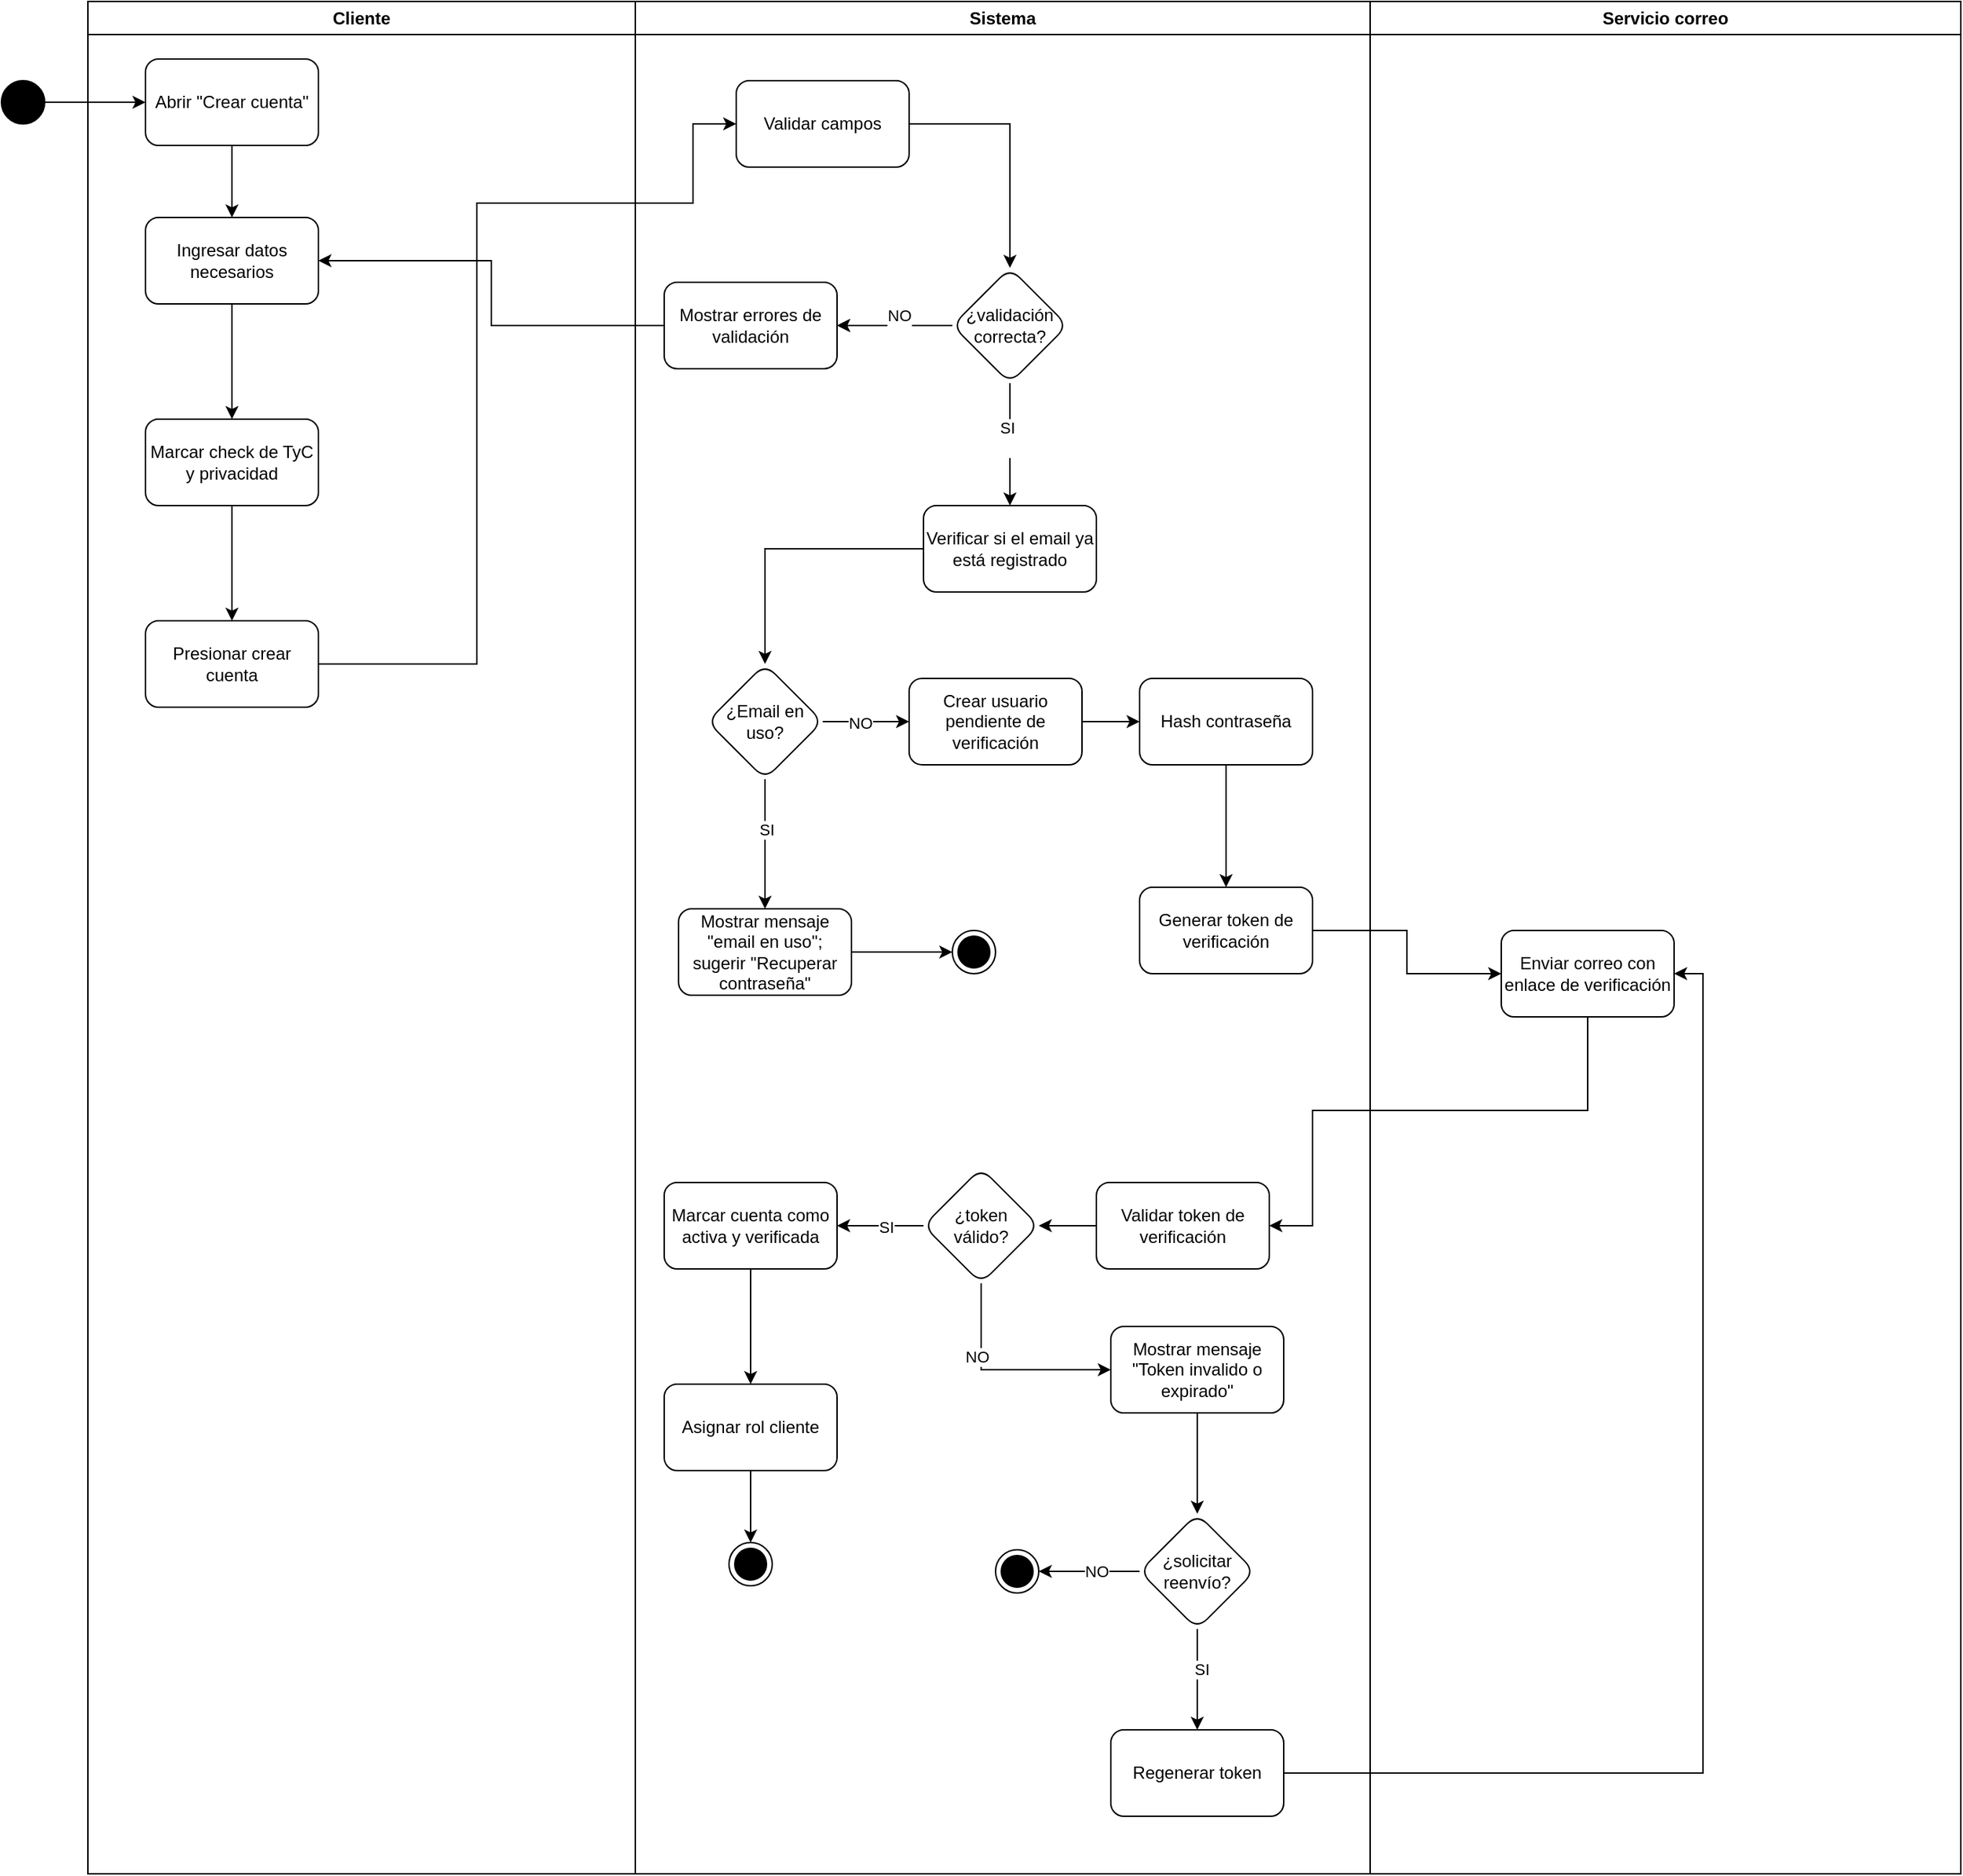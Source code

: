 <mxfile version="28.2.5" pages="28">
  <diagram name="CU01" id="4Sl2cT6oS-uvl0BqWs0K">
    <mxGraphModel dx="1426" dy="783" grid="1" gridSize="10" guides="1" tooltips="1" connect="1" arrows="1" fold="1" page="1" pageScale="1" pageWidth="827" pageHeight="1169" math="0" shadow="0">
      <root>
        <mxCell id="0" />
        <mxCell id="1" parent="0" />
        <mxCell id="-lCQfOPQhZiExXeTFe3y-1" value="Cliente" style="swimlane;whiteSpace=wrap;html=1;" parent="1" vertex="1">
          <mxGeometry x="200" y="60" width="380" height="1300" as="geometry" />
        </mxCell>
        <mxCell id="-lCQfOPQhZiExXeTFe3y-10" value="" style="edgeStyle=orthogonalEdgeStyle;rounded=0;orthogonalLoop=1;jettySize=auto;html=1;" parent="-lCQfOPQhZiExXeTFe3y-1" source="-lCQfOPQhZiExXeTFe3y-6" target="-lCQfOPQhZiExXeTFe3y-9" edge="1">
          <mxGeometry relative="1" as="geometry" />
        </mxCell>
        <mxCell id="-lCQfOPQhZiExXeTFe3y-6" value="Abrir &quot;Crear cuenta&quot;" style="rounded=1;whiteSpace=wrap;html=1;" parent="-lCQfOPQhZiExXeTFe3y-1" vertex="1">
          <mxGeometry x="40" y="40" width="120" height="60" as="geometry" />
        </mxCell>
        <mxCell id="-lCQfOPQhZiExXeTFe3y-17" value="" style="edgeStyle=orthogonalEdgeStyle;rounded=0;orthogonalLoop=1;jettySize=auto;html=1;" parent="-lCQfOPQhZiExXeTFe3y-1" source="-lCQfOPQhZiExXeTFe3y-9" target="-lCQfOPQhZiExXeTFe3y-16" edge="1">
          <mxGeometry relative="1" as="geometry" />
        </mxCell>
        <mxCell id="-lCQfOPQhZiExXeTFe3y-9" value="Ingresar datos necesarios" style="whiteSpace=wrap;html=1;rounded=1;" parent="-lCQfOPQhZiExXeTFe3y-1" vertex="1">
          <mxGeometry x="40" y="150" width="120" height="60" as="geometry" />
        </mxCell>
        <mxCell id="-lCQfOPQhZiExXeTFe3y-19" value="" style="edgeStyle=orthogonalEdgeStyle;rounded=0;orthogonalLoop=1;jettySize=auto;html=1;" parent="-lCQfOPQhZiExXeTFe3y-1" source="-lCQfOPQhZiExXeTFe3y-16" target="-lCQfOPQhZiExXeTFe3y-18" edge="1">
          <mxGeometry relative="1" as="geometry" />
        </mxCell>
        <mxCell id="-lCQfOPQhZiExXeTFe3y-16" value="Marcar check de TyC y privacidad" style="whiteSpace=wrap;html=1;rounded=1;" parent="-lCQfOPQhZiExXeTFe3y-1" vertex="1">
          <mxGeometry x="40" y="290" width="120" height="60" as="geometry" />
        </mxCell>
        <mxCell id="-lCQfOPQhZiExXeTFe3y-18" value="Presionar crear cuenta" style="whiteSpace=wrap;html=1;rounded=1;" parent="-lCQfOPQhZiExXeTFe3y-1" vertex="1">
          <mxGeometry x="40" y="430" width="120" height="60" as="geometry" />
        </mxCell>
        <mxCell id="-lCQfOPQhZiExXeTFe3y-2" value="Sistema" style="swimlane;whiteSpace=wrap;html=1;" parent="1" vertex="1">
          <mxGeometry x="580" y="60" width="510" height="1300" as="geometry" />
        </mxCell>
        <mxCell id="-lCQfOPQhZiExXeTFe3y-24" value="" style="edgeStyle=orthogonalEdgeStyle;rounded=0;orthogonalLoop=1;jettySize=auto;html=1;" parent="-lCQfOPQhZiExXeTFe3y-2" source="-lCQfOPQhZiExXeTFe3y-21" target="-lCQfOPQhZiExXeTFe3y-23" edge="1">
          <mxGeometry relative="1" as="geometry" />
        </mxCell>
        <mxCell id="-lCQfOPQhZiExXeTFe3y-21" value="Validar campos" style="whiteSpace=wrap;html=1;rounded=1;" parent="-lCQfOPQhZiExXeTFe3y-2" vertex="1">
          <mxGeometry x="70" y="55" width="120" height="60" as="geometry" />
        </mxCell>
        <mxCell id="-lCQfOPQhZiExXeTFe3y-26" value="" style="edgeStyle=orthogonalEdgeStyle;rounded=0;orthogonalLoop=1;jettySize=auto;html=1;" parent="-lCQfOPQhZiExXeTFe3y-2" source="-lCQfOPQhZiExXeTFe3y-23" target="-lCQfOPQhZiExXeTFe3y-25" edge="1">
          <mxGeometry relative="1" as="geometry" />
        </mxCell>
        <mxCell id="-lCQfOPQhZiExXeTFe3y-27" value="" style="edgeStyle=orthogonalEdgeStyle;rounded=0;orthogonalLoop=1;jettySize=auto;html=1;" parent="-lCQfOPQhZiExXeTFe3y-2" source="-lCQfOPQhZiExXeTFe3y-23" target="-lCQfOPQhZiExXeTFe3y-25" edge="1">
          <mxGeometry relative="1" as="geometry" />
        </mxCell>
        <mxCell id="-lCQfOPQhZiExXeTFe3y-28" value="NO&lt;div&gt;&lt;br&gt;&lt;/div&gt;" style="edgeLabel;html=1;align=center;verticalAlign=middle;resizable=0;points=[];" parent="-lCQfOPQhZiExXeTFe3y-27" vertex="1" connectable="0">
          <mxGeometry x="-0.08" relative="1" as="geometry">
            <mxPoint as="offset" />
          </mxGeometry>
        </mxCell>
        <mxCell id="-lCQfOPQhZiExXeTFe3y-30" value="" style="edgeStyle=orthogonalEdgeStyle;rounded=0;orthogonalLoop=1;jettySize=auto;html=1;" parent="-lCQfOPQhZiExXeTFe3y-2" source="-lCQfOPQhZiExXeTFe3y-23" target="-lCQfOPQhZiExXeTFe3y-29" edge="1">
          <mxGeometry relative="1" as="geometry" />
        </mxCell>
        <mxCell id="-lCQfOPQhZiExXeTFe3y-32" value="SI&lt;div&gt;&lt;br&gt;&lt;/div&gt;" style="edgeLabel;html=1;align=center;verticalAlign=middle;resizable=0;points=[];" parent="-lCQfOPQhZiExXeTFe3y-30" vertex="1" connectable="0">
          <mxGeometry x="-0.106" y="-2" relative="1" as="geometry">
            <mxPoint as="offset" />
          </mxGeometry>
        </mxCell>
        <mxCell id="-lCQfOPQhZiExXeTFe3y-23" value="¿validación correcta?" style="rhombus;whiteSpace=wrap;html=1;rounded=1;" parent="-lCQfOPQhZiExXeTFe3y-2" vertex="1">
          <mxGeometry x="220" y="185" width="80" height="80" as="geometry" />
        </mxCell>
        <mxCell id="-lCQfOPQhZiExXeTFe3y-25" value="Mostrar errores de validación" style="whiteSpace=wrap;html=1;rounded=1;" parent="-lCQfOPQhZiExXeTFe3y-2" vertex="1">
          <mxGeometry x="20" y="195" width="120" height="60" as="geometry" />
        </mxCell>
        <mxCell id="-lCQfOPQhZiExXeTFe3y-34" value="" style="edgeStyle=orthogonalEdgeStyle;rounded=0;orthogonalLoop=1;jettySize=auto;html=1;" parent="-lCQfOPQhZiExXeTFe3y-2" source="-lCQfOPQhZiExXeTFe3y-29" target="-lCQfOPQhZiExXeTFe3y-33" edge="1">
          <mxGeometry relative="1" as="geometry" />
        </mxCell>
        <mxCell id="-lCQfOPQhZiExXeTFe3y-29" value="Verificar si el email ya está registrado" style="whiteSpace=wrap;html=1;rounded=1;" parent="-lCQfOPQhZiExXeTFe3y-2" vertex="1">
          <mxGeometry x="200" y="350" width="120" height="60" as="geometry" />
        </mxCell>
        <mxCell id="-lCQfOPQhZiExXeTFe3y-36" value="" style="edgeStyle=orthogonalEdgeStyle;rounded=0;orthogonalLoop=1;jettySize=auto;html=1;" parent="-lCQfOPQhZiExXeTFe3y-2" source="-lCQfOPQhZiExXeTFe3y-33" target="-lCQfOPQhZiExXeTFe3y-35" edge="1">
          <mxGeometry relative="1" as="geometry" />
        </mxCell>
        <mxCell id="-lCQfOPQhZiExXeTFe3y-42" value="SI" style="edgeLabel;html=1;align=center;verticalAlign=middle;resizable=0;points=[];" parent="-lCQfOPQhZiExXeTFe3y-36" vertex="1" connectable="0">
          <mxGeometry x="-0.238" y="1" relative="1" as="geometry">
            <mxPoint as="offset" />
          </mxGeometry>
        </mxCell>
        <mxCell id="-lCQfOPQhZiExXeTFe3y-44" value="" style="edgeStyle=orthogonalEdgeStyle;rounded=0;orthogonalLoop=1;jettySize=auto;html=1;" parent="-lCQfOPQhZiExXeTFe3y-2" source="-lCQfOPQhZiExXeTFe3y-33" target="-lCQfOPQhZiExXeTFe3y-43" edge="1">
          <mxGeometry relative="1" as="geometry" />
        </mxCell>
        <mxCell id="psu9CIsg06lRAZDCz33w-1" value="NO" style="edgeLabel;html=1;align=center;verticalAlign=middle;resizable=0;points=[];" parent="-lCQfOPQhZiExXeTFe3y-44" vertex="1" connectable="0">
          <mxGeometry x="-0.138" y="-1" relative="1" as="geometry">
            <mxPoint as="offset" />
          </mxGeometry>
        </mxCell>
        <mxCell id="-lCQfOPQhZiExXeTFe3y-33" value="¿Email en uso?" style="rhombus;whiteSpace=wrap;html=1;rounded=1;" parent="-lCQfOPQhZiExXeTFe3y-2" vertex="1">
          <mxGeometry x="50" y="460" width="80" height="80" as="geometry" />
        </mxCell>
        <mxCell id="-lCQfOPQhZiExXeTFe3y-41" style="edgeStyle=orthogonalEdgeStyle;rounded=0;orthogonalLoop=1;jettySize=auto;html=1;entryX=0;entryY=0.5;entryDx=0;entryDy=0;" parent="-lCQfOPQhZiExXeTFe3y-2" source="-lCQfOPQhZiExXeTFe3y-35" target="-lCQfOPQhZiExXeTFe3y-39" edge="1">
          <mxGeometry relative="1" as="geometry" />
        </mxCell>
        <mxCell id="-lCQfOPQhZiExXeTFe3y-35" value="Mostrar mensaje &quot;email en uso&quot;; sugerir &quot;Recuperar contraseña&quot;" style="whiteSpace=wrap;html=1;rounded=1;" parent="-lCQfOPQhZiExXeTFe3y-2" vertex="1">
          <mxGeometry x="30" y="630" width="120" height="60" as="geometry" />
        </mxCell>
        <mxCell id="-lCQfOPQhZiExXeTFe3y-39" value="" style="ellipse;html=1;shape=endState;fillColor=strokeColor;" parent="-lCQfOPQhZiExXeTFe3y-2" vertex="1">
          <mxGeometry x="220" y="645" width="30" height="30" as="geometry" />
        </mxCell>
        <mxCell id="-lCQfOPQhZiExXeTFe3y-46" value="" style="edgeStyle=orthogonalEdgeStyle;rounded=0;orthogonalLoop=1;jettySize=auto;html=1;" parent="-lCQfOPQhZiExXeTFe3y-2" source="-lCQfOPQhZiExXeTFe3y-43" target="-lCQfOPQhZiExXeTFe3y-45" edge="1">
          <mxGeometry relative="1" as="geometry" />
        </mxCell>
        <mxCell id="-lCQfOPQhZiExXeTFe3y-43" value="Crear usuario pendiente de verificación" style="whiteSpace=wrap;html=1;rounded=1;" parent="-lCQfOPQhZiExXeTFe3y-2" vertex="1">
          <mxGeometry x="190" y="470" width="120" height="60" as="geometry" />
        </mxCell>
        <mxCell id="-lCQfOPQhZiExXeTFe3y-48" value="" style="edgeStyle=orthogonalEdgeStyle;rounded=0;orthogonalLoop=1;jettySize=auto;html=1;" parent="-lCQfOPQhZiExXeTFe3y-2" source="-lCQfOPQhZiExXeTFe3y-45" target="-lCQfOPQhZiExXeTFe3y-47" edge="1">
          <mxGeometry relative="1" as="geometry" />
        </mxCell>
        <mxCell id="-lCQfOPQhZiExXeTFe3y-45" value="Hash contraseña" style="whiteSpace=wrap;html=1;rounded=1;" parent="-lCQfOPQhZiExXeTFe3y-2" vertex="1">
          <mxGeometry x="350" y="470" width="120" height="60" as="geometry" />
        </mxCell>
        <mxCell id="-lCQfOPQhZiExXeTFe3y-47" value="Generar token de verificación" style="whiteSpace=wrap;html=1;rounded=1;" parent="-lCQfOPQhZiExXeTFe3y-2" vertex="1">
          <mxGeometry x="350" y="615" width="120" height="60" as="geometry" />
        </mxCell>
        <mxCell id="-lCQfOPQhZiExXeTFe3y-55" value="" style="edgeStyle=orthogonalEdgeStyle;rounded=0;orthogonalLoop=1;jettySize=auto;html=1;" parent="-lCQfOPQhZiExXeTFe3y-2" source="-lCQfOPQhZiExXeTFe3y-51" target="-lCQfOPQhZiExXeTFe3y-54" edge="1">
          <mxGeometry relative="1" as="geometry" />
        </mxCell>
        <mxCell id="-lCQfOPQhZiExXeTFe3y-51" value="Validar token de verificación" style="whiteSpace=wrap;html=1;rounded=1;" parent="-lCQfOPQhZiExXeTFe3y-2" vertex="1">
          <mxGeometry x="320" y="820" width="120" height="60" as="geometry" />
        </mxCell>
        <mxCell id="-lCQfOPQhZiExXeTFe3y-57" value="" style="edgeStyle=orthogonalEdgeStyle;rounded=0;orthogonalLoop=1;jettySize=auto;html=1;" parent="-lCQfOPQhZiExXeTFe3y-2" source="-lCQfOPQhZiExXeTFe3y-54" target="-lCQfOPQhZiExXeTFe3y-56" edge="1">
          <mxGeometry relative="1" as="geometry" />
        </mxCell>
        <mxCell id="-lCQfOPQhZiExXeTFe3y-63" value="SI" style="edgeLabel;html=1;align=center;verticalAlign=middle;resizable=0;points=[];" parent="-lCQfOPQhZiExXeTFe3y-57" vertex="1" connectable="0">
          <mxGeometry x="-0.126" y="1" relative="1" as="geometry">
            <mxPoint as="offset" />
          </mxGeometry>
        </mxCell>
        <mxCell id="-lCQfOPQhZiExXeTFe3y-65" value="" style="edgeStyle=orthogonalEdgeStyle;rounded=0;orthogonalLoop=1;jettySize=auto;html=1;" parent="-lCQfOPQhZiExXeTFe3y-2" source="-lCQfOPQhZiExXeTFe3y-54" target="-lCQfOPQhZiExXeTFe3y-64" edge="1">
          <mxGeometry relative="1" as="geometry">
            <Array as="points">
              <mxPoint x="240" y="950" />
            </Array>
          </mxGeometry>
        </mxCell>
        <mxCell id="-lCQfOPQhZiExXeTFe3y-66" value="NO" style="edgeLabel;html=1;align=center;verticalAlign=middle;resizable=0;points=[];" parent="-lCQfOPQhZiExXeTFe3y-65" vertex="1" connectable="0">
          <mxGeometry x="-0.329" y="-3" relative="1" as="geometry">
            <mxPoint as="offset" />
          </mxGeometry>
        </mxCell>
        <mxCell id="-lCQfOPQhZiExXeTFe3y-54" value="¿token válido?" style="rhombus;whiteSpace=wrap;html=1;rounded=1;" parent="-lCQfOPQhZiExXeTFe3y-2" vertex="1">
          <mxGeometry x="200" y="810" width="80" height="80" as="geometry" />
        </mxCell>
        <mxCell id="-lCQfOPQhZiExXeTFe3y-59" value="" style="edgeStyle=orthogonalEdgeStyle;rounded=0;orthogonalLoop=1;jettySize=auto;html=1;" parent="-lCQfOPQhZiExXeTFe3y-2" source="-lCQfOPQhZiExXeTFe3y-56" target="-lCQfOPQhZiExXeTFe3y-58" edge="1">
          <mxGeometry relative="1" as="geometry" />
        </mxCell>
        <mxCell id="-lCQfOPQhZiExXeTFe3y-56" value="Marcar cuenta como activa y verificada" style="whiteSpace=wrap;html=1;rounded=1;" parent="-lCQfOPQhZiExXeTFe3y-2" vertex="1">
          <mxGeometry x="20" y="820" width="120" height="60" as="geometry" />
        </mxCell>
        <mxCell id="-lCQfOPQhZiExXeTFe3y-62" style="edgeStyle=orthogonalEdgeStyle;rounded=0;orthogonalLoop=1;jettySize=auto;html=1;entryX=0.5;entryY=0;entryDx=0;entryDy=0;" parent="-lCQfOPQhZiExXeTFe3y-2" source="-lCQfOPQhZiExXeTFe3y-58" target="-lCQfOPQhZiExXeTFe3y-60" edge="1">
          <mxGeometry relative="1" as="geometry" />
        </mxCell>
        <mxCell id="-lCQfOPQhZiExXeTFe3y-58" value="Asignar rol cliente" style="whiteSpace=wrap;html=1;rounded=1;" parent="-lCQfOPQhZiExXeTFe3y-2" vertex="1">
          <mxGeometry x="20" y="960" width="120" height="60" as="geometry" />
        </mxCell>
        <mxCell id="-lCQfOPQhZiExXeTFe3y-60" value="" style="ellipse;html=1;shape=endState;fillColor=strokeColor;" parent="-lCQfOPQhZiExXeTFe3y-2" vertex="1">
          <mxGeometry x="65" y="1070" width="30" height="30" as="geometry" />
        </mxCell>
        <mxCell id="-lCQfOPQhZiExXeTFe3y-68" value="" style="edgeStyle=orthogonalEdgeStyle;rounded=0;orthogonalLoop=1;jettySize=auto;html=1;" parent="-lCQfOPQhZiExXeTFe3y-2" source="-lCQfOPQhZiExXeTFe3y-64" target="-lCQfOPQhZiExXeTFe3y-67" edge="1">
          <mxGeometry relative="1" as="geometry" />
        </mxCell>
        <mxCell id="-lCQfOPQhZiExXeTFe3y-64" value="Mostrar mensaje &quot;Token invalido o expirado&quot;" style="whiteSpace=wrap;html=1;rounded=1;" parent="-lCQfOPQhZiExXeTFe3y-2" vertex="1">
          <mxGeometry x="330" y="920" width="120" height="60" as="geometry" />
        </mxCell>
        <mxCell id="-lCQfOPQhZiExXeTFe3y-70" style="edgeStyle=orthogonalEdgeStyle;rounded=0;orthogonalLoop=1;jettySize=auto;html=1;entryX=1;entryY=0.5;entryDx=0;entryDy=0;" parent="-lCQfOPQhZiExXeTFe3y-2" source="-lCQfOPQhZiExXeTFe3y-67" target="-lCQfOPQhZiExXeTFe3y-69" edge="1">
          <mxGeometry relative="1" as="geometry" />
        </mxCell>
        <mxCell id="-lCQfOPQhZiExXeTFe3y-71" value="NO" style="edgeLabel;html=1;align=center;verticalAlign=middle;resizable=0;points=[];" parent="-lCQfOPQhZiExXeTFe3y-70" vertex="1" connectable="0">
          <mxGeometry x="-0.133" relative="1" as="geometry">
            <mxPoint as="offset" />
          </mxGeometry>
        </mxCell>
        <mxCell id="-lCQfOPQhZiExXeTFe3y-73" value="" style="edgeStyle=orthogonalEdgeStyle;rounded=0;orthogonalLoop=1;jettySize=auto;html=1;" parent="-lCQfOPQhZiExXeTFe3y-2" source="-lCQfOPQhZiExXeTFe3y-67" target="-lCQfOPQhZiExXeTFe3y-72" edge="1">
          <mxGeometry relative="1" as="geometry" />
        </mxCell>
        <mxCell id="psu9CIsg06lRAZDCz33w-2" value="SI" style="edgeLabel;html=1;align=center;verticalAlign=middle;resizable=0;points=[];" parent="-lCQfOPQhZiExXeTFe3y-73" vertex="1" connectable="0">
          <mxGeometry x="-0.196" y="3" relative="1" as="geometry">
            <mxPoint as="offset" />
          </mxGeometry>
        </mxCell>
        <mxCell id="-lCQfOPQhZiExXeTFe3y-67" value="¿solicitar reenvío?" style="rhombus;whiteSpace=wrap;html=1;rounded=1;" parent="-lCQfOPQhZiExXeTFe3y-2" vertex="1">
          <mxGeometry x="350" y="1050" width="80" height="80" as="geometry" />
        </mxCell>
        <mxCell id="-lCQfOPQhZiExXeTFe3y-69" value="" style="ellipse;html=1;shape=endState;fillColor=strokeColor;" parent="-lCQfOPQhZiExXeTFe3y-2" vertex="1">
          <mxGeometry x="250" y="1075" width="30" height="30" as="geometry" />
        </mxCell>
        <mxCell id="-lCQfOPQhZiExXeTFe3y-72" value="Regenerar token" style="whiteSpace=wrap;html=1;rounded=1;" parent="-lCQfOPQhZiExXeTFe3y-2" vertex="1">
          <mxGeometry x="330" y="1200" width="120" height="60" as="geometry" />
        </mxCell>
        <mxCell id="-lCQfOPQhZiExXeTFe3y-4" value="Servicio correo" style="swimlane;whiteSpace=wrap;html=1;" parent="1" vertex="1">
          <mxGeometry x="1090" y="60" width="410" height="1300" as="geometry" />
        </mxCell>
        <mxCell id="-lCQfOPQhZiExXeTFe3y-49" value="Enviar correo con enlace de verificación" style="whiteSpace=wrap;html=1;rounded=1;" parent="-lCQfOPQhZiExXeTFe3y-4" vertex="1">
          <mxGeometry x="91" y="645" width="120" height="60" as="geometry" />
        </mxCell>
        <mxCell id="-lCQfOPQhZiExXeTFe3y-15" style="edgeStyle=orthogonalEdgeStyle;rounded=0;orthogonalLoop=1;jettySize=auto;html=1;entryX=0;entryY=0.5;entryDx=0;entryDy=0;" parent="1" source="-lCQfOPQhZiExXeTFe3y-5" target="-lCQfOPQhZiExXeTFe3y-6" edge="1">
          <mxGeometry relative="1" as="geometry" />
        </mxCell>
        <mxCell id="-lCQfOPQhZiExXeTFe3y-5" value="" style="ellipse;fillColor=strokeColor;html=1;" parent="1" vertex="1">
          <mxGeometry x="140" y="115" width="30" height="30" as="geometry" />
        </mxCell>
        <mxCell id="-lCQfOPQhZiExXeTFe3y-22" value="" style="edgeStyle=orthogonalEdgeStyle;rounded=0;orthogonalLoop=1;jettySize=auto;html=1;" parent="1" source="-lCQfOPQhZiExXeTFe3y-18" target="-lCQfOPQhZiExXeTFe3y-21" edge="1">
          <mxGeometry relative="1" as="geometry">
            <Array as="points">
              <mxPoint x="470" y="520" />
              <mxPoint x="470" y="200" />
              <mxPoint x="620" y="200" />
              <mxPoint x="620" y="145" />
            </Array>
          </mxGeometry>
        </mxCell>
        <mxCell id="-lCQfOPQhZiExXeTFe3y-31" style="edgeStyle=orthogonalEdgeStyle;rounded=0;orthogonalLoop=1;jettySize=auto;html=1;entryX=1;entryY=0.5;entryDx=0;entryDy=0;" parent="1" source="-lCQfOPQhZiExXeTFe3y-25" target="-lCQfOPQhZiExXeTFe3y-9" edge="1">
          <mxGeometry relative="1" as="geometry" />
        </mxCell>
        <mxCell id="-lCQfOPQhZiExXeTFe3y-50" value="" style="edgeStyle=orthogonalEdgeStyle;rounded=0;orthogonalLoop=1;jettySize=auto;html=1;" parent="1" source="-lCQfOPQhZiExXeTFe3y-47" target="-lCQfOPQhZiExXeTFe3y-49" edge="1">
          <mxGeometry relative="1" as="geometry" />
        </mxCell>
        <mxCell id="-lCQfOPQhZiExXeTFe3y-52" value="" style="edgeStyle=orthogonalEdgeStyle;rounded=0;orthogonalLoop=1;jettySize=auto;html=1;" parent="1" source="-lCQfOPQhZiExXeTFe3y-49" target="-lCQfOPQhZiExXeTFe3y-51" edge="1">
          <mxGeometry relative="1" as="geometry">
            <Array as="points">
              <mxPoint x="1241" y="830" />
              <mxPoint x="1050" y="830" />
              <mxPoint x="1050" y="910" />
            </Array>
          </mxGeometry>
        </mxCell>
        <mxCell id="-lCQfOPQhZiExXeTFe3y-74" style="edgeStyle=orthogonalEdgeStyle;rounded=0;orthogonalLoop=1;jettySize=auto;html=1;entryX=1;entryY=0.5;entryDx=0;entryDy=0;" parent="1" source="-lCQfOPQhZiExXeTFe3y-72" target="-lCQfOPQhZiExXeTFe3y-49" edge="1">
          <mxGeometry relative="1" as="geometry" />
        </mxCell>
      </root>
    </mxGraphModel>
  </diagram>
  <diagram id="hcTB7zc88tRp3xWb2o6E" name="CU02">
    <mxGraphModel dx="1426" dy="783" grid="1" gridSize="10" guides="1" tooltips="1" connect="1" arrows="1" fold="1" page="1" pageScale="1" pageWidth="827" pageHeight="1169" math="0" shadow="0">
      <root>
        <mxCell id="0" />
        <mxCell id="1" parent="0" />
        <mxCell id="QJYapl9CduIwgLEY3X2t-1" value="Usuario" style="swimlane;whiteSpace=wrap;html=1;" parent="1" vertex="1">
          <mxGeometry x="70" y="110" width="350" height="1040" as="geometry" />
        </mxCell>
        <mxCell id="QJYapl9CduIwgLEY3X2t-9" value="" style="edgeStyle=orthogonalEdgeStyle;rounded=0;orthogonalLoop=1;jettySize=auto;html=1;" parent="QJYapl9CduIwgLEY3X2t-1" source="QJYapl9CduIwgLEY3X2t-6" target="QJYapl9CduIwgLEY3X2t-8" edge="1">
          <mxGeometry relative="1" as="geometry" />
        </mxCell>
        <mxCell id="QJYapl9CduIwgLEY3X2t-6" value="Abrir página &quot;Iniciar sesión&quot;" style="rounded=1;whiteSpace=wrap;html=1;" parent="QJYapl9CduIwgLEY3X2t-1" vertex="1">
          <mxGeometry x="50" y="35" width="120" height="60" as="geometry" />
        </mxCell>
        <mxCell id="QJYapl9CduIwgLEY3X2t-11" value="" style="edgeStyle=orthogonalEdgeStyle;rounded=0;orthogonalLoop=1;jettySize=auto;html=1;" parent="QJYapl9CduIwgLEY3X2t-1" source="QJYapl9CduIwgLEY3X2t-8" target="QJYapl9CduIwgLEY3X2t-10" edge="1">
          <mxGeometry relative="1" as="geometry" />
        </mxCell>
        <mxCell id="QJYapl9CduIwgLEY3X2t-8" value="Ingresar email y contraseña" style="whiteSpace=wrap;html=1;rounded=1;" parent="QJYapl9CduIwgLEY3X2t-1" vertex="1">
          <mxGeometry x="50" y="175" width="120" height="60" as="geometry" />
        </mxCell>
        <mxCell id="QJYapl9CduIwgLEY3X2t-10" value="Presionar &quot;Entrar&quot;" style="whiteSpace=wrap;html=1;rounded=1;" parent="QJYapl9CduIwgLEY3X2t-1" vertex="1">
          <mxGeometry x="50" y="315" width="120" height="60" as="geometry" />
        </mxCell>
        <mxCell id="QJYapl9CduIwgLEY3X2t-2" value="Sistema" style="swimlane;whiteSpace=wrap;html=1;" parent="1" vertex="1">
          <mxGeometry x="420" y="110" width="730" height="1040" as="geometry" />
        </mxCell>
        <mxCell id="QJYapl9CduIwgLEY3X2t-15" value="" style="edgeStyle=orthogonalEdgeStyle;rounded=0;orthogonalLoop=1;jettySize=auto;html=1;" parent="QJYapl9CduIwgLEY3X2t-2" source="QJYapl9CduIwgLEY3X2t-12" target="QJYapl9CduIwgLEY3X2t-14" edge="1">
          <mxGeometry relative="1" as="geometry" />
        </mxCell>
        <mxCell id="QJYapl9CduIwgLEY3X2t-12" value="Validar formato de datos" style="whiteSpace=wrap;html=1;rounded=1;" parent="QJYapl9CduIwgLEY3X2t-2" vertex="1">
          <mxGeometry x="100" y="60" width="120" height="60" as="geometry" />
        </mxCell>
        <mxCell id="QJYapl9CduIwgLEY3X2t-17" value="" style="edgeStyle=orthogonalEdgeStyle;rounded=0;orthogonalLoop=1;jettySize=auto;html=1;" parent="QJYapl9CduIwgLEY3X2t-2" source="QJYapl9CduIwgLEY3X2t-14" target="QJYapl9CduIwgLEY3X2t-16" edge="1">
          <mxGeometry relative="1" as="geometry" />
        </mxCell>
        <mxCell id="QJYapl9CduIwgLEY3X2t-20" value="NO" style="edgeLabel;html=1;align=center;verticalAlign=middle;resizable=0;points=[];" parent="QJYapl9CduIwgLEY3X2t-17" vertex="1" connectable="0">
          <mxGeometry x="-0.333" y="3" relative="1" as="geometry">
            <mxPoint as="offset" />
          </mxGeometry>
        </mxCell>
        <mxCell id="QJYapl9CduIwgLEY3X2t-39" value="" style="edgeStyle=orthogonalEdgeStyle;rounded=0;orthogonalLoop=1;jettySize=auto;html=1;" parent="QJYapl9CduIwgLEY3X2t-2" source="QJYapl9CduIwgLEY3X2t-14" target="QJYapl9CduIwgLEY3X2t-38" edge="1">
          <mxGeometry relative="1" as="geometry">
            <Array as="points">
              <mxPoint x="390" y="190" />
              <mxPoint x="390" y="100" />
            </Array>
          </mxGeometry>
        </mxCell>
        <mxCell id="QJYapl9CduIwgLEY3X2t-40" value="SI" style="edgeLabel;html=1;align=center;verticalAlign=middle;resizable=0;points=[];" parent="QJYapl9CduIwgLEY3X2t-39" vertex="1" connectable="0">
          <mxGeometry x="-0.554" y="2" relative="1" as="geometry">
            <mxPoint as="offset" />
          </mxGeometry>
        </mxCell>
        <mxCell id="QJYapl9CduIwgLEY3X2t-14" value="¿Formato válido?" style="rhombus;whiteSpace=wrap;html=1;rounded=1;" parent="QJYapl9CduIwgLEY3X2t-2" vertex="1">
          <mxGeometry x="270" y="150" width="80" height="80" as="geometry" />
        </mxCell>
        <mxCell id="QJYapl9CduIwgLEY3X2t-16" value="Mostrar mensaje &quot;datos inválidos&quot;" style="whiteSpace=wrap;html=1;rounded=1;" parent="QJYapl9CduIwgLEY3X2t-2" vertex="1">
          <mxGeometry x="90" y="160" width="120" height="60" as="geometry" />
        </mxCell>
        <mxCell id="QJYapl9CduIwgLEY3X2t-54" style="edgeStyle=orthogonalEdgeStyle;rounded=0;orthogonalLoop=1;jettySize=auto;html=1;entryX=0.5;entryY=0;entryDx=0;entryDy=0;" parent="QJYapl9CduIwgLEY3X2t-2" source="QJYapl9CduIwgLEY3X2t-21" target="QJYapl9CduIwgLEY3X2t-24" edge="1">
          <mxGeometry relative="1" as="geometry" />
        </mxCell>
        <mxCell id="QJYapl9CduIwgLEY3X2t-21" value="Verificar estado de la cuenta" style="whiteSpace=wrap;html=1;rounded=1;" parent="QJYapl9CduIwgLEY3X2t-2" vertex="1">
          <mxGeometry x="590" y="310" width="120" height="60" as="geometry" />
        </mxCell>
        <mxCell id="QJYapl9CduIwgLEY3X2t-27" value="" style="edgeStyle=orthogonalEdgeStyle;rounded=0;orthogonalLoop=1;jettySize=auto;html=1;" parent="QJYapl9CduIwgLEY3X2t-2" source="QJYapl9CduIwgLEY3X2t-24" target="QJYapl9CduIwgLEY3X2t-26" edge="1">
          <mxGeometry relative="1" as="geometry" />
        </mxCell>
        <mxCell id="QJYapl9CduIwgLEY3X2t-55" value="NO" style="edgeLabel;html=1;align=center;verticalAlign=middle;resizable=0;points=[];" parent="QJYapl9CduIwgLEY3X2t-27" vertex="1" connectable="0">
          <mxGeometry x="-0.294" y="-3" relative="1" as="geometry">
            <mxPoint as="offset" />
          </mxGeometry>
        </mxCell>
        <mxCell id="QJYapl9CduIwgLEY3X2t-33" value="" style="edgeStyle=orthogonalEdgeStyle;rounded=0;orthogonalLoop=1;jettySize=auto;html=1;" parent="QJYapl9CduIwgLEY3X2t-2" source="QJYapl9CduIwgLEY3X2t-24" target="QJYapl9CduIwgLEY3X2t-32" edge="1">
          <mxGeometry relative="1" as="geometry">
            <mxPoint x="725" y="624.5" as="targetPoint" />
          </mxGeometry>
        </mxCell>
        <mxCell id="QJYapl9CduIwgLEY3X2t-34" value="SI" style="edgeLabel;html=1;align=center;verticalAlign=middle;resizable=0;points=[];" parent="QJYapl9CduIwgLEY3X2t-33" vertex="1" connectable="0">
          <mxGeometry x="-0.244" y="4" relative="1" as="geometry">
            <mxPoint as="offset" />
          </mxGeometry>
        </mxCell>
        <mxCell id="QJYapl9CduIwgLEY3X2t-24" value="¿Cuenta verificada y activa?" style="rhombus;whiteSpace=wrap;html=1;rounded=1;" parent="QJYapl9CduIwgLEY3X2t-2" vertex="1">
          <mxGeometry x="470" y="430" width="80" height="80" as="geometry" />
        </mxCell>
        <mxCell id="QJYapl9CduIwgLEY3X2t-29" style="edgeStyle=orthogonalEdgeStyle;rounded=0;orthogonalLoop=1;jettySize=auto;html=1;entryX=1;entryY=0.5;entryDx=0;entryDy=0;" parent="QJYapl9CduIwgLEY3X2t-2" source="QJYapl9CduIwgLEY3X2t-26" target="QJYapl9CduIwgLEY3X2t-28" edge="1">
          <mxGeometry relative="1" as="geometry" />
        </mxCell>
        <mxCell id="QJYapl9CduIwgLEY3X2t-26" value="Mensaje &quot;Cuenta no verificada o bloqueada&quot;" style="whiteSpace=wrap;html=1;rounded=1;" parent="QJYapl9CduIwgLEY3X2t-2" vertex="1">
          <mxGeometry x="250" y="370" width="120" height="60" as="geometry" />
        </mxCell>
        <mxCell id="QJYapl9CduIwgLEY3X2t-28" value="" style="ellipse;html=1;shape=endState;fillColor=strokeColor;" parent="QJYapl9CduIwgLEY3X2t-2" vertex="1">
          <mxGeometry x="100" y="380" width="30" height="30" as="geometry" />
        </mxCell>
        <mxCell id="QJYapl9CduIwgLEY3X2t-36" value="" style="edgeStyle=orthogonalEdgeStyle;rounded=0;orthogonalLoop=1;jettySize=auto;html=1;" parent="QJYapl9CduIwgLEY3X2t-2" source="QJYapl9CduIwgLEY3X2t-32" target="QJYapl9CduIwgLEY3X2t-35" edge="1">
          <mxGeometry relative="1" as="geometry" />
        </mxCell>
        <mxCell id="QJYapl9CduIwgLEY3X2t-32" value="Comparar contraseña con hash almacenado" style="whiteSpace=wrap;html=1;rounded=1;" parent="QJYapl9CduIwgLEY3X2t-2" vertex="1">
          <mxGeometry x="500" y="554.5" width="120" height="60" as="geometry" />
        </mxCell>
        <mxCell id="QJYapl9CduIwgLEY3X2t-57" value="" style="edgeStyle=orthogonalEdgeStyle;rounded=0;orthogonalLoop=1;jettySize=auto;html=1;" parent="QJYapl9CduIwgLEY3X2t-2" source="QJYapl9CduIwgLEY3X2t-35" target="QJYapl9CduIwgLEY3X2t-56" edge="1">
          <mxGeometry relative="1" as="geometry" />
        </mxCell>
        <mxCell id="QJYapl9CduIwgLEY3X2t-61" value="NO" style="edgeLabel;html=1;align=center;verticalAlign=middle;resizable=0;points=[];" parent="QJYapl9CduIwgLEY3X2t-57" vertex="1" connectable="0">
          <mxGeometry x="-0.449" y="-2" relative="1" as="geometry">
            <mxPoint as="offset" />
          </mxGeometry>
        </mxCell>
        <mxCell id="QJYapl9CduIwgLEY3X2t-72" value="" style="edgeStyle=orthogonalEdgeStyle;rounded=0;orthogonalLoop=1;jettySize=auto;html=1;" parent="QJYapl9CduIwgLEY3X2t-2" source="QJYapl9CduIwgLEY3X2t-35" target="QJYapl9CduIwgLEY3X2t-71" edge="1">
          <mxGeometry relative="1" as="geometry" />
        </mxCell>
        <mxCell id="QJYapl9CduIwgLEY3X2t-35" value="¿contraseña coincide?" style="rhombus;whiteSpace=wrap;html=1;rounded=1;" parent="QJYapl9CduIwgLEY3X2t-2" vertex="1">
          <mxGeometry x="335" y="554.5" width="80" height="80" as="geometry" />
        </mxCell>
        <mxCell id="QJYapl9CduIwgLEY3X2t-44" value="" style="edgeStyle=orthogonalEdgeStyle;rounded=0;orthogonalLoop=1;jettySize=auto;html=1;" parent="QJYapl9CduIwgLEY3X2t-2" source="QJYapl9CduIwgLEY3X2t-38" target="QJYapl9CduIwgLEY3X2t-43" edge="1">
          <mxGeometry relative="1" as="geometry" />
        </mxCell>
        <mxCell id="QJYapl9CduIwgLEY3X2t-38" value="Buscar usuario por email" style="whiteSpace=wrap;html=1;rounded=1;" parent="QJYapl9CduIwgLEY3X2t-2" vertex="1">
          <mxGeometry x="480" y="60" width="120" height="60" as="geometry" />
        </mxCell>
        <mxCell id="QJYapl9CduIwgLEY3X2t-47" style="edgeStyle=orthogonalEdgeStyle;rounded=0;orthogonalLoop=1;jettySize=auto;html=1;" parent="QJYapl9CduIwgLEY3X2t-2" source="QJYapl9CduIwgLEY3X2t-43" target="QJYapl9CduIwgLEY3X2t-21" edge="1">
          <mxGeometry relative="1" as="geometry">
            <Array as="points">
              <mxPoint x="650" y="250" />
            </Array>
          </mxGeometry>
        </mxCell>
        <mxCell id="QJYapl9CduIwgLEY3X2t-48" value="SI" style="edgeLabel;html=1;align=center;verticalAlign=middle;resizable=0;points=[];" parent="QJYapl9CduIwgLEY3X2t-47" vertex="1" connectable="0">
          <mxGeometry x="-0.578" y="-2" relative="1" as="geometry">
            <mxPoint as="offset" />
          </mxGeometry>
        </mxCell>
        <mxCell id="QJYapl9CduIwgLEY3X2t-50" value="" style="edgeStyle=orthogonalEdgeStyle;rounded=0;orthogonalLoop=1;jettySize=auto;html=1;" parent="QJYapl9CduIwgLEY3X2t-2" source="QJYapl9CduIwgLEY3X2t-43" target="QJYapl9CduIwgLEY3X2t-49" edge="1">
          <mxGeometry relative="1" as="geometry" />
        </mxCell>
        <mxCell id="QJYapl9CduIwgLEY3X2t-51" value="NO" style="edgeLabel;html=1;align=center;verticalAlign=middle;resizable=0;points=[];" parent="QJYapl9CduIwgLEY3X2t-50" vertex="1" connectable="0">
          <mxGeometry x="0.34" y="-4" relative="1" as="geometry">
            <mxPoint as="offset" />
          </mxGeometry>
        </mxCell>
        <mxCell id="QJYapl9CduIwgLEY3X2t-43" value="¿usuario existe?" style="rhombus;whiteSpace=wrap;html=1;rounded=1;" parent="QJYapl9CduIwgLEY3X2t-2" vertex="1">
          <mxGeometry x="500" y="210" width="80" height="80" as="geometry" />
        </mxCell>
        <mxCell id="QJYapl9CduIwgLEY3X2t-49" value="Mostrar mensaje &quot;Usuario no encontrado&quot;" style="whiteSpace=wrap;html=1;rounded=1;" parent="QJYapl9CduIwgLEY3X2t-2" vertex="1">
          <mxGeometry x="230" y="270" width="120" height="60" as="geometry" />
        </mxCell>
        <mxCell id="QJYapl9CduIwgLEY3X2t-60" style="edgeStyle=orthogonalEdgeStyle;rounded=0;orthogonalLoop=1;jettySize=auto;html=1;entryX=1;entryY=0.5;entryDx=0;entryDy=0;" parent="QJYapl9CduIwgLEY3X2t-2" source="QJYapl9CduIwgLEY3X2t-56" target="QJYapl9CduIwgLEY3X2t-58" edge="1">
          <mxGeometry relative="1" as="geometry" />
        </mxCell>
        <mxCell id="QJYapl9CduIwgLEY3X2t-56" value="Incrementar contador de intentos falidos" style="whiteSpace=wrap;html=1;rounded=1;" parent="QJYapl9CduIwgLEY3X2t-2" vertex="1">
          <mxGeometry x="175" y="574.5" width="120" height="60" as="geometry" />
        </mxCell>
        <mxCell id="QJYapl9CduIwgLEY3X2t-63" value="" style="edgeStyle=orthogonalEdgeStyle;rounded=0;orthogonalLoop=1;jettySize=auto;html=1;" parent="QJYapl9CduIwgLEY3X2t-2" source="QJYapl9CduIwgLEY3X2t-58" target="QJYapl9CduIwgLEY3X2t-62" edge="1">
          <mxGeometry relative="1" as="geometry" />
        </mxCell>
        <mxCell id="QJYapl9CduIwgLEY3X2t-66" value="SI" style="edgeLabel;html=1;align=center;verticalAlign=middle;resizable=0;points=[];" parent="QJYapl9CduIwgLEY3X2t-63" vertex="1" connectable="0">
          <mxGeometry x="-0.178" y="2" relative="1" as="geometry">
            <mxPoint as="offset" />
          </mxGeometry>
        </mxCell>
        <mxCell id="QJYapl9CduIwgLEY3X2t-68" value="" style="edgeStyle=orthogonalEdgeStyle;rounded=0;orthogonalLoop=1;jettySize=auto;html=1;" parent="QJYapl9CduIwgLEY3X2t-2" source="QJYapl9CduIwgLEY3X2t-58" target="QJYapl9CduIwgLEY3X2t-67" edge="1">
          <mxGeometry relative="1" as="geometry" />
        </mxCell>
        <mxCell id="QJYapl9CduIwgLEY3X2t-69" value="NO" style="edgeLabel;html=1;align=center;verticalAlign=middle;resizable=0;points=[];" parent="QJYapl9CduIwgLEY3X2t-68" vertex="1" connectable="0">
          <mxGeometry x="-0.311" relative="1" as="geometry">
            <mxPoint as="offset" />
          </mxGeometry>
        </mxCell>
        <mxCell id="QJYapl9CduIwgLEY3X2t-58" value="¿intentos &amp;gt;3?" style="rhombus;whiteSpace=wrap;html=1;rounded=1;" parent="QJYapl9CduIwgLEY3X2t-2" vertex="1">
          <mxGeometry x="30" y="600" width="80" height="80" as="geometry" />
        </mxCell>
        <mxCell id="QJYapl9CduIwgLEY3X2t-65" style="edgeStyle=orthogonalEdgeStyle;rounded=0;orthogonalLoop=1;jettySize=auto;html=1;entryX=0;entryY=0.5;entryDx=0;entryDy=0;" parent="QJYapl9CduIwgLEY3X2t-2" source="QJYapl9CduIwgLEY3X2t-62" target="QJYapl9CduIwgLEY3X2t-64" edge="1">
          <mxGeometry relative="1" as="geometry" />
        </mxCell>
        <mxCell id="QJYapl9CduIwgLEY3X2t-62" value="Bloquear temporalmente la cuenta" style="whiteSpace=wrap;html=1;rounded=1;" parent="QJYapl9CduIwgLEY3X2t-2" vertex="1">
          <mxGeometry x="10" y="450" width="120" height="60" as="geometry" />
        </mxCell>
        <mxCell id="QJYapl9CduIwgLEY3X2t-64" value="" style="ellipse;html=1;shape=endState;fillColor=strokeColor;" parent="QJYapl9CduIwgLEY3X2t-2" vertex="1">
          <mxGeometry x="220" y="465" width="30" height="30" as="geometry" />
        </mxCell>
        <mxCell id="QJYapl9CduIwgLEY3X2t-67" value="Mensaje &quot;credenciales incorrectas&quot;" style="whiteSpace=wrap;html=1;rounded=1;" parent="QJYapl9CduIwgLEY3X2t-2" vertex="1">
          <mxGeometry x="10" y="770" width="120" height="60" as="geometry" />
        </mxCell>
        <mxCell id="QJYapl9CduIwgLEY3X2t-74" value="" style="edgeStyle=orthogonalEdgeStyle;rounded=0;orthogonalLoop=1;jettySize=auto;html=1;" parent="QJYapl9CduIwgLEY3X2t-2" source="QJYapl9CduIwgLEY3X2t-71" target="QJYapl9CduIwgLEY3X2t-73" edge="1">
          <mxGeometry relative="1" as="geometry" />
        </mxCell>
        <mxCell id="QJYapl9CduIwgLEY3X2t-71" value="Generar token de sesión" style="whiteSpace=wrap;html=1;rounded=1;" parent="QJYapl9CduIwgLEY3X2t-2" vertex="1">
          <mxGeometry x="315" y="724.5" width="120" height="60" as="geometry" />
        </mxCell>
        <mxCell id="QJYapl9CduIwgLEY3X2t-77" style="edgeStyle=orthogonalEdgeStyle;rounded=0;orthogonalLoop=1;jettySize=auto;html=1;entryX=0;entryY=0.5;entryDx=0;entryDy=0;" parent="QJYapl9CduIwgLEY3X2t-2" source="QJYapl9CduIwgLEY3X2t-73" target="QJYapl9CduIwgLEY3X2t-75" edge="1">
          <mxGeometry relative="1" as="geometry" />
        </mxCell>
        <mxCell id="QJYapl9CduIwgLEY3X2t-73" value="Redirigir según su rol" style="whiteSpace=wrap;html=1;rounded=1;" parent="QJYapl9CduIwgLEY3X2t-2" vertex="1">
          <mxGeometry x="315" y="864.5" width="120" height="60" as="geometry" />
        </mxCell>
        <mxCell id="QJYapl9CduIwgLEY3X2t-75" value="" style="ellipse;html=1;shape=endState;fillColor=strokeColor;" parent="QJYapl9CduIwgLEY3X2t-2" vertex="1">
          <mxGeometry x="560" y="879.5" width="30" height="30" as="geometry" />
        </mxCell>
        <mxCell id="QJYapl9CduIwgLEY3X2t-7" style="edgeStyle=orthogonalEdgeStyle;rounded=0;orthogonalLoop=1;jettySize=auto;html=1;" parent="1" source="QJYapl9CduIwgLEY3X2t-3" target="QJYapl9CduIwgLEY3X2t-6" edge="1">
          <mxGeometry relative="1" as="geometry" />
        </mxCell>
        <mxCell id="QJYapl9CduIwgLEY3X2t-3" value="" style="ellipse;fillColor=strokeColor;html=1;" parent="1" vertex="1">
          <mxGeometry x="20" y="160" width="30" height="30" as="geometry" />
        </mxCell>
        <mxCell id="QJYapl9CduIwgLEY3X2t-13" value="" style="edgeStyle=orthogonalEdgeStyle;rounded=0;orthogonalLoop=1;jettySize=auto;html=1;" parent="1" source="QJYapl9CduIwgLEY3X2t-10" target="QJYapl9CduIwgLEY3X2t-12" edge="1">
          <mxGeometry relative="1" as="geometry">
            <Array as="points">
              <mxPoint x="340" y="455" />
              <mxPoint x="340" y="200" />
            </Array>
          </mxGeometry>
        </mxCell>
        <mxCell id="QJYapl9CduIwgLEY3X2t-37" style="edgeStyle=orthogonalEdgeStyle;rounded=0;orthogonalLoop=1;jettySize=auto;html=1;" parent="1" source="QJYapl9CduIwgLEY3X2t-16" target="QJYapl9CduIwgLEY3X2t-8" edge="1">
          <mxGeometry relative="1" as="geometry" />
        </mxCell>
        <mxCell id="QJYapl9CduIwgLEY3X2t-52" style="edgeStyle=orthogonalEdgeStyle;rounded=0;orthogonalLoop=1;jettySize=auto;html=1;" parent="1" source="QJYapl9CduIwgLEY3X2t-49" target="QJYapl9CduIwgLEY3X2t-8" edge="1">
          <mxGeometry relative="1" as="geometry">
            <Array as="points">
              <mxPoint x="270" y="410" />
              <mxPoint x="270" y="315" />
            </Array>
          </mxGeometry>
        </mxCell>
        <mxCell id="QJYapl9CduIwgLEY3X2t-70" style="edgeStyle=orthogonalEdgeStyle;rounded=0;orthogonalLoop=1;jettySize=auto;html=1;entryX=0;entryY=0.5;entryDx=0;entryDy=0;" parent="1" source="QJYapl9CduIwgLEY3X2t-67" target="QJYapl9CduIwgLEY3X2t-8" edge="1">
          <mxGeometry relative="1" as="geometry" />
        </mxCell>
      </root>
    </mxGraphModel>
  </diagram>
  <diagram id="JWxr7mYHtpQbP_SPIJIg" name="CU03">
    <mxGraphModel dx="1426" dy="783" grid="1" gridSize="10" guides="1" tooltips="1" connect="1" arrows="1" fold="1" page="1" pageScale="1" pageWidth="827" pageHeight="1169" math="0" shadow="0">
      <root>
        <mxCell id="0" />
        <mxCell id="1" parent="0" />
        <mxCell id="qEZZa_jcJZ3gzcBEEXip-1" value="Usuario" style="swimlane;whiteSpace=wrap;html=1;" parent="1" vertex="1">
          <mxGeometry x="120" y="50" width="440" height="830" as="geometry" />
        </mxCell>
        <mxCell id="qEZZa_jcJZ3gzcBEEXip-5" value="Accede a la sección &quot;Perfil&quot;" style="rounded=1;whiteSpace=wrap;html=1;" parent="qEZZa_jcJZ3gzcBEEXip-1" vertex="1">
          <mxGeometry x="60" y="40" width="120" height="60" as="geometry" />
        </mxCell>
        <mxCell id="qEZZa_jcJZ3gzcBEEXip-14" value="" style="edgeStyle=orthogonalEdgeStyle;rounded=0;orthogonalLoop=1;jettySize=auto;html=1;" parent="qEZZa_jcJZ3gzcBEEXip-1" source="qEZZa_jcJZ3gzcBEEXip-11" target="qEZZa_jcJZ3gzcBEEXip-13" edge="1">
          <mxGeometry relative="1" as="geometry" />
        </mxCell>
        <mxCell id="qEZZa_jcJZ3gzcBEEXip-11" value="Visualizar datos personales" style="whiteSpace=wrap;html=1;rounded=1;" parent="qEZZa_jcJZ3gzcBEEXip-1" vertex="1">
          <mxGeometry x="120" y="180" width="120" height="60" as="geometry" />
        </mxCell>
        <mxCell id="qEZZa_jcJZ3gzcBEEXip-16" value="" style="edgeStyle=orthogonalEdgeStyle;rounded=0;orthogonalLoop=1;jettySize=auto;html=1;" parent="qEZZa_jcJZ3gzcBEEXip-1" source="qEZZa_jcJZ3gzcBEEXip-13" target="qEZZa_jcJZ3gzcBEEXip-15" edge="1">
          <mxGeometry relative="1" as="geometry" />
        </mxCell>
        <mxCell id="qEZZa_jcJZ3gzcBEEXip-13" value="Editar campos deseados" style="whiteSpace=wrap;html=1;rounded=1;" parent="qEZZa_jcJZ3gzcBEEXip-1" vertex="1">
          <mxGeometry x="120" y="320" width="120" height="60" as="geometry" />
        </mxCell>
        <mxCell id="qEZZa_jcJZ3gzcBEEXip-15" value="Presionar &quot;Guardar cambios&quot;" style="whiteSpace=wrap;html=1;rounded=1;" parent="qEZZa_jcJZ3gzcBEEXip-1" vertex="1">
          <mxGeometry x="120" y="460" width="120" height="60" as="geometry" />
        </mxCell>
        <mxCell id="qEZZa_jcJZ3gzcBEEXip-2" value="Sistema" style="swimlane;whiteSpace=wrap;html=1;" parent="1" vertex="1">
          <mxGeometry x="560" y="50" width="390" height="830" as="geometry" />
        </mxCell>
        <mxCell id="qEZZa_jcJZ3gzcBEEXip-7" value="Obtener datos del usuario desde BD" style="whiteSpace=wrap;html=1;rounded=1;" parent="qEZZa_jcJZ3gzcBEEXip-2" vertex="1">
          <mxGeometry x="70" y="40" width="120" height="60" as="geometry" />
        </mxCell>
        <mxCell id="qEZZa_jcJZ3gzcBEEXip-20" value="" style="edgeStyle=orthogonalEdgeStyle;rounded=0;orthogonalLoop=1;jettySize=auto;html=1;" parent="qEZZa_jcJZ3gzcBEEXip-2" source="qEZZa_jcJZ3gzcBEEXip-17" target="qEZZa_jcJZ3gzcBEEXip-19" edge="1">
          <mxGeometry relative="1" as="geometry" />
        </mxCell>
        <mxCell id="qEZZa_jcJZ3gzcBEEXip-17" value="Validar datos ingresados" style="whiteSpace=wrap;html=1;rounded=1;" parent="qEZZa_jcJZ3gzcBEEXip-2" vertex="1">
          <mxGeometry x="60" y="240" width="120" height="60" as="geometry" />
        </mxCell>
        <mxCell id="qEZZa_jcJZ3gzcBEEXip-22" value="" style="edgeStyle=orthogonalEdgeStyle;rounded=0;orthogonalLoop=1;jettySize=auto;html=1;" parent="qEZZa_jcJZ3gzcBEEXip-2" source="qEZZa_jcJZ3gzcBEEXip-19" target="qEZZa_jcJZ3gzcBEEXip-21" edge="1">
          <mxGeometry relative="1" as="geometry" />
        </mxCell>
        <mxCell id="qEZZa_jcJZ3gzcBEEXip-23" value="NO" style="edgeLabel;html=1;align=center;verticalAlign=middle;resizable=0;points=[];" parent="qEZZa_jcJZ3gzcBEEXip-22" vertex="1" connectable="0">
          <mxGeometry x="-0.333" relative="1" as="geometry">
            <mxPoint as="offset" />
          </mxGeometry>
        </mxCell>
        <mxCell id="qEZZa_jcJZ3gzcBEEXip-26" value="" style="edgeStyle=orthogonalEdgeStyle;rounded=0;orthogonalLoop=1;jettySize=auto;html=1;" parent="qEZZa_jcJZ3gzcBEEXip-2" source="qEZZa_jcJZ3gzcBEEXip-19" target="qEZZa_jcJZ3gzcBEEXip-25" edge="1">
          <mxGeometry relative="1" as="geometry" />
        </mxCell>
        <mxCell id="qEZZa_jcJZ3gzcBEEXip-27" value="SI" style="edgeLabel;html=1;align=center;verticalAlign=middle;resizable=0;points=[];" parent="qEZZa_jcJZ3gzcBEEXip-26" vertex="1" connectable="0">
          <mxGeometry x="-0.4" relative="1" as="geometry">
            <mxPoint as="offset" />
          </mxGeometry>
        </mxCell>
        <mxCell id="qEZZa_jcJZ3gzcBEEXip-19" value="¿Validación correcta?" style="rhombus;whiteSpace=wrap;html=1;rounded=1;" parent="qEZZa_jcJZ3gzcBEEXip-2" vertex="1">
          <mxGeometry x="80" y="370" width="80" height="80" as="geometry" />
        </mxCell>
        <mxCell id="qEZZa_jcJZ3gzcBEEXip-21" value="Mostrar errores en los campos" style="whiteSpace=wrap;html=1;rounded=1;" parent="qEZZa_jcJZ3gzcBEEXip-2" vertex="1">
          <mxGeometry x="60" y="540" width="120" height="60" as="geometry" />
        </mxCell>
        <mxCell id="qEZZa_jcJZ3gzcBEEXip-29" value="" style="edgeStyle=orthogonalEdgeStyle;rounded=0;orthogonalLoop=1;jettySize=auto;html=1;" parent="qEZZa_jcJZ3gzcBEEXip-2" source="qEZZa_jcJZ3gzcBEEXip-25" target="qEZZa_jcJZ3gzcBEEXip-28" edge="1">
          <mxGeometry relative="1" as="geometry" />
        </mxCell>
        <mxCell id="qEZZa_jcJZ3gzcBEEXip-25" value="Actualizar registro en la BD" style="whiteSpace=wrap;html=1;rounded=1;" parent="qEZZa_jcJZ3gzcBEEXip-2" vertex="1">
          <mxGeometry x="220" y="380" width="120" height="60" as="geometry" />
        </mxCell>
        <mxCell id="qEZZa_jcJZ3gzcBEEXip-28" value="Ejecutar UPDATE de datos de usuario" style="whiteSpace=wrap;html=1;rounded=1;" parent="qEZZa_jcJZ3gzcBEEXip-2" vertex="1">
          <mxGeometry x="420" y="380" width="120" height="60" as="geometry" />
        </mxCell>
        <mxCell id="qEZZa_jcJZ3gzcBEEXip-33" style="edgeStyle=orthogonalEdgeStyle;rounded=0;orthogonalLoop=1;jettySize=auto;html=1;entryX=0.5;entryY=0;entryDx=0;entryDy=0;" parent="qEZZa_jcJZ3gzcBEEXip-2" source="qEZZa_jcJZ3gzcBEEXip-30" target="qEZZa_jcJZ3gzcBEEXip-32" edge="1">
          <mxGeometry relative="1" as="geometry" />
        </mxCell>
        <mxCell id="qEZZa_jcJZ3gzcBEEXip-30" value="Mostrar mensaje &quot;Perfil actualizado correctamente&quot;" style="whiteSpace=wrap;html=1;rounded=1;" parent="qEZZa_jcJZ3gzcBEEXip-2" vertex="1">
          <mxGeometry x="220" y="630" width="120" height="60" as="geometry" />
        </mxCell>
        <mxCell id="qEZZa_jcJZ3gzcBEEXip-31" value="" style="edgeStyle=orthogonalEdgeStyle;rounded=0;orthogonalLoop=1;jettySize=auto;html=1;" parent="qEZZa_jcJZ3gzcBEEXip-2" source="qEZZa_jcJZ3gzcBEEXip-28" target="qEZZa_jcJZ3gzcBEEXip-30" edge="1">
          <mxGeometry relative="1" as="geometry">
            <Array as="points">
              <mxPoint x="480" y="660" />
            </Array>
          </mxGeometry>
        </mxCell>
        <mxCell id="qEZZa_jcJZ3gzcBEEXip-32" value="" style="ellipse;html=1;shape=endState;fillColor=strokeColor;" parent="qEZZa_jcJZ3gzcBEEXip-2" vertex="1">
          <mxGeometry x="265" y="760" width="30" height="30" as="geometry" />
        </mxCell>
        <mxCell id="qEZZa_jcJZ3gzcBEEXip-3" value="Base de datos" style="swimlane;whiteSpace=wrap;html=1;startSize=23;" parent="1" vertex="1">
          <mxGeometry x="950" y="50" width="370" height="830" as="geometry" />
        </mxCell>
        <mxCell id="qEZZa_jcJZ3gzcBEEXip-9" value="Retornar datos del usuario" style="whiteSpace=wrap;html=1;rounded=1;" parent="qEZZa_jcJZ3gzcBEEXip-3" vertex="1">
          <mxGeometry x="80" y="40" width="120" height="60" as="geometry" />
        </mxCell>
        <mxCell id="qEZZa_jcJZ3gzcBEEXip-6" style="edgeStyle=orthogonalEdgeStyle;rounded=0;orthogonalLoop=1;jettySize=auto;html=1;entryX=0;entryY=0.5;entryDx=0;entryDy=0;" parent="1" source="qEZZa_jcJZ3gzcBEEXip-4" target="qEZZa_jcJZ3gzcBEEXip-5" edge="1">
          <mxGeometry relative="1" as="geometry" />
        </mxCell>
        <mxCell id="qEZZa_jcJZ3gzcBEEXip-4" value="" style="ellipse;fillColor=strokeColor;html=1;" parent="1" vertex="1">
          <mxGeometry x="80" y="105" width="30" height="30" as="geometry" />
        </mxCell>
        <mxCell id="qEZZa_jcJZ3gzcBEEXip-8" value="" style="edgeStyle=orthogonalEdgeStyle;rounded=0;orthogonalLoop=1;jettySize=auto;html=1;" parent="1" source="qEZZa_jcJZ3gzcBEEXip-5" target="qEZZa_jcJZ3gzcBEEXip-7" edge="1">
          <mxGeometry relative="1" as="geometry" />
        </mxCell>
        <mxCell id="qEZZa_jcJZ3gzcBEEXip-10" value="" style="edgeStyle=orthogonalEdgeStyle;rounded=0;orthogonalLoop=1;jettySize=auto;html=1;" parent="1" source="qEZZa_jcJZ3gzcBEEXip-7" target="qEZZa_jcJZ3gzcBEEXip-9" edge="1">
          <mxGeometry relative="1" as="geometry" />
        </mxCell>
        <mxCell id="qEZZa_jcJZ3gzcBEEXip-12" value="" style="edgeStyle=orthogonalEdgeStyle;rounded=0;orthogonalLoop=1;jettySize=auto;html=1;" parent="1" source="qEZZa_jcJZ3gzcBEEXip-9" target="qEZZa_jcJZ3gzcBEEXip-11" edge="1">
          <mxGeometry relative="1" as="geometry">
            <Array as="points">
              <mxPoint x="1070" y="190" />
              <mxPoint x="370" y="190" />
            </Array>
          </mxGeometry>
        </mxCell>
        <mxCell id="qEZZa_jcJZ3gzcBEEXip-18" value="" style="edgeStyle=orthogonalEdgeStyle;rounded=0;orthogonalLoop=1;jettySize=auto;html=1;" parent="1" source="qEZZa_jcJZ3gzcBEEXip-15" target="qEZZa_jcJZ3gzcBEEXip-17" edge="1">
          <mxGeometry relative="1" as="geometry">
            <Array as="points">
              <mxPoint x="460" y="540" />
              <mxPoint x="460" y="320" />
            </Array>
          </mxGeometry>
        </mxCell>
        <mxCell id="qEZZa_jcJZ3gzcBEEXip-24" style="edgeStyle=orthogonalEdgeStyle;rounded=0;orthogonalLoop=1;jettySize=auto;html=1;entryX=0;entryY=0.5;entryDx=0;entryDy=0;" parent="1" source="qEZZa_jcJZ3gzcBEEXip-21" target="qEZZa_jcJZ3gzcBEEXip-13" edge="1">
          <mxGeometry relative="1" as="geometry">
            <Array as="points">
              <mxPoint x="170" y="620" />
              <mxPoint x="170" y="400" />
            </Array>
          </mxGeometry>
        </mxCell>
      </root>
    </mxGraphModel>
  </diagram>
  <diagram id="m1YmY93xU1Da5X9xRQK_" name="CU04">
    <mxGraphModel dx="3169" dy="1740" grid="1" gridSize="10" guides="1" tooltips="1" connect="1" arrows="1" fold="1" page="1" pageScale="1" pageWidth="827" pageHeight="1169" math="0" shadow="0">
      <root>
        <mxCell id="0" />
        <mxCell id="1" parent="0" />
        <mxCell id="Fm3HUhzmqPmu15ZaPqFn-1" value="Usuario" style="swimlane;whiteSpace=wrap;html=1;" vertex="1" parent="1">
          <mxGeometry x="50" y="160" width="510" height="1400" as="geometry" />
        </mxCell>
        <mxCell id="Fm3HUhzmqPmu15ZaPqFn-8" value="" style="edgeStyle=orthogonalEdgeStyle;rounded=0;orthogonalLoop=1;jettySize=auto;html=1;" edge="1" parent="Fm3HUhzmqPmu15ZaPqFn-1" source="Fm3HUhzmqPmu15ZaPqFn-5" target="Fm3HUhzmqPmu15ZaPqFn-7">
          <mxGeometry relative="1" as="geometry" />
        </mxCell>
        <mxCell id="Fm3HUhzmqPmu15ZaPqFn-5" value="Seleccionar &quot;¿olvidaste tu contraseña?&quot;" style="rounded=1;whiteSpace=wrap;html=1;" vertex="1" parent="Fm3HUhzmqPmu15ZaPqFn-1">
          <mxGeometry x="110" y="80" width="120" height="60" as="geometry" />
        </mxCell>
        <mxCell id="Fm3HUhzmqPmu15ZaPqFn-10" value="" style="edgeStyle=orthogonalEdgeStyle;rounded=0;orthogonalLoop=1;jettySize=auto;html=1;" edge="1" parent="Fm3HUhzmqPmu15ZaPqFn-1" source="Fm3HUhzmqPmu15ZaPqFn-7" target="Fm3HUhzmqPmu15ZaPqFn-9">
          <mxGeometry relative="1" as="geometry" />
        </mxCell>
        <mxCell id="Fm3HUhzmqPmu15ZaPqFn-7" value="Ingresar correo electrónico" style="whiteSpace=wrap;html=1;rounded=1;" vertex="1" parent="Fm3HUhzmqPmu15ZaPqFn-1">
          <mxGeometry x="110" y="220" width="120" height="60" as="geometry" />
        </mxCell>
        <mxCell id="Fm3HUhzmqPmu15ZaPqFn-9" value="Presionar &quot;Enviar&quot;" style="whiteSpace=wrap;html=1;rounded=1;" vertex="1" parent="Fm3HUhzmqPmu15ZaPqFn-1">
          <mxGeometry x="110" y="360" width="120" height="60" as="geometry" />
        </mxCell>
        <mxCell id="Fm3HUhzmqPmu15ZaPqFn-35" value="Abrir correo y seguir enlace" style="whiteSpace=wrap;html=1;rounded=1;" vertex="1" parent="Fm3HUhzmqPmu15ZaPqFn-1">
          <mxGeometry x="130" y="760" width="120" height="60" as="geometry" />
        </mxCell>
        <mxCell id="Fm3HUhzmqPmu15ZaPqFn-39" value="Ingresar nueva contraseña y confirmar" style="whiteSpace=wrap;html=1;rounded=1;" vertex="1" parent="Fm3HUhzmqPmu15ZaPqFn-1">
          <mxGeometry x="160" y="1020" width="120" height="60" as="geometry" />
        </mxCell>
        <mxCell id="Fm3HUhzmqPmu15ZaPqFn-2" value="Sistema" style="swimlane;whiteSpace=wrap;html=1;" vertex="1" parent="1">
          <mxGeometry x="560" y="160" width="510" height="1400" as="geometry" />
        </mxCell>
        <mxCell id="Fm3HUhzmqPmu15ZaPqFn-15" value="" style="edgeStyle=orthogonalEdgeStyle;rounded=0;orthogonalLoop=1;jettySize=auto;html=1;" edge="1" parent="Fm3HUhzmqPmu15ZaPqFn-2" source="Fm3HUhzmqPmu15ZaPqFn-12" target="Fm3HUhzmqPmu15ZaPqFn-14">
          <mxGeometry relative="1" as="geometry" />
        </mxCell>
        <mxCell id="Fm3HUhzmqPmu15ZaPqFn-12" value="Validar formato de correo" style="whiteSpace=wrap;html=1;rounded=1;" vertex="1" parent="Fm3HUhzmqPmu15ZaPqFn-2">
          <mxGeometry x="147" y="65" width="120" height="60" as="geometry" />
        </mxCell>
        <mxCell id="Fm3HUhzmqPmu15ZaPqFn-17" value="" style="edgeStyle=orthogonalEdgeStyle;rounded=0;orthogonalLoop=1;jettySize=auto;html=1;" edge="1" parent="Fm3HUhzmqPmu15ZaPqFn-2" source="Fm3HUhzmqPmu15ZaPqFn-14" target="Fm3HUhzmqPmu15ZaPqFn-16">
          <mxGeometry relative="1" as="geometry" />
        </mxCell>
        <mxCell id="Fm3HUhzmqPmu15ZaPqFn-19" value="NO" style="edgeLabel;html=1;align=center;verticalAlign=middle;resizable=0;points=[];" vertex="1" connectable="0" parent="Fm3HUhzmqPmu15ZaPqFn-17">
          <mxGeometry x="0.114" y="-2" relative="1" as="geometry">
            <mxPoint as="offset" />
          </mxGeometry>
        </mxCell>
        <mxCell id="Fm3HUhzmqPmu15ZaPqFn-21" value="" style="edgeStyle=orthogonalEdgeStyle;rounded=0;orthogonalLoop=1;jettySize=auto;html=1;" edge="1" parent="Fm3HUhzmqPmu15ZaPqFn-2" source="Fm3HUhzmqPmu15ZaPqFn-14" target="Fm3HUhzmqPmu15ZaPqFn-20">
          <mxGeometry relative="1" as="geometry" />
        </mxCell>
        <mxCell id="Fm3HUhzmqPmu15ZaPqFn-22" value="SI" style="edgeLabel;html=1;align=center;verticalAlign=middle;resizable=0;points=[];" vertex="1" connectable="0" parent="Fm3HUhzmqPmu15ZaPqFn-21">
          <mxGeometry x="-0.167" y="-2" relative="1" as="geometry">
            <mxPoint as="offset" />
          </mxGeometry>
        </mxCell>
        <mxCell id="Fm3HUhzmqPmu15ZaPqFn-14" value="¿Formato válido?" style="rhombus;whiteSpace=wrap;html=1;rounded=1;" vertex="1" parent="Fm3HUhzmqPmu15ZaPqFn-2">
          <mxGeometry x="210" y="195" width="80" height="80" as="geometry" />
        </mxCell>
        <mxCell id="Fm3HUhzmqPmu15ZaPqFn-16" value="Mostrar mensaje &quot;Correo inválido&quot;" style="whiteSpace=wrap;html=1;rounded=1;" vertex="1" parent="Fm3HUhzmqPmu15ZaPqFn-2">
          <mxGeometry x="20" y="205" width="120" height="60" as="geometry" />
        </mxCell>
        <mxCell id="Fm3HUhzmqPmu15ZaPqFn-24" value="" style="edgeStyle=orthogonalEdgeStyle;rounded=0;orthogonalLoop=1;jettySize=auto;html=1;" edge="1" parent="Fm3HUhzmqPmu15ZaPqFn-2" source="Fm3HUhzmqPmu15ZaPqFn-20" target="Fm3HUhzmqPmu15ZaPqFn-23">
          <mxGeometry relative="1" as="geometry">
            <Array as="points">
              <mxPoint x="410" y="290" />
              <mxPoint x="270" y="290" />
              <mxPoint x="270" y="375" />
            </Array>
          </mxGeometry>
        </mxCell>
        <mxCell id="Fm3HUhzmqPmu15ZaPqFn-20" value="Buscar usuario por correo" style="whiteSpace=wrap;html=1;rounded=1;" vertex="1" parent="Fm3HUhzmqPmu15ZaPqFn-2">
          <mxGeometry x="350" y="205" width="120" height="60" as="geometry" />
        </mxCell>
        <mxCell id="Fm3HUhzmqPmu15ZaPqFn-26" value="" style="edgeStyle=orthogonalEdgeStyle;rounded=0;orthogonalLoop=1;jettySize=auto;html=1;" edge="1" parent="Fm3HUhzmqPmu15ZaPqFn-2" source="Fm3HUhzmqPmu15ZaPqFn-23" target="Fm3HUhzmqPmu15ZaPqFn-25">
          <mxGeometry relative="1" as="geometry" />
        </mxCell>
        <mxCell id="Fm3HUhzmqPmu15ZaPqFn-27" value="NO" style="edgeLabel;html=1;align=center;verticalAlign=middle;resizable=0;points=[];" vertex="1" connectable="0" parent="Fm3HUhzmqPmu15ZaPqFn-26">
          <mxGeometry x="0.1" y="2" relative="1" as="geometry">
            <mxPoint as="offset" />
          </mxGeometry>
        </mxCell>
        <mxCell id="Fm3HUhzmqPmu15ZaPqFn-29" value="" style="edgeStyle=orthogonalEdgeStyle;rounded=0;orthogonalLoop=1;jettySize=auto;html=1;" edge="1" parent="Fm3HUhzmqPmu15ZaPqFn-2" source="Fm3HUhzmqPmu15ZaPqFn-23" target="Fm3HUhzmqPmu15ZaPqFn-28">
          <mxGeometry relative="1" as="geometry" />
        </mxCell>
        <mxCell id="Fm3HUhzmqPmu15ZaPqFn-30" value="SI" style="edgeLabel;html=1;align=center;verticalAlign=middle;resizable=0;points=[];" vertex="1" connectable="0" parent="Fm3HUhzmqPmu15ZaPqFn-29">
          <mxGeometry x="-0.456" y="1" relative="1" as="geometry">
            <mxPoint y="1" as="offset" />
          </mxGeometry>
        </mxCell>
        <mxCell id="Fm3HUhzmqPmu15ZaPqFn-23" value="¿usuario existe y activo?" style="rhombus;whiteSpace=wrap;html=1;rounded=1;" vertex="1" parent="Fm3HUhzmqPmu15ZaPqFn-2">
          <mxGeometry x="230" y="344.5" width="80" height="80" as="geometry" />
        </mxCell>
        <mxCell id="Fm3HUhzmqPmu15ZaPqFn-25" value="Mostrar mensaje &quot;Usuario no encontrado o inactivo&quot;" style="whiteSpace=wrap;html=1;rounded=1;" vertex="1" parent="Fm3HUhzmqPmu15ZaPqFn-2">
          <mxGeometry x="50" y="354.5" width="120" height="60" as="geometry" />
        </mxCell>
        <mxCell id="Fm3HUhzmqPmu15ZaPqFn-32" value="" style="edgeStyle=orthogonalEdgeStyle;rounded=0;orthogonalLoop=1;jettySize=auto;html=1;" edge="1" parent="Fm3HUhzmqPmu15ZaPqFn-2" source="Fm3HUhzmqPmu15ZaPqFn-28" target="Fm3HUhzmqPmu15ZaPqFn-31">
          <mxGeometry relative="1" as="geometry" />
        </mxCell>
        <mxCell id="Fm3HUhzmqPmu15ZaPqFn-28" value="Generar token de recuperación" style="whiteSpace=wrap;html=1;rounded=1;" vertex="1" parent="Fm3HUhzmqPmu15ZaPqFn-2">
          <mxGeometry x="210" y="514.5" width="120" height="60" as="geometry" />
        </mxCell>
        <mxCell id="Fm3HUhzmqPmu15ZaPqFn-31" value="Guardar token y expiración" style="whiteSpace=wrap;html=1;rounded=1;" vertex="1" parent="Fm3HUhzmqPmu15ZaPqFn-2">
          <mxGeometry x="210" y="654.5" width="120" height="60" as="geometry" />
        </mxCell>
        <mxCell id="Fm3HUhzmqPmu15ZaPqFn-37" value="Mostrar formulario nueva contraseña" style="whiteSpace=wrap;html=1;rounded=1;" vertex="1" parent="Fm3HUhzmqPmu15ZaPqFn-2">
          <mxGeometry x="210" y="920" width="120" height="60" as="geometry" />
        </mxCell>
        <mxCell id="Fm3HUhzmqPmu15ZaPqFn-44" value="" style="edgeStyle=orthogonalEdgeStyle;rounded=0;orthogonalLoop=1;jettySize=auto;html=1;" edge="1" parent="Fm3HUhzmqPmu15ZaPqFn-2" source="Fm3HUhzmqPmu15ZaPqFn-41" target="Fm3HUhzmqPmu15ZaPqFn-43">
          <mxGeometry relative="1" as="geometry" />
        </mxCell>
        <mxCell id="Fm3HUhzmqPmu15ZaPqFn-41" value="Encriptar y guardar nueva contraseña" style="whiteSpace=wrap;html=1;rounded=1;" vertex="1" parent="Fm3HUhzmqPmu15ZaPqFn-2">
          <mxGeometry x="90" y="1030" width="120" height="60" as="geometry" />
        </mxCell>
        <mxCell id="Fm3HUhzmqPmu15ZaPqFn-46" value="" style="edgeStyle=orthogonalEdgeStyle;rounded=0;orthogonalLoop=1;jettySize=auto;html=1;" edge="1" parent="Fm3HUhzmqPmu15ZaPqFn-2" source="Fm3HUhzmqPmu15ZaPqFn-43" target="Fm3HUhzmqPmu15ZaPqFn-45">
          <mxGeometry relative="1" as="geometry" />
        </mxCell>
        <mxCell id="Fm3HUhzmqPmu15ZaPqFn-43" value="Eliminar token usado" style="whiteSpace=wrap;html=1;rounded=1;" vertex="1" parent="Fm3HUhzmqPmu15ZaPqFn-2">
          <mxGeometry x="290" y="1030" width="120" height="60" as="geometry" />
        </mxCell>
        <mxCell id="Fm3HUhzmqPmu15ZaPqFn-48" style="edgeStyle=orthogonalEdgeStyle;rounded=0;orthogonalLoop=1;jettySize=auto;html=1;entryX=0.5;entryY=0;entryDx=0;entryDy=0;" edge="1" parent="Fm3HUhzmqPmu15ZaPqFn-2" source="Fm3HUhzmqPmu15ZaPqFn-45" target="Fm3HUhzmqPmu15ZaPqFn-47">
          <mxGeometry relative="1" as="geometry" />
        </mxCell>
        <mxCell id="Fm3HUhzmqPmu15ZaPqFn-45" value="Mostrar mensaje &quot;Contraseña restablecida correctamente&quot;" style="whiteSpace=wrap;html=1;rounded=1;" vertex="1" parent="Fm3HUhzmqPmu15ZaPqFn-2">
          <mxGeometry x="290" y="1170" width="120" height="60" as="geometry" />
        </mxCell>
        <mxCell id="Fm3HUhzmqPmu15ZaPqFn-47" value="" style="ellipse;html=1;shape=endState;fillColor=strokeColor;" vertex="1" parent="Fm3HUhzmqPmu15ZaPqFn-2">
          <mxGeometry x="335" y="1300" width="30" height="30" as="geometry" />
        </mxCell>
        <mxCell id="Fm3HUhzmqPmu15ZaPqFn-3" value="Servicio de correo" style="swimlane;whiteSpace=wrap;html=1;" vertex="1" parent="1">
          <mxGeometry x="1070" y="160" width="510" height="1400" as="geometry" />
        </mxCell>
        <mxCell id="Fm3HUhzmqPmu15ZaPqFn-33" value="Enviar correo con enlace de recuperación" style="whiteSpace=wrap;html=1;rounded=1;" vertex="1" parent="Fm3HUhzmqPmu15ZaPqFn-3">
          <mxGeometry x="80" y="654.5" width="120" height="60" as="geometry" />
        </mxCell>
        <mxCell id="Fm3HUhzmqPmu15ZaPqFn-4" value="" style="ellipse;fillColor=strokeColor;html=1;" vertex="1" parent="1">
          <mxGeometry x="10" y="255" width="30" height="30" as="geometry" />
        </mxCell>
        <mxCell id="Fm3HUhzmqPmu15ZaPqFn-6" style="edgeStyle=orthogonalEdgeStyle;rounded=0;orthogonalLoop=1;jettySize=auto;html=1;entryX=0;entryY=0.5;entryDx=0;entryDy=0;" edge="1" parent="1" source="Fm3HUhzmqPmu15ZaPqFn-4" target="Fm3HUhzmqPmu15ZaPqFn-5">
          <mxGeometry relative="1" as="geometry" />
        </mxCell>
        <mxCell id="Fm3HUhzmqPmu15ZaPqFn-13" value="" style="edgeStyle=orthogonalEdgeStyle;rounded=0;orthogonalLoop=1;jettySize=auto;html=1;" edge="1" parent="1" source="Fm3HUhzmqPmu15ZaPqFn-9" target="Fm3HUhzmqPmu15ZaPqFn-12">
          <mxGeometry relative="1" as="geometry">
            <Array as="points">
              <mxPoint x="360" y="550" />
              <mxPoint x="360" y="255" />
            </Array>
          </mxGeometry>
        </mxCell>
        <mxCell id="Fm3HUhzmqPmu15ZaPqFn-18" style="edgeStyle=orthogonalEdgeStyle;rounded=0;orthogonalLoop=1;jettySize=auto;html=1;entryX=1;entryY=0.5;entryDx=0;entryDy=0;" edge="1" parent="1" source="Fm3HUhzmqPmu15ZaPqFn-16" target="Fm3HUhzmqPmu15ZaPqFn-7">
          <mxGeometry relative="1" as="geometry" />
        </mxCell>
        <mxCell id="Fm3HUhzmqPmu15ZaPqFn-34" value="" style="edgeStyle=orthogonalEdgeStyle;rounded=0;orthogonalLoop=1;jettySize=auto;html=1;" edge="1" parent="1" source="Fm3HUhzmqPmu15ZaPqFn-31" target="Fm3HUhzmqPmu15ZaPqFn-33">
          <mxGeometry relative="1" as="geometry" />
        </mxCell>
        <mxCell id="Fm3HUhzmqPmu15ZaPqFn-36" value="" style="edgeStyle=orthogonalEdgeStyle;rounded=0;orthogonalLoop=1;jettySize=auto;html=1;" edge="1" parent="1" source="Fm3HUhzmqPmu15ZaPqFn-33" target="Fm3HUhzmqPmu15ZaPqFn-35">
          <mxGeometry relative="1" as="geometry">
            <Array as="points">
              <mxPoint x="1210" y="950" />
            </Array>
          </mxGeometry>
        </mxCell>
        <mxCell id="Fm3HUhzmqPmu15ZaPqFn-38" value="" style="edgeStyle=orthogonalEdgeStyle;rounded=0;orthogonalLoop=1;jettySize=auto;html=1;" edge="1" parent="1" source="Fm3HUhzmqPmu15ZaPqFn-35" target="Fm3HUhzmqPmu15ZaPqFn-37">
          <mxGeometry relative="1" as="geometry">
            <Array as="points">
              <mxPoint x="240" y="1040" />
              <mxPoint x="830" y="1040" />
            </Array>
          </mxGeometry>
        </mxCell>
        <mxCell id="Fm3HUhzmqPmu15ZaPqFn-40" value="" style="edgeStyle=orthogonalEdgeStyle;rounded=0;orthogonalLoop=1;jettySize=auto;html=1;" edge="1" parent="1" source="Fm3HUhzmqPmu15ZaPqFn-37" target="Fm3HUhzmqPmu15ZaPqFn-39">
          <mxGeometry relative="1" as="geometry" />
        </mxCell>
        <mxCell id="Fm3HUhzmqPmu15ZaPqFn-42" value="" style="edgeStyle=orthogonalEdgeStyle;rounded=0;orthogonalLoop=1;jettySize=auto;html=1;" edge="1" parent="1" source="Fm3HUhzmqPmu15ZaPqFn-39" target="Fm3HUhzmqPmu15ZaPqFn-41">
          <mxGeometry relative="1" as="geometry" />
        </mxCell>
      </root>
    </mxGraphModel>
  </diagram>
  <diagram id="zNxEgKU2V22TjqK6Wh8_" name="CU05">
    <mxGraphModel dx="2593" dy="1424" grid="1" gridSize="10" guides="1" tooltips="1" connect="1" arrows="1" fold="1" page="1" pageScale="1" pageWidth="827" pageHeight="1169" math="0" shadow="0">
      <root>
        <mxCell id="0" />
        <mxCell id="1" parent="0" />
        <mxCell id="0ReiZEv4UvHXUdUl3f3E-1" value="Usuario" style="swimlane;whiteSpace=wrap;html=1;" vertex="1" parent="1">
          <mxGeometry x="90" y="90" width="440" height="1020" as="geometry" />
        </mxCell>
        <mxCell id="0ReiZEv4UvHXUdUl3f3E-8" value="" style="edgeStyle=orthogonalEdgeStyle;rounded=0;orthogonalLoop=1;jettySize=auto;html=1;" edge="1" parent="0ReiZEv4UvHXUdUl3f3E-1" source="0ReiZEv4UvHXUdUl3f3E-5" target="0ReiZEv4UvHXUdUl3f3E-7">
          <mxGeometry relative="1" as="geometry" />
        </mxCell>
        <mxCell id="0ReiZEv4UvHXUdUl3f3E-5" value="Accede a &quot;cambiar contraseña&quot;" style="rounded=1;whiteSpace=wrap;html=1;" vertex="1" parent="0ReiZEv4UvHXUdUl3f3E-1">
          <mxGeometry x="80" y="45" width="120" height="60" as="geometry" />
        </mxCell>
        <mxCell id="0ReiZEv4UvHXUdUl3f3E-10" value="" style="edgeStyle=orthogonalEdgeStyle;rounded=0;orthogonalLoop=1;jettySize=auto;html=1;" edge="1" parent="0ReiZEv4UvHXUdUl3f3E-1" source="0ReiZEv4UvHXUdUl3f3E-7" target="0ReiZEv4UvHXUdUl3f3E-9">
          <mxGeometry relative="1" as="geometry" />
        </mxCell>
        <mxCell id="0ReiZEv4UvHXUdUl3f3E-7" value="Ingresar contraseña actual y nueva" style="whiteSpace=wrap;html=1;rounded=1;" vertex="1" parent="0ReiZEv4UvHXUdUl3f3E-1">
          <mxGeometry x="80" y="185" width="120" height="60" as="geometry" />
        </mxCell>
        <mxCell id="0ReiZEv4UvHXUdUl3f3E-9" value="Presionar &quot;guardar&quot;" style="whiteSpace=wrap;html=1;rounded=1;" vertex="1" parent="0ReiZEv4UvHXUdUl3f3E-1">
          <mxGeometry x="80" y="325" width="120" height="60" as="geometry" />
        </mxCell>
        <mxCell id="0ReiZEv4UvHXUdUl3f3E-2" value="Sistema" style="swimlane;whiteSpace=wrap;html=1;" vertex="1" parent="1">
          <mxGeometry x="530" y="90" width="540" height="1020" as="geometry" />
        </mxCell>
        <mxCell id="0ReiZEv4UvHXUdUl3f3E-14" value="" style="edgeStyle=orthogonalEdgeStyle;rounded=0;orthogonalLoop=1;jettySize=auto;html=1;" edge="1" parent="0ReiZEv4UvHXUdUl3f3E-2" source="0ReiZEv4UvHXUdUl3f3E-11" target="0ReiZEv4UvHXUdUl3f3E-13">
          <mxGeometry relative="1" as="geometry" />
        </mxCell>
        <mxCell id="0ReiZEv4UvHXUdUl3f3E-11" value="Validar formato y reglas" style="whiteSpace=wrap;html=1;rounded=1;" vertex="1" parent="0ReiZEv4UvHXUdUl3f3E-2">
          <mxGeometry x="130" y="60" width="120" height="60" as="geometry" />
        </mxCell>
        <mxCell id="0ReiZEv4UvHXUdUl3f3E-16" value="" style="edgeStyle=orthogonalEdgeStyle;rounded=0;orthogonalLoop=1;jettySize=auto;html=1;" edge="1" parent="0ReiZEv4UvHXUdUl3f3E-2" source="0ReiZEv4UvHXUdUl3f3E-13" target="0ReiZEv4UvHXUdUl3f3E-15">
          <mxGeometry relative="1" as="geometry" />
        </mxCell>
        <mxCell id="0ReiZEv4UvHXUdUl3f3E-18" value="NO" style="edgeLabel;html=1;align=center;verticalAlign=middle;resizable=0;points=[];" vertex="1" connectable="0" parent="0ReiZEv4UvHXUdUl3f3E-16">
          <mxGeometry x="-0.046" y="-2" relative="1" as="geometry">
            <mxPoint as="offset" />
          </mxGeometry>
        </mxCell>
        <mxCell id="0ReiZEv4UvHXUdUl3f3E-20" value="" style="edgeStyle=orthogonalEdgeStyle;rounded=0;orthogonalLoop=1;jettySize=auto;html=1;" edge="1" parent="0ReiZEv4UvHXUdUl3f3E-2" source="0ReiZEv4UvHXUdUl3f3E-13" target="0ReiZEv4UvHXUdUl3f3E-19">
          <mxGeometry relative="1" as="geometry" />
        </mxCell>
        <mxCell id="0ReiZEv4UvHXUdUl3f3E-21" value="SI" style="edgeLabel;html=1;align=center;verticalAlign=middle;resizable=0;points=[];" vertex="1" connectable="0" parent="0ReiZEv4UvHXUdUl3f3E-20">
          <mxGeometry x="-0.533" y="-1" relative="1" as="geometry">
            <mxPoint as="offset" />
          </mxGeometry>
        </mxCell>
        <mxCell id="0ReiZEv4UvHXUdUl3f3E-13" value="¿Validación correcta?" style="rhombus;whiteSpace=wrap;html=1;rounded=1;" vertex="1" parent="0ReiZEv4UvHXUdUl3f3E-2">
          <mxGeometry x="150" y="190" width="80" height="80" as="geometry" />
        </mxCell>
        <mxCell id="0ReiZEv4UvHXUdUl3f3E-15" value="Mostrar error" style="whiteSpace=wrap;html=1;rounded=1;" vertex="1" parent="0ReiZEv4UvHXUdUl3f3E-2">
          <mxGeometry x="10" y="280" width="120" height="60" as="geometry" />
        </mxCell>
        <mxCell id="0ReiZEv4UvHXUdUl3f3E-23" value="" style="edgeStyle=orthogonalEdgeStyle;rounded=0;orthogonalLoop=1;jettySize=auto;html=1;" edge="1" parent="0ReiZEv4UvHXUdUl3f3E-2" source="0ReiZEv4UvHXUdUl3f3E-19" target="0ReiZEv4UvHXUdUl3f3E-22">
          <mxGeometry relative="1" as="geometry" />
        </mxCell>
        <mxCell id="0ReiZEv4UvHXUdUl3f3E-19" value="Verificar contraseña actual" style="whiteSpace=wrap;html=1;rounded=1;" vertex="1" parent="0ReiZEv4UvHXUdUl3f3E-2">
          <mxGeometry x="290" y="200" width="120" height="60" as="geometry" />
        </mxCell>
        <mxCell id="0ReiZEv4UvHXUdUl3f3E-25" value="" style="edgeStyle=orthogonalEdgeStyle;rounded=0;orthogonalLoop=1;jettySize=auto;html=1;" edge="1" parent="0ReiZEv4UvHXUdUl3f3E-2" source="0ReiZEv4UvHXUdUl3f3E-22" target="0ReiZEv4UvHXUdUl3f3E-24">
          <mxGeometry relative="1" as="geometry" />
        </mxCell>
        <mxCell id="0ReiZEv4UvHXUdUl3f3E-26" value="NO" style="edgeLabel;html=1;align=center;verticalAlign=middle;resizable=0;points=[];" vertex="1" connectable="0" parent="0ReiZEv4UvHXUdUl3f3E-25">
          <mxGeometry x="-0.508" relative="1" as="geometry">
            <mxPoint as="offset" />
          </mxGeometry>
        </mxCell>
        <mxCell id="0ReiZEv4UvHXUdUl3f3E-31" value="" style="edgeStyle=orthogonalEdgeStyle;rounded=0;orthogonalLoop=1;jettySize=auto;html=1;" edge="1" parent="0ReiZEv4UvHXUdUl3f3E-2" source="0ReiZEv4UvHXUdUl3f3E-22" target="0ReiZEv4UvHXUdUl3f3E-30">
          <mxGeometry relative="1" as="geometry" />
        </mxCell>
        <mxCell id="0ReiZEv4UvHXUdUl3f3E-32" value="SI" style="edgeLabel;html=1;align=center;verticalAlign=middle;resizable=0;points=[];" vertex="1" connectable="0" parent="0ReiZEv4UvHXUdUl3f3E-31">
          <mxGeometry x="0.075" y="-4" relative="1" as="geometry">
            <mxPoint as="offset" />
          </mxGeometry>
        </mxCell>
        <mxCell id="0ReiZEv4UvHXUdUl3f3E-22" value="¿coincide?" style="rhombus;whiteSpace=wrap;html=1;rounded=1;" vertex="1" parent="0ReiZEv4UvHXUdUl3f3E-2">
          <mxGeometry x="310" y="330" width="80" height="80" as="geometry" />
        </mxCell>
        <mxCell id="0ReiZEv4UvHXUdUl3f3E-24" value="Mostrar mensaje &quot;Contraseña actual incorrecta&quot;" style="whiteSpace=wrap;html=1;rounded=1;" vertex="1" parent="0ReiZEv4UvHXUdUl3f3E-2">
          <mxGeometry x="100" y="380" width="120" height="60" as="geometry" />
        </mxCell>
        <mxCell id="0ReiZEv4UvHXUdUl3f3E-34" value="" style="edgeStyle=orthogonalEdgeStyle;rounded=0;orthogonalLoop=1;jettySize=auto;html=1;" edge="1" parent="0ReiZEv4UvHXUdUl3f3E-2" source="0ReiZEv4UvHXUdUl3f3E-30" target="0ReiZEv4UvHXUdUl3f3E-33">
          <mxGeometry relative="1" as="geometry" />
        </mxCell>
        <mxCell id="0ReiZEv4UvHXUdUl3f3E-38" value="NO" style="edgeLabel;html=1;align=center;verticalAlign=middle;resizable=0;points=[];" vertex="1" connectable="0" parent="0ReiZEv4UvHXUdUl3f3E-34">
          <mxGeometry x="-0.233" y="1" relative="1" as="geometry">
            <mxPoint as="offset" />
          </mxGeometry>
        </mxCell>
        <mxCell id="0ReiZEv4UvHXUdUl3f3E-37" value="" style="edgeStyle=orthogonalEdgeStyle;rounded=0;orthogonalLoop=1;jettySize=auto;html=1;" edge="1" parent="0ReiZEv4UvHXUdUl3f3E-2" source="0ReiZEv4UvHXUdUl3f3E-30" target="0ReiZEv4UvHXUdUl3f3E-36">
          <mxGeometry relative="1" as="geometry" />
        </mxCell>
        <mxCell id="0ReiZEv4UvHXUdUl3f3E-39" value="SI" style="edgeLabel;html=1;align=center;verticalAlign=middle;resizable=0;points=[];" vertex="1" connectable="0" parent="0ReiZEv4UvHXUdUl3f3E-37">
          <mxGeometry relative="1" as="geometry">
            <mxPoint as="offset" />
          </mxGeometry>
        </mxCell>
        <mxCell id="0ReiZEv4UvHXUdUl3f3E-30" value="¿Contraseña nueva distinta?" style="rhombus;whiteSpace=wrap;html=1;rounded=1;" vertex="1" parent="0ReiZEv4UvHXUdUl3f3E-2">
          <mxGeometry x="255" y="510" width="80" height="80" as="geometry" />
        </mxCell>
        <mxCell id="0ReiZEv4UvHXUdUl3f3E-33" value="Mostrar mensaje &quot;contraseña igual a la anterior&quot;" style="whiteSpace=wrap;html=1;rounded=1;" vertex="1" parent="0ReiZEv4UvHXUdUl3f3E-2">
          <mxGeometry x="75" y="520" width="120" height="60" as="geometry" />
        </mxCell>
        <mxCell id="0ReiZEv4UvHXUdUl3f3E-36" value="Encriptar nueva contraseña" style="whiteSpace=wrap;html=1;rounded=1;" vertex="1" parent="0ReiZEv4UvHXUdUl3f3E-2">
          <mxGeometry x="395" y="520" width="120" height="60" as="geometry" />
        </mxCell>
        <mxCell id="0ReiZEv4UvHXUdUl3f3E-45" value="" style="edgeStyle=orthogonalEdgeStyle;rounded=0;orthogonalLoop=1;jettySize=auto;html=1;" edge="1" parent="0ReiZEv4UvHXUdUl3f3E-2" source="0ReiZEv4UvHXUdUl3f3E-42" target="0ReiZEv4UvHXUdUl3f3E-44">
          <mxGeometry relative="1" as="geometry" />
        </mxCell>
        <mxCell id="0ReiZEv4UvHXUdUl3f3E-42" value="Registrar cambio" style="whiteSpace=wrap;html=1;rounded=1;" vertex="1" parent="0ReiZEv4UvHXUdUl3f3E-2">
          <mxGeometry x="335" y="710" width="120" height="60" as="geometry" />
        </mxCell>
        <mxCell id="0ReiZEv4UvHXUdUl3f3E-47" style="edgeStyle=orthogonalEdgeStyle;rounded=0;orthogonalLoop=1;jettySize=auto;html=1;entryX=0.5;entryY=0;entryDx=0;entryDy=0;" edge="1" parent="0ReiZEv4UvHXUdUl3f3E-2" source="0ReiZEv4UvHXUdUl3f3E-44" target="0ReiZEv4UvHXUdUl3f3E-46">
          <mxGeometry relative="1" as="geometry" />
        </mxCell>
        <mxCell id="0ReiZEv4UvHXUdUl3f3E-44" value="Mostrar confirmación" style="whiteSpace=wrap;html=1;rounded=1;" vertex="1" parent="0ReiZEv4UvHXUdUl3f3E-2">
          <mxGeometry x="335" y="850" width="120" height="60" as="geometry" />
        </mxCell>
        <mxCell id="0ReiZEv4UvHXUdUl3f3E-46" value="" style="ellipse;html=1;shape=endState;fillColor=strokeColor;" vertex="1" parent="0ReiZEv4UvHXUdUl3f3E-2">
          <mxGeometry x="380" y="970" width="30" height="30" as="geometry" />
        </mxCell>
        <mxCell id="0ReiZEv4UvHXUdUl3f3E-3" value="Base de datos" style="swimlane;whiteSpace=wrap;html=1;" vertex="1" parent="1">
          <mxGeometry x="1070" y="90" width="220" height="1020" as="geometry" />
        </mxCell>
        <mxCell id="0ReiZEv4UvHXUdUl3f3E-40" value="Guardar nueva contraseña" style="whiteSpace=wrap;html=1;rounded=1;" vertex="1" parent="0ReiZEv4UvHXUdUl3f3E-3">
          <mxGeometry x="50" y="560" width="120" height="60" as="geometry" />
        </mxCell>
        <mxCell id="0ReiZEv4UvHXUdUl3f3E-6" style="edgeStyle=orthogonalEdgeStyle;rounded=0;orthogonalLoop=1;jettySize=auto;html=1;entryX=0;entryY=0.5;entryDx=0;entryDy=0;" edge="1" parent="1" source="0ReiZEv4UvHXUdUl3f3E-4" target="0ReiZEv4UvHXUdUl3f3E-5">
          <mxGeometry relative="1" as="geometry" />
        </mxCell>
        <mxCell id="0ReiZEv4UvHXUdUl3f3E-4" value="" style="ellipse;fillColor=strokeColor;html=1;" vertex="1" parent="1">
          <mxGeometry x="30" y="150" width="30" height="30" as="geometry" />
        </mxCell>
        <mxCell id="0ReiZEv4UvHXUdUl3f3E-12" value="" style="edgeStyle=orthogonalEdgeStyle;rounded=0;orthogonalLoop=1;jettySize=auto;html=1;" edge="1" parent="1" source="0ReiZEv4UvHXUdUl3f3E-9" target="0ReiZEv4UvHXUdUl3f3E-11">
          <mxGeometry relative="1" as="geometry">
            <Array as="points">
              <mxPoint x="390" y="445" />
              <mxPoint x="390" y="170" />
            </Array>
          </mxGeometry>
        </mxCell>
        <mxCell id="0ReiZEv4UvHXUdUl3f3E-17" style="edgeStyle=orthogonalEdgeStyle;rounded=0;orthogonalLoop=1;jettySize=auto;html=1;entryX=1;entryY=0.5;entryDx=0;entryDy=0;" edge="1" parent="1" source="0ReiZEv4UvHXUdUl3f3E-15" target="0ReiZEv4UvHXUdUl3f3E-7">
          <mxGeometry relative="1" as="geometry" />
        </mxCell>
        <mxCell id="0ReiZEv4UvHXUdUl3f3E-35" style="edgeStyle=orthogonalEdgeStyle;rounded=0;orthogonalLoop=1;jettySize=auto;html=1;entryX=1;entryY=0.5;entryDx=0;entryDy=0;" edge="1" parent="1" source="0ReiZEv4UvHXUdUl3f3E-33" target="0ReiZEv4UvHXUdUl3f3E-7">
          <mxGeometry relative="1" as="geometry">
            <Array as="points">
              <mxPoint x="490" y="640" />
              <mxPoint x="490" y="305" />
            </Array>
          </mxGeometry>
        </mxCell>
        <mxCell id="0ReiZEv4UvHXUdUl3f3E-41" value="" style="edgeStyle=orthogonalEdgeStyle;rounded=0;orthogonalLoop=1;jettySize=auto;html=1;" edge="1" parent="1" source="0ReiZEv4UvHXUdUl3f3E-36" target="0ReiZEv4UvHXUdUl3f3E-40">
          <mxGeometry relative="1" as="geometry" />
        </mxCell>
        <mxCell id="0ReiZEv4UvHXUdUl3f3E-43" value="" style="edgeStyle=orthogonalEdgeStyle;rounded=0;orthogonalLoop=1;jettySize=auto;html=1;" edge="1" parent="1" source="0ReiZEv4UvHXUdUl3f3E-40" target="0ReiZEv4UvHXUdUl3f3E-42">
          <mxGeometry relative="1" as="geometry">
            <Array as="points">
              <mxPoint x="1180" y="760" />
              <mxPoint x="925" y="760" />
            </Array>
          </mxGeometry>
        </mxCell>
      </root>
    </mxGraphModel>
  </diagram>
  <diagram id="iJy-YUuirnegZ_B1drL-" name="CU06">
    <mxGraphModel dx="1678" dy="921" grid="1" gridSize="10" guides="1" tooltips="1" connect="1" arrows="1" fold="1" page="1" pageScale="1" pageWidth="827" pageHeight="1169" math="0" shadow="0">
      <root>
        <mxCell id="0" />
        <mxCell id="1" parent="0" />
        <mxCell id="7BnPgSRYtk6ZihDF_r_9-1" value="Usuario" style="swimlane;whiteSpace=wrap;html=1;" vertex="1" parent="1">
          <mxGeometry x="90" y="100" width="420" height="670" as="geometry" />
        </mxCell>
        <mxCell id="7BnPgSRYtk6ZihDF_r_9-5" value="Acceder a sección &quot;Portafolio&quot;" style="rounded=1;whiteSpace=wrap;html=1;" vertex="1" parent="7BnPgSRYtk6ZihDF_r_9-1">
          <mxGeometry x="60" y="55" width="120" height="60" as="geometry" />
        </mxCell>
        <mxCell id="7BnPgSRYtk6ZihDF_r_9-25" style="edgeStyle=orthogonalEdgeStyle;rounded=0;orthogonalLoop=1;jettySize=auto;html=1;entryX=0.5;entryY=0;entryDx=0;entryDy=0;" edge="1" parent="7BnPgSRYtk6ZihDF_r_9-1" source="7BnPgSRYtk6ZihDF_r_9-22" target="7BnPgSRYtk6ZihDF_r_9-24">
          <mxGeometry relative="1" as="geometry" />
        </mxCell>
        <mxCell id="7BnPgSRYtk6ZihDF_r_9-22" value="Navegar entre elementos o aplicar filtros" style="whiteSpace=wrap;html=1;rounded=1;" vertex="1" parent="7BnPgSRYtk6ZihDF_r_9-1">
          <mxGeometry x="110" y="510" width="120" height="60" as="geometry" />
        </mxCell>
        <mxCell id="7BnPgSRYtk6ZihDF_r_9-24" value="" style="ellipse;html=1;shape=endState;fillColor=strokeColor;" vertex="1" parent="7BnPgSRYtk6ZihDF_r_9-1">
          <mxGeometry x="155" y="630" width="30" height="30" as="geometry" />
        </mxCell>
        <mxCell id="7BnPgSRYtk6ZihDF_r_9-2" value="Sistema" style="swimlane;whiteSpace=wrap;html=1;" vertex="1" parent="1">
          <mxGeometry x="510" y="100" width="430" height="670" as="geometry" />
        </mxCell>
        <mxCell id="7BnPgSRYtk6ZihDF_r_9-7" value="Solicitar lista de trabajos" style="whiteSpace=wrap;html=1;rounded=1;" vertex="1" parent="7BnPgSRYtk6ZihDF_r_9-2">
          <mxGeometry x="110" y="55" width="120" height="60" as="geometry" />
        </mxCell>
        <mxCell id="7BnPgSRYtk6ZihDF_r_9-14" value="" style="edgeStyle=orthogonalEdgeStyle;rounded=0;orthogonalLoop=1;jettySize=auto;html=1;" edge="1" parent="7BnPgSRYtk6ZihDF_r_9-2" source="7BnPgSRYtk6ZihDF_r_9-11" target="7BnPgSRYtk6ZihDF_r_9-13">
          <mxGeometry relative="1" as="geometry" />
        </mxCell>
        <mxCell id="7BnPgSRYtk6ZihDF_r_9-15" value="NO" style="edgeLabel;html=1;align=center;verticalAlign=middle;resizable=0;points=[];" vertex="1" connectable="0" parent="7BnPgSRYtk6ZihDF_r_9-14">
          <mxGeometry x="0.022" y="-2" relative="1" as="geometry">
            <mxPoint x="1" as="offset" />
          </mxGeometry>
        </mxCell>
        <mxCell id="7BnPgSRYtk6ZihDF_r_9-19" value="" style="edgeStyle=orthogonalEdgeStyle;rounded=0;orthogonalLoop=1;jettySize=auto;html=1;" edge="1" parent="7BnPgSRYtk6ZihDF_r_9-2" source="7BnPgSRYtk6ZihDF_r_9-11" target="7BnPgSRYtk6ZihDF_r_9-18">
          <mxGeometry relative="1" as="geometry" />
        </mxCell>
        <mxCell id="7BnPgSRYtk6ZihDF_r_9-11" value="¿Existen ítems?" style="rhombus;whiteSpace=wrap;html=1;rounded=1;" vertex="1" parent="7BnPgSRYtk6ZihDF_r_9-2">
          <mxGeometry x="175" y="230" width="80" height="80" as="geometry" />
        </mxCell>
        <mxCell id="7BnPgSRYtk6ZihDF_r_9-17" value="" style="edgeStyle=orthogonalEdgeStyle;rounded=0;orthogonalLoop=1;jettySize=auto;html=1;" edge="1" parent="7BnPgSRYtk6ZihDF_r_9-2" source="7BnPgSRYtk6ZihDF_r_9-13" target="7BnPgSRYtk6ZihDF_r_9-16">
          <mxGeometry relative="1" as="geometry" />
        </mxCell>
        <mxCell id="7BnPgSRYtk6ZihDF_r_9-13" value="Mostrar mensaje &quot;No hay elementos disponibles&quot;" style="whiteSpace=wrap;html=1;rounded=1;" vertex="1" parent="7BnPgSRYtk6ZihDF_r_9-2">
          <mxGeometry x="10" y="240" width="120" height="60" as="geometry" />
        </mxCell>
        <mxCell id="7BnPgSRYtk6ZihDF_r_9-16" value="" style="ellipse;html=1;shape=endState;fillColor=strokeColor;" vertex="1" parent="7BnPgSRYtk6ZihDF_r_9-2">
          <mxGeometry x="55" y="350" width="30" height="30" as="geometry" />
        </mxCell>
        <mxCell id="7BnPgSRYtk6ZihDF_r_9-21" value="" style="edgeStyle=orthogonalEdgeStyle;rounded=0;orthogonalLoop=1;jettySize=auto;html=1;" edge="1" parent="7BnPgSRYtk6ZihDF_r_9-2" source="7BnPgSRYtk6ZihDF_r_9-18" target="7BnPgSRYtk6ZihDF_r_9-20">
          <mxGeometry relative="1" as="geometry" />
        </mxCell>
        <mxCell id="7BnPgSRYtk6ZihDF_r_9-18" value="Procesar datos e imágenes" style="whiteSpace=wrap;html=1;rounded=1;" vertex="1" parent="7BnPgSRYtk6ZihDF_r_9-2">
          <mxGeometry x="300" y="240" width="120" height="60" as="geometry" />
        </mxCell>
        <mxCell id="7BnPgSRYtk6ZihDF_r_9-20" value="Mostrar portafolio en pantalla" style="whiteSpace=wrap;html=1;rounded=1;" vertex="1" parent="7BnPgSRYtk6ZihDF_r_9-2">
          <mxGeometry x="300" y="380" width="120" height="60" as="geometry" />
        </mxCell>
        <mxCell id="7BnPgSRYtk6ZihDF_r_9-3" value="Base de datos" style="swimlane;whiteSpace=wrap;html=1;" vertex="1" parent="1">
          <mxGeometry x="940" y="100" width="230" height="670" as="geometry" />
        </mxCell>
        <mxCell id="7BnPgSRYtk6ZihDF_r_9-9" value="Retornar ítems de portafolio" style="whiteSpace=wrap;html=1;rounded=1;" vertex="1" parent="7BnPgSRYtk6ZihDF_r_9-3">
          <mxGeometry x="90" y="55" width="120" height="60" as="geometry" />
        </mxCell>
        <mxCell id="7BnPgSRYtk6ZihDF_r_9-6" style="edgeStyle=orthogonalEdgeStyle;rounded=0;orthogonalLoop=1;jettySize=auto;html=1;entryX=0;entryY=0.5;entryDx=0;entryDy=0;" edge="1" parent="1" source="7BnPgSRYtk6ZihDF_r_9-4" target="7BnPgSRYtk6ZihDF_r_9-5">
          <mxGeometry relative="1" as="geometry" />
        </mxCell>
        <mxCell id="7BnPgSRYtk6ZihDF_r_9-4" value="" style="ellipse;fillColor=strokeColor;html=1;" vertex="1" parent="1">
          <mxGeometry x="40" y="170" width="30" height="30" as="geometry" />
        </mxCell>
        <mxCell id="7BnPgSRYtk6ZihDF_r_9-8" value="" style="edgeStyle=orthogonalEdgeStyle;rounded=0;orthogonalLoop=1;jettySize=auto;html=1;" edge="1" parent="1" source="7BnPgSRYtk6ZihDF_r_9-5" target="7BnPgSRYtk6ZihDF_r_9-7">
          <mxGeometry relative="1" as="geometry" />
        </mxCell>
        <mxCell id="7BnPgSRYtk6ZihDF_r_9-10" value="" style="edgeStyle=orthogonalEdgeStyle;rounded=0;orthogonalLoop=1;jettySize=auto;html=1;" edge="1" parent="1" source="7BnPgSRYtk6ZihDF_r_9-7" target="7BnPgSRYtk6ZihDF_r_9-9">
          <mxGeometry relative="1" as="geometry" />
        </mxCell>
        <mxCell id="7BnPgSRYtk6ZihDF_r_9-12" value="" style="edgeStyle=orthogonalEdgeStyle;rounded=0;orthogonalLoop=1;jettySize=auto;html=1;" edge="1" parent="1" source="7BnPgSRYtk6ZihDF_r_9-9" target="7BnPgSRYtk6ZihDF_r_9-11">
          <mxGeometry relative="1" as="geometry">
            <Array as="points">
              <mxPoint x="1090" y="280" />
              <mxPoint x="725" y="280" />
            </Array>
          </mxGeometry>
        </mxCell>
        <mxCell id="7BnPgSRYtk6ZihDF_r_9-23" value="" style="edgeStyle=orthogonalEdgeStyle;rounded=0;orthogonalLoop=1;jettySize=auto;html=1;" edge="1" parent="1" source="7BnPgSRYtk6ZihDF_r_9-20" target="7BnPgSRYtk6ZihDF_r_9-22">
          <mxGeometry relative="1" as="geometry" />
        </mxCell>
      </root>
    </mxGraphModel>
  </diagram>
  <diagram id="aYcSwqkOsTLjB5PSUOKT" name="CU07">
    <mxGraphModel dx="1678" dy="921" grid="1" gridSize="10" guides="1" tooltips="1" connect="1" arrows="1" fold="1" page="1" pageScale="1" pageWidth="827" pageHeight="1169" math="0" shadow="0">
      <root>
        <mxCell id="0" />
        <mxCell id="1" parent="0" />
        <mxCell id="EpP5osT8HxNeNuMy_9PB-1" value="Usuario" style="swimlane;whiteSpace=wrap;html=1;" vertex="1" parent="1">
          <mxGeometry x="310" y="200" width="420" height="670" as="geometry" />
        </mxCell>
        <mxCell id="EpP5osT8HxNeNuMy_9PB-2" value="Acceder a sección &quot;Servicios&quot; o &quot;Catálogo&quot;" style="rounded=1;whiteSpace=wrap;html=1;" vertex="1" parent="EpP5osT8HxNeNuMy_9PB-1">
          <mxGeometry x="60" y="55" width="120" height="60" as="geometry" />
        </mxCell>
        <mxCell id="EpP5osT8HxNeNuMy_9PB-3" style="edgeStyle=orthogonalEdgeStyle;rounded=0;orthogonalLoop=1;jettySize=auto;html=1;entryX=0.5;entryY=0;entryDx=0;entryDy=0;" edge="1" parent="EpP5osT8HxNeNuMy_9PB-1" source="EpP5osT8HxNeNuMy_9PB-4" target="EpP5osT8HxNeNuMy_9PB-5">
          <mxGeometry relative="1" as="geometry" />
        </mxCell>
        <mxCell id="EpP5osT8HxNeNuMy_9PB-4" value="Navegar entre elementos o aplicar filtros" style="whiteSpace=wrap;html=1;rounded=1;" vertex="1" parent="EpP5osT8HxNeNuMy_9PB-1">
          <mxGeometry x="110" y="510" width="120" height="60" as="geometry" />
        </mxCell>
        <mxCell id="EpP5osT8HxNeNuMy_9PB-5" value="" style="ellipse;html=1;shape=endState;fillColor=strokeColor;" vertex="1" parent="EpP5osT8HxNeNuMy_9PB-1">
          <mxGeometry x="155" y="630" width="30" height="30" as="geometry" />
        </mxCell>
        <mxCell id="EpP5osT8HxNeNuMy_9PB-6" value="Sistema" style="swimlane;whiteSpace=wrap;html=1;" vertex="1" parent="1">
          <mxGeometry x="730" y="200" width="430" height="670" as="geometry" />
        </mxCell>
        <mxCell id="EpP5osT8HxNeNuMy_9PB-7" value="Solicitar lista de servicios activos" style="whiteSpace=wrap;html=1;rounded=1;" vertex="1" parent="EpP5osT8HxNeNuMy_9PB-6">
          <mxGeometry x="110" y="55" width="120" height="60" as="geometry" />
        </mxCell>
        <mxCell id="EpP5osT8HxNeNuMy_9PB-8" value="" style="edgeStyle=orthogonalEdgeStyle;rounded=0;orthogonalLoop=1;jettySize=auto;html=1;" edge="1" parent="EpP5osT8HxNeNuMy_9PB-6" source="EpP5osT8HxNeNuMy_9PB-11" target="EpP5osT8HxNeNuMy_9PB-13">
          <mxGeometry relative="1" as="geometry" />
        </mxCell>
        <mxCell id="EpP5osT8HxNeNuMy_9PB-9" value="NO" style="edgeLabel;html=1;align=center;verticalAlign=middle;resizable=0;points=[];" vertex="1" connectable="0" parent="EpP5osT8HxNeNuMy_9PB-8">
          <mxGeometry x="0.022" y="-2" relative="1" as="geometry">
            <mxPoint x="1" as="offset" />
          </mxGeometry>
        </mxCell>
        <mxCell id="EpP5osT8HxNeNuMy_9PB-10" value="" style="edgeStyle=orthogonalEdgeStyle;rounded=0;orthogonalLoop=1;jettySize=auto;html=1;" edge="1" parent="EpP5osT8HxNeNuMy_9PB-6" source="EpP5osT8HxNeNuMy_9PB-11" target="EpP5osT8HxNeNuMy_9PB-16">
          <mxGeometry relative="1" as="geometry" />
        </mxCell>
        <mxCell id="EpP5osT8HxNeNuMy_9PB-11" value="¿Existen servicios activos?" style="rhombus;whiteSpace=wrap;html=1;rounded=1;" vertex="1" parent="EpP5osT8HxNeNuMy_9PB-6">
          <mxGeometry x="175" y="230" width="80" height="80" as="geometry" />
        </mxCell>
        <mxCell id="EpP5osT8HxNeNuMy_9PB-12" value="" style="edgeStyle=orthogonalEdgeStyle;rounded=0;orthogonalLoop=1;jettySize=auto;html=1;" edge="1" parent="EpP5osT8HxNeNuMy_9PB-6" source="EpP5osT8HxNeNuMy_9PB-13" target="EpP5osT8HxNeNuMy_9PB-14">
          <mxGeometry relative="1" as="geometry" />
        </mxCell>
        <mxCell id="EpP5osT8HxNeNuMy_9PB-13" value="Mostrar mensaje &quot;No hay servicios disponibles&quot;" style="whiteSpace=wrap;html=1;rounded=1;" vertex="1" parent="EpP5osT8HxNeNuMy_9PB-6">
          <mxGeometry x="10" y="240" width="120" height="60" as="geometry" />
        </mxCell>
        <mxCell id="EpP5osT8HxNeNuMy_9PB-14" value="" style="ellipse;html=1;shape=endState;fillColor=strokeColor;" vertex="1" parent="EpP5osT8HxNeNuMy_9PB-6">
          <mxGeometry x="55" y="350" width="30" height="30" as="geometry" />
        </mxCell>
        <mxCell id="EpP5osT8HxNeNuMy_9PB-15" value="" style="edgeStyle=orthogonalEdgeStyle;rounded=0;orthogonalLoop=1;jettySize=auto;html=1;" edge="1" parent="EpP5osT8HxNeNuMy_9PB-6" source="EpP5osT8HxNeNuMy_9PB-16" target="EpP5osT8HxNeNuMy_9PB-17">
          <mxGeometry relative="1" as="geometry" />
        </mxCell>
        <mxCell id="EpP5osT8HxNeNuMy_9PB-16" value="Procesar datos e imágenes" style="whiteSpace=wrap;html=1;rounded=1;" vertex="1" parent="EpP5osT8HxNeNuMy_9PB-6">
          <mxGeometry x="300" y="240" width="120" height="60" as="geometry" />
        </mxCell>
        <mxCell id="EpP5osT8HxNeNuMy_9PB-17" value="Mostrar catálogo con precios, imágenes y descripción" style="whiteSpace=wrap;html=1;rounded=1;" vertex="1" parent="EpP5osT8HxNeNuMy_9PB-6">
          <mxGeometry x="300" y="380" width="120" height="60" as="geometry" />
        </mxCell>
        <mxCell id="EpP5osT8HxNeNuMy_9PB-18" value="Base de datos" style="swimlane;whiteSpace=wrap;html=1;" vertex="1" parent="1">
          <mxGeometry x="1160" y="200" width="230" height="670" as="geometry" />
        </mxCell>
        <mxCell id="EpP5osT8HxNeNuMy_9PB-19" value="Retornar servicios disponibles" style="whiteSpace=wrap;html=1;rounded=1;" vertex="1" parent="EpP5osT8HxNeNuMy_9PB-18">
          <mxGeometry x="90" y="55" width="120" height="60" as="geometry" />
        </mxCell>
        <mxCell id="EpP5osT8HxNeNuMy_9PB-20" style="edgeStyle=orthogonalEdgeStyle;rounded=0;orthogonalLoop=1;jettySize=auto;html=1;entryX=0;entryY=0.5;entryDx=0;entryDy=0;" edge="1" parent="1" source="EpP5osT8HxNeNuMy_9PB-21" target="EpP5osT8HxNeNuMy_9PB-2">
          <mxGeometry relative="1" as="geometry" />
        </mxCell>
        <mxCell id="EpP5osT8HxNeNuMy_9PB-21" value="" style="ellipse;fillColor=strokeColor;html=1;" vertex="1" parent="1">
          <mxGeometry x="260" y="270" width="30" height="30" as="geometry" />
        </mxCell>
        <mxCell id="EpP5osT8HxNeNuMy_9PB-22" value="" style="edgeStyle=orthogonalEdgeStyle;rounded=0;orthogonalLoop=1;jettySize=auto;html=1;" edge="1" parent="1" source="EpP5osT8HxNeNuMy_9PB-2" target="EpP5osT8HxNeNuMy_9PB-7">
          <mxGeometry relative="1" as="geometry" />
        </mxCell>
        <mxCell id="EpP5osT8HxNeNuMy_9PB-23" value="" style="edgeStyle=orthogonalEdgeStyle;rounded=0;orthogonalLoop=1;jettySize=auto;html=1;" edge="1" parent="1" source="EpP5osT8HxNeNuMy_9PB-7" target="EpP5osT8HxNeNuMy_9PB-19">
          <mxGeometry relative="1" as="geometry" />
        </mxCell>
        <mxCell id="EpP5osT8HxNeNuMy_9PB-24" value="" style="edgeStyle=orthogonalEdgeStyle;rounded=0;orthogonalLoop=1;jettySize=auto;html=1;" edge="1" parent="1" source="EpP5osT8HxNeNuMy_9PB-19" target="EpP5osT8HxNeNuMy_9PB-11">
          <mxGeometry relative="1" as="geometry">
            <Array as="points">
              <mxPoint x="1310" y="380" />
              <mxPoint x="945" y="380" />
            </Array>
          </mxGeometry>
        </mxCell>
        <mxCell id="EpP5osT8HxNeNuMy_9PB-25" value="" style="edgeStyle=orthogonalEdgeStyle;rounded=0;orthogonalLoop=1;jettySize=auto;html=1;" edge="1" parent="1" source="EpP5osT8HxNeNuMy_9PB-17" target="EpP5osT8HxNeNuMy_9PB-4">
          <mxGeometry relative="1" as="geometry" />
        </mxCell>
      </root>
    </mxGraphModel>
  </diagram>
  <diagram id="Awt4N-480WrCRRb-EaMb" name="CU08">
    <mxGraphModel dx="1678" dy="921" grid="1" gridSize="10" guides="1" tooltips="1" connect="1" arrows="1" fold="1" page="1" pageScale="1" pageWidth="827" pageHeight="1169" math="0" shadow="0">
      <root>
        <mxCell id="0" />
        <mxCell id="1" parent="0" />
        <mxCell id="5jFV7zcCV7STIzirqefk-1" value="Usuario" style="swimlane;whiteSpace=wrap;html=1;" vertex="1" parent="1">
          <mxGeometry x="360" y="230" width="420" height="670" as="geometry" />
        </mxCell>
        <mxCell id="5jFV7zcCV7STIzirqefk-27" value="" style="edgeStyle=orthogonalEdgeStyle;rounded=0;orthogonalLoop=1;jettySize=auto;html=1;" edge="1" parent="5jFV7zcCV7STIzirqefk-1" source="5jFV7zcCV7STIzirqefk-2" target="5jFV7zcCV7STIzirqefk-26">
          <mxGeometry relative="1" as="geometry" />
        </mxCell>
        <mxCell id="5jFV7zcCV7STIzirqefk-2" value="Abrir &quot;Agendar cita&quot;" style="rounded=1;whiteSpace=wrap;html=1;" vertex="1" parent="5jFV7zcCV7STIzirqefk-1">
          <mxGeometry x="60" y="55" width="120" height="60" as="geometry" />
        </mxCell>
        <mxCell id="5jFV7zcCV7STIzirqefk-29" value="" style="edgeStyle=orthogonalEdgeStyle;rounded=0;orthogonalLoop=1;jettySize=auto;html=1;" edge="1" parent="5jFV7zcCV7STIzirqefk-1" source="5jFV7zcCV7STIzirqefk-26" target="5jFV7zcCV7STIzirqefk-28">
          <mxGeometry relative="1" as="geometry" />
        </mxCell>
        <mxCell id="5jFV7zcCV7STIzirqefk-26" value="Seleccionar servicio, fecha y hora" style="whiteSpace=wrap;html=1;rounded=1;" vertex="1" parent="5jFV7zcCV7STIzirqefk-1">
          <mxGeometry x="60" y="195" width="120" height="60" as="geometry" />
        </mxCell>
        <mxCell id="5jFV7zcCV7STIzirqefk-28" value="Confirmar reserva" style="whiteSpace=wrap;html=1;rounded=1;" vertex="1" parent="5jFV7zcCV7STIzirqefk-1">
          <mxGeometry x="60" y="335" width="120" height="60" as="geometry" />
        </mxCell>
        <mxCell id="5jFV7zcCV7STIzirqefk-6" value="Sistema" style="swimlane;whiteSpace=wrap;html=1;" vertex="1" parent="1">
          <mxGeometry x="780" y="230" width="430" height="670" as="geometry" />
        </mxCell>
        <mxCell id="5jFV7zcCV7STIzirqefk-30" value="Validar datos y disponibilidad" style="whiteSpace=wrap;html=1;rounded=1;" vertex="1" parent="5jFV7zcCV7STIzirqefk-6">
          <mxGeometry x="80" y="55" width="120" height="60" as="geometry" />
        </mxCell>
        <mxCell id="5jFV7zcCV7STIzirqefk-41" value="" style="edgeStyle=orthogonalEdgeStyle;rounded=0;orthogonalLoop=1;jettySize=auto;html=1;" edge="1" parent="5jFV7zcCV7STIzirqefk-6" source="5jFV7zcCV7STIzirqefk-38" target="5jFV7zcCV7STIzirqefk-40">
          <mxGeometry relative="1" as="geometry" />
        </mxCell>
        <mxCell id="5jFV7zcCV7STIzirqefk-43" value="NO" style="edgeLabel;html=1;align=center;verticalAlign=middle;resizable=0;points=[];" vertex="1" connectable="0" parent="5jFV7zcCV7STIzirqefk-41">
          <mxGeometry x="-0.067" y="2" relative="1" as="geometry">
            <mxPoint as="offset" />
          </mxGeometry>
        </mxCell>
        <mxCell id="5jFV7zcCV7STIzirqefk-45" value="" style="edgeStyle=orthogonalEdgeStyle;rounded=0;orthogonalLoop=1;jettySize=auto;html=1;" edge="1" parent="5jFV7zcCV7STIzirqefk-6" source="5jFV7zcCV7STIzirqefk-38" target="5jFV7zcCV7STIzirqefk-44">
          <mxGeometry relative="1" as="geometry" />
        </mxCell>
        <mxCell id="5jFV7zcCV7STIzirqefk-38" value="¿disponible?" style="rhombus;whiteSpace=wrap;html=1;rounded=1;" vertex="1" parent="5jFV7zcCV7STIzirqefk-6">
          <mxGeometry x="281" y="185" width="80" height="80" as="geometry" />
        </mxCell>
        <mxCell id="5jFV7zcCV7STIzirqefk-40" value="Mostrar mensaje &quot;Sin disponibilidad&quot;" style="whiteSpace=wrap;html=1;rounded=1;" vertex="1" parent="5jFV7zcCV7STIzirqefk-6">
          <mxGeometry x="101" y="195" width="120" height="60" as="geometry" />
        </mxCell>
        <mxCell id="5jFV7zcCV7STIzirqefk-47" value="" style="edgeStyle=orthogonalEdgeStyle;rounded=0;orthogonalLoop=1;jettySize=auto;html=1;" edge="1" parent="5jFV7zcCV7STIzirqefk-6" source="5jFV7zcCV7STIzirqefk-44" target="5jFV7zcCV7STIzirqefk-46">
          <mxGeometry relative="1" as="geometry" />
        </mxCell>
        <mxCell id="5jFV7zcCV7STIzirqefk-44" value="Registrar cita" style="whiteSpace=wrap;html=1;rounded=1;" vertex="1" parent="5jFV7zcCV7STIzirqefk-6">
          <mxGeometry x="261" y="355" width="120" height="60" as="geometry" />
        </mxCell>
        <mxCell id="5jFV7zcCV7STIzirqefk-49" style="edgeStyle=orthogonalEdgeStyle;rounded=0;orthogonalLoop=1;jettySize=auto;html=1;entryX=0.5;entryY=0;entryDx=0;entryDy=0;" edge="1" parent="5jFV7zcCV7STIzirqefk-6" source="5jFV7zcCV7STIzirqefk-46" target="5jFV7zcCV7STIzirqefk-48">
          <mxGeometry relative="1" as="geometry" />
        </mxCell>
        <mxCell id="5jFV7zcCV7STIzirqefk-46" value="Enviar confirmación" style="whiteSpace=wrap;html=1;rounded=1;" vertex="1" parent="5jFV7zcCV7STIzirqefk-6">
          <mxGeometry x="261" y="495" width="120" height="60" as="geometry" />
        </mxCell>
        <mxCell id="5jFV7zcCV7STIzirqefk-48" value="" style="ellipse;html=1;shape=endState;fillColor=strokeColor;" vertex="1" parent="5jFV7zcCV7STIzirqefk-6">
          <mxGeometry x="306" y="610" width="30" height="30" as="geometry" />
        </mxCell>
        <mxCell id="5jFV7zcCV7STIzirqefk-18" value="Base de datos" style="swimlane;whiteSpace=wrap;html=1;" vertex="1" parent="1">
          <mxGeometry x="1210" y="230" width="230" height="670" as="geometry" />
        </mxCell>
        <mxCell id="5jFV7zcCV7STIzirqefk-35" value="" style="edgeStyle=orthogonalEdgeStyle;rounded=0;orthogonalLoop=1;jettySize=auto;html=1;" edge="1" parent="5jFV7zcCV7STIzirqefk-18" source="5jFV7zcCV7STIzirqefk-32" target="5jFV7zcCV7STIzirqefk-34">
          <mxGeometry relative="1" as="geometry" />
        </mxCell>
        <mxCell id="5jFV7zcCV7STIzirqefk-32" value="Consultar disponibilidad" style="whiteSpace=wrap;html=1;rounded=1;" vertex="1" parent="5jFV7zcCV7STIzirqefk-18">
          <mxGeometry x="31" y="55" width="120" height="60" as="geometry" />
        </mxCell>
        <mxCell id="5jFV7zcCV7STIzirqefk-34" value="Retornar resultado" style="whiteSpace=wrap;html=1;rounded=1;" vertex="1" parent="5jFV7zcCV7STIzirqefk-18">
          <mxGeometry x="31" y="195" width="120" height="60" as="geometry" />
        </mxCell>
        <mxCell id="5jFV7zcCV7STIzirqefk-20" style="edgeStyle=orthogonalEdgeStyle;rounded=0;orthogonalLoop=1;jettySize=auto;html=1;entryX=0;entryY=0.5;entryDx=0;entryDy=0;" edge="1" parent="1" source="5jFV7zcCV7STIzirqefk-21" target="5jFV7zcCV7STIzirqefk-2">
          <mxGeometry relative="1" as="geometry" />
        </mxCell>
        <mxCell id="5jFV7zcCV7STIzirqefk-21" value="" style="ellipse;fillColor=strokeColor;html=1;" vertex="1" parent="1">
          <mxGeometry x="310" y="300" width="30" height="30" as="geometry" />
        </mxCell>
        <mxCell id="5jFV7zcCV7STIzirqefk-31" value="" style="edgeStyle=orthogonalEdgeStyle;rounded=0;orthogonalLoop=1;jettySize=auto;html=1;" edge="1" parent="1" source="5jFV7zcCV7STIzirqefk-28" target="5jFV7zcCV7STIzirqefk-30">
          <mxGeometry relative="1" as="geometry">
            <Array as="points">
              <mxPoint x="630" y="595" />
              <mxPoint x="630" y="310" />
            </Array>
          </mxGeometry>
        </mxCell>
        <mxCell id="5jFV7zcCV7STIzirqefk-33" value="" style="edgeStyle=orthogonalEdgeStyle;rounded=0;orthogonalLoop=1;jettySize=auto;html=1;" edge="1" parent="1" source="5jFV7zcCV7STIzirqefk-30" target="5jFV7zcCV7STIzirqefk-32">
          <mxGeometry relative="1" as="geometry" />
        </mxCell>
        <mxCell id="5jFV7zcCV7STIzirqefk-39" value="" style="edgeStyle=orthogonalEdgeStyle;rounded=0;orthogonalLoop=1;jettySize=auto;html=1;" edge="1" parent="1" source="5jFV7zcCV7STIzirqefk-34" target="5jFV7zcCV7STIzirqefk-38">
          <mxGeometry relative="1" as="geometry" />
        </mxCell>
        <mxCell id="5jFV7zcCV7STIzirqefk-42" style="edgeStyle=orthogonalEdgeStyle;rounded=0;orthogonalLoop=1;jettySize=auto;html=1;" edge="1" parent="1" source="5jFV7zcCV7STIzirqefk-40" target="5jFV7zcCV7STIzirqefk-26">
          <mxGeometry relative="1" as="geometry" />
        </mxCell>
      </root>
    </mxGraphModel>
  </diagram>
  <diagram id="rnb7Y_zHDQnx-DWAkOTj" name="CU09">
    <mxGraphModel dx="1426" dy="783" grid="1" gridSize="10" guides="1" tooltips="1" connect="1" arrows="1" fold="1" page="1" pageScale="1" pageWidth="827" pageHeight="1169" math="0" shadow="0">
      <root>
        <mxCell id="0" />
        <mxCell id="1" parent="0" />
        <mxCell id="PAm1jYvLU9Jhh7XPGCfm-1" value="Usuario" style="swimlane;whiteSpace=wrap;html=1;" vertex="1" parent="1">
          <mxGeometry x="290" y="150" width="420" height="670" as="geometry" />
        </mxCell>
        <mxCell id="PAm1jYvLU9Jhh7XPGCfm-3" value="Acceder a &quot;Insumos adicionales&quot;" style="rounded=1;whiteSpace=wrap;html=1;" vertex="1" parent="PAm1jYvLU9Jhh7XPGCfm-1">
          <mxGeometry x="60" y="55" width="120" height="60" as="geometry" />
        </mxCell>
        <mxCell id="PAm1jYvLU9Jhh7XPGCfm-44" value="" style="edgeStyle=orthogonalEdgeStyle;rounded=0;orthogonalLoop=1;jettySize=auto;html=1;" edge="1" parent="PAm1jYvLU9Jhh7XPGCfm-1" source="PAm1jYvLU9Jhh7XPGCfm-41" target="PAm1jYvLU9Jhh7XPGCfm-43">
          <mxGeometry relative="1" as="geometry" />
        </mxCell>
        <mxCell id="PAm1jYvLU9Jhh7XPGCfm-41" value="Seleccionar productos e insumos" style="whiteSpace=wrap;html=1;rounded=1;" vertex="1" parent="PAm1jYvLU9Jhh7XPGCfm-1">
          <mxGeometry x="124" y="340" width="120" height="60" as="geometry" />
        </mxCell>
        <mxCell id="PAm1jYvLU9Jhh7XPGCfm-43" value="Confirmar selección" style="whiteSpace=wrap;html=1;rounded=1;" vertex="1" parent="PAm1jYvLU9Jhh7XPGCfm-1">
          <mxGeometry x="124" y="480" width="120" height="60" as="geometry" />
        </mxCell>
        <mxCell id="PAm1jYvLU9Jhh7XPGCfm-7" value="Sistema" style="swimlane;whiteSpace=wrap;html=1;" vertex="1" parent="1">
          <mxGeometry x="710" y="150" width="430" height="670" as="geometry" />
        </mxCell>
        <mxCell id="PAm1jYvLU9Jhh7XPGCfm-29" value="Solicitar lista de productos" style="whiteSpace=wrap;html=1;rounded=1;" vertex="1" parent="PAm1jYvLU9Jhh7XPGCfm-7">
          <mxGeometry x="50" y="55" width="120" height="60" as="geometry" />
        </mxCell>
        <mxCell id="PAm1jYvLU9Jhh7XPGCfm-36" value="" style="edgeStyle=orthogonalEdgeStyle;rounded=0;orthogonalLoop=1;jettySize=auto;html=1;" edge="1" parent="PAm1jYvLU9Jhh7XPGCfm-7" source="PAm1jYvLU9Jhh7XPGCfm-33" target="PAm1jYvLU9Jhh7XPGCfm-35">
          <mxGeometry relative="1" as="geometry" />
        </mxCell>
        <mxCell id="PAm1jYvLU9Jhh7XPGCfm-37" value="NO" style="edgeLabel;html=1;align=center;verticalAlign=middle;resizable=0;points=[];" vertex="1" connectable="0" parent="PAm1jYvLU9Jhh7XPGCfm-36">
          <mxGeometry x="-0.233" relative="1" as="geometry">
            <mxPoint as="offset" />
          </mxGeometry>
        </mxCell>
        <mxCell id="PAm1jYvLU9Jhh7XPGCfm-39" value="" style="edgeStyle=orthogonalEdgeStyle;rounded=0;orthogonalLoop=1;jettySize=auto;html=1;" edge="1" parent="PAm1jYvLU9Jhh7XPGCfm-7" source="PAm1jYvLU9Jhh7XPGCfm-33" target="PAm1jYvLU9Jhh7XPGCfm-38">
          <mxGeometry relative="1" as="geometry">
            <Array as="points">
              <mxPoint x="330" y="260" />
            </Array>
          </mxGeometry>
        </mxCell>
        <mxCell id="PAm1jYvLU9Jhh7XPGCfm-40" value="SI" style="edgeLabel;html=1;align=center;verticalAlign=middle;resizable=0;points=[];" vertex="1" connectable="0" parent="PAm1jYvLU9Jhh7XPGCfm-39">
          <mxGeometry x="0.067" y="1" relative="1" as="geometry">
            <mxPoint as="offset" />
          </mxGeometry>
        </mxCell>
        <mxCell id="PAm1jYvLU9Jhh7XPGCfm-33" value="¿Existen produtos?" style="rhombus;whiteSpace=wrap;html=1;rounded=1;" vertex="1" parent="PAm1jYvLU9Jhh7XPGCfm-7">
          <mxGeometry x="210" y="220" width="80" height="80" as="geometry" />
        </mxCell>
        <mxCell id="PAm1jYvLU9Jhh7XPGCfm-35" value="Mostrar &quot;no hay insumos disponibles&quot;" style="whiteSpace=wrap;html=1;rounded=1;" vertex="1" parent="PAm1jYvLU9Jhh7XPGCfm-7">
          <mxGeometry x="30" y="230" width="120" height="60" as="geometry" />
        </mxCell>
        <mxCell id="PAm1jYvLU9Jhh7XPGCfm-38" value="Mostrar lista y precios" style="whiteSpace=wrap;html=1;rounded=1;" vertex="1" parent="PAm1jYvLU9Jhh7XPGCfm-7">
          <mxGeometry x="270" y="340" width="120" height="60" as="geometry" />
        </mxCell>
        <mxCell id="PAm1jYvLU9Jhh7XPGCfm-48" value="" style="edgeStyle=orthogonalEdgeStyle;rounded=0;orthogonalLoop=1;jettySize=auto;html=1;" edge="1" parent="PAm1jYvLU9Jhh7XPGCfm-7" source="PAm1jYvLU9Jhh7XPGCfm-45" target="PAm1jYvLU9Jhh7XPGCfm-47">
          <mxGeometry relative="1" as="geometry" />
        </mxCell>
        <mxCell id="PAm1jYvLU9Jhh7XPGCfm-45" value="Agregar insumos a la cita/pedido" style="whiteSpace=wrap;html=1;rounded=1;" vertex="1" parent="PAm1jYvLU9Jhh7XPGCfm-7">
          <mxGeometry x="100" y="480" width="120" height="60" as="geometry" />
        </mxCell>
        <mxCell id="PAm1jYvLU9Jhh7XPGCfm-50" style="edgeStyle=orthogonalEdgeStyle;rounded=0;orthogonalLoop=1;jettySize=auto;html=1;entryX=0.5;entryY=0;entryDx=0;entryDy=0;" edge="1" parent="PAm1jYvLU9Jhh7XPGCfm-7" source="PAm1jYvLU9Jhh7XPGCfm-47" target="PAm1jYvLU9Jhh7XPGCfm-49">
          <mxGeometry relative="1" as="geometry" />
        </mxCell>
        <mxCell id="PAm1jYvLU9Jhh7XPGCfm-47" value="Actualizar total y mostrar resumen" style="whiteSpace=wrap;html=1;rounded=1;" vertex="1" parent="PAm1jYvLU9Jhh7XPGCfm-7">
          <mxGeometry x="300" y="480" width="120" height="60" as="geometry" />
        </mxCell>
        <mxCell id="PAm1jYvLU9Jhh7XPGCfm-49" value="" style="ellipse;html=1;shape=endState;fillColor=strokeColor;" vertex="1" parent="PAm1jYvLU9Jhh7XPGCfm-7">
          <mxGeometry x="345" y="610" width="30" height="30" as="geometry" />
        </mxCell>
        <mxCell id="PAm1jYvLU9Jhh7XPGCfm-19" value="Base de datos" style="swimlane;whiteSpace=wrap;html=1;" vertex="1" parent="1">
          <mxGeometry x="1140" y="150" width="230" height="670" as="geometry" />
        </mxCell>
        <mxCell id="PAm1jYvLU9Jhh7XPGCfm-31" value="Retornar productos disponibles" style="whiteSpace=wrap;html=1;rounded=1;" vertex="1" parent="PAm1jYvLU9Jhh7XPGCfm-19">
          <mxGeometry x="20" y="55" width="120" height="60" as="geometry" />
        </mxCell>
        <mxCell id="PAm1jYvLU9Jhh7XPGCfm-23" style="edgeStyle=orthogonalEdgeStyle;rounded=0;orthogonalLoop=1;jettySize=auto;html=1;entryX=0;entryY=0.5;entryDx=0;entryDy=0;" edge="1" parent="1" source="PAm1jYvLU9Jhh7XPGCfm-24" target="PAm1jYvLU9Jhh7XPGCfm-3">
          <mxGeometry relative="1" as="geometry" />
        </mxCell>
        <mxCell id="PAm1jYvLU9Jhh7XPGCfm-24" value="" style="ellipse;fillColor=strokeColor;html=1;" vertex="1" parent="1">
          <mxGeometry x="240" y="220" width="30" height="30" as="geometry" />
        </mxCell>
        <mxCell id="PAm1jYvLU9Jhh7XPGCfm-30" value="" style="edgeStyle=orthogonalEdgeStyle;rounded=0;orthogonalLoop=1;jettySize=auto;html=1;" edge="1" parent="1" source="PAm1jYvLU9Jhh7XPGCfm-3" target="PAm1jYvLU9Jhh7XPGCfm-29">
          <mxGeometry relative="1" as="geometry" />
        </mxCell>
        <mxCell id="PAm1jYvLU9Jhh7XPGCfm-32" value="" style="edgeStyle=orthogonalEdgeStyle;rounded=0;orthogonalLoop=1;jettySize=auto;html=1;" edge="1" parent="1" source="PAm1jYvLU9Jhh7XPGCfm-29" target="PAm1jYvLU9Jhh7XPGCfm-31">
          <mxGeometry relative="1" as="geometry" />
        </mxCell>
        <mxCell id="PAm1jYvLU9Jhh7XPGCfm-34" value="" style="edgeStyle=orthogonalEdgeStyle;rounded=0;orthogonalLoop=1;jettySize=auto;html=1;" edge="1" parent="1" source="PAm1jYvLU9Jhh7XPGCfm-31" target="PAm1jYvLU9Jhh7XPGCfm-33">
          <mxGeometry relative="1" as="geometry">
            <Array as="points">
              <mxPoint x="1220" y="310" />
              <mxPoint x="960" y="310" />
            </Array>
          </mxGeometry>
        </mxCell>
        <mxCell id="PAm1jYvLU9Jhh7XPGCfm-42" value="" style="edgeStyle=orthogonalEdgeStyle;rounded=0;orthogonalLoop=1;jettySize=auto;html=1;" edge="1" parent="1" source="PAm1jYvLU9Jhh7XPGCfm-38" target="PAm1jYvLU9Jhh7XPGCfm-41">
          <mxGeometry relative="1" as="geometry" />
        </mxCell>
        <mxCell id="PAm1jYvLU9Jhh7XPGCfm-46" value="" style="edgeStyle=orthogonalEdgeStyle;rounded=0;orthogonalLoop=1;jettySize=auto;html=1;" edge="1" parent="1" source="PAm1jYvLU9Jhh7XPGCfm-43" target="PAm1jYvLU9Jhh7XPGCfm-45">
          <mxGeometry relative="1" as="geometry" />
        </mxCell>
      </root>
    </mxGraphModel>
  </diagram>
  <diagram id="JFOZuQnrIj64DIon1oxE" name="CU10">
    <mxGraphModel dx="1678" dy="921" grid="1" gridSize="10" guides="1" tooltips="1" connect="1" arrows="1" fold="1" page="1" pageScale="1" pageWidth="827" pageHeight="1169" math="0" shadow="0">
      <root>
        <mxCell id="0" />
        <mxCell id="1" parent="0" />
        <mxCell id="0-xTj4Gj-HCFJSdP_lDb-1" value="Usuario" style="swimlane;whiteSpace=wrap;html=1;" vertex="1" parent="1">
          <mxGeometry x="330" y="320" width="420" height="670" as="geometry" />
        </mxCell>
        <mxCell id="0-xTj4Gj-HCFJSdP_lDb-34" value="" style="edgeStyle=orthogonalEdgeStyle;rounded=0;orthogonalLoop=1;jettySize=auto;html=1;" edge="1" parent="0-xTj4Gj-HCFJSdP_lDb-1" source="0-xTj4Gj-HCFJSdP_lDb-2" target="0-xTj4Gj-HCFJSdP_lDb-33">
          <mxGeometry relative="1" as="geometry" />
        </mxCell>
        <mxCell id="0-xTj4Gj-HCFJSdP_lDb-2" value="Acceder a sección de comentarios" style="rounded=1;whiteSpace=wrap;html=1;" vertex="1" parent="0-xTj4Gj-HCFJSdP_lDb-1">
          <mxGeometry x="60" y="55" width="120" height="60" as="geometry" />
        </mxCell>
        <mxCell id="0-xTj4Gj-HCFJSdP_lDb-33" value="Redactar y enviar comentario" style="whiteSpace=wrap;html=1;rounded=1;" vertex="1" parent="0-xTj4Gj-HCFJSdP_lDb-1">
          <mxGeometry x="60" y="195" width="120" height="60" as="geometry" />
        </mxCell>
        <mxCell id="0-xTj4Gj-HCFJSdP_lDb-20" value="Base de datos" style="swimlane;whiteSpace=wrap;html=1;" vertex="1" parent="1">
          <mxGeometry x="1390" y="320" width="230" height="670" as="geometry" />
        </mxCell>
        <mxCell id="0-xTj4Gj-HCFJSdP_lDb-37" value="Registrar comentario" style="whiteSpace=wrap;html=1;rounded=1;" vertex="1" parent="0-xTj4Gj-HCFJSdP_lDb-20">
          <mxGeometry x="20" y="195" width="120" height="60" as="geometry" />
        </mxCell>
        <mxCell id="0-xTj4Gj-HCFJSdP_lDb-22" style="edgeStyle=orthogonalEdgeStyle;rounded=0;orthogonalLoop=1;jettySize=auto;html=1;entryX=0;entryY=0.5;entryDx=0;entryDy=0;" edge="1" parent="1" source="0-xTj4Gj-HCFJSdP_lDb-23" target="0-xTj4Gj-HCFJSdP_lDb-2">
          <mxGeometry relative="1" as="geometry" />
        </mxCell>
        <mxCell id="0-xTj4Gj-HCFJSdP_lDb-23" value="" style="ellipse;fillColor=strokeColor;html=1;" vertex="1" parent="1">
          <mxGeometry x="280" y="390" width="30" height="30" as="geometry" />
        </mxCell>
        <mxCell id="0-xTj4Gj-HCFJSdP_lDb-29" value="Administrador" style="swimlane;whiteSpace=wrap;html=1;" vertex="1" parent="1">
          <mxGeometry x="750" y="320" width="220" height="670" as="geometry" />
        </mxCell>
        <mxCell id="0-xTj4Gj-HCFJSdP_lDb-42" value="" style="edgeStyle=orthogonalEdgeStyle;rounded=0;orthogonalLoop=1;jettySize=auto;html=1;" edge="1" parent="0-xTj4Gj-HCFJSdP_lDb-29" source="0-xTj4Gj-HCFJSdP_lDb-39" target="0-xTj4Gj-HCFJSdP_lDb-41">
          <mxGeometry relative="1" as="geometry" />
        </mxCell>
        <mxCell id="0-xTj4Gj-HCFJSdP_lDb-39" value="Revisar comentarios pendientes" style="whiteSpace=wrap;html=1;rounded=1;" vertex="1" parent="0-xTj4Gj-HCFJSdP_lDb-29">
          <mxGeometry x="20" y="350" width="120" height="60" as="geometry" />
        </mxCell>
        <mxCell id="0-xTj4Gj-HCFJSdP_lDb-41" value="Aprobar o rechazar" style="whiteSpace=wrap;html=1;rounded=1;" vertex="1" parent="0-xTj4Gj-HCFJSdP_lDb-29">
          <mxGeometry x="20" y="490" width="120" height="60" as="geometry" />
        </mxCell>
        <mxCell id="0-xTj4Gj-HCFJSdP_lDb-31" value="Sistema" style="swimlane;whiteSpace=wrap;html=1;" vertex="1" parent="1">
          <mxGeometry x="970" y="320" width="420" height="670" as="geometry" />
        </mxCell>
        <mxCell id="0-xTj4Gj-HCFJSdP_lDb-35" value="Guardar comentario con estado pendiente" style="whiteSpace=wrap;html=1;rounded=1;" vertex="1" parent="0-xTj4Gj-HCFJSdP_lDb-31">
          <mxGeometry x="40" y="195" width="120" height="60" as="geometry" />
        </mxCell>
        <mxCell id="0-xTj4Gj-HCFJSdP_lDb-46" value="" style="edgeStyle=orthogonalEdgeStyle;rounded=0;orthogonalLoop=1;jettySize=auto;html=1;" edge="1" parent="0-xTj4Gj-HCFJSdP_lDb-31" source="0-xTj4Gj-HCFJSdP_lDb-43" target="0-xTj4Gj-HCFJSdP_lDb-45">
          <mxGeometry relative="1" as="geometry" />
        </mxCell>
        <mxCell id="0-xTj4Gj-HCFJSdP_lDb-49" value="SI" style="edgeLabel;html=1;align=center;verticalAlign=middle;resizable=0;points=[];" vertex="1" connectable="0" parent="0-xTj4Gj-HCFJSdP_lDb-46">
          <mxGeometry x="-0.367" y="-1" relative="1" as="geometry">
            <mxPoint as="offset" />
          </mxGeometry>
        </mxCell>
        <mxCell id="0-xTj4Gj-HCFJSdP_lDb-48" value="" style="edgeStyle=orthogonalEdgeStyle;rounded=0;orthogonalLoop=1;jettySize=auto;html=1;" edge="1" parent="0-xTj4Gj-HCFJSdP_lDb-31" source="0-xTj4Gj-HCFJSdP_lDb-43" target="0-xTj4Gj-HCFJSdP_lDb-47">
          <mxGeometry relative="1" as="geometry" />
        </mxCell>
        <mxCell id="0-xTj4Gj-HCFJSdP_lDb-50" value="NO" style="edgeLabel;html=1;align=center;verticalAlign=middle;resizable=0;points=[];" vertex="1" connectable="0" parent="0-xTj4Gj-HCFJSdP_lDb-48">
          <mxGeometry x="0.333" y="-3" relative="1" as="geometry">
            <mxPoint as="offset" />
          </mxGeometry>
        </mxCell>
        <mxCell id="0-xTj4Gj-HCFJSdP_lDb-43" value="¿Aprobado?" style="rhombus;whiteSpace=wrap;html=1;rounded=1;" vertex="1" parent="0-xTj4Gj-HCFJSdP_lDb-31">
          <mxGeometry x="100" y="410" width="80" height="80" as="geometry" />
        </mxCell>
        <mxCell id="0-xTj4Gj-HCFJSdP_lDb-53" style="edgeStyle=orthogonalEdgeStyle;rounded=0;orthogonalLoop=1;jettySize=auto;html=1;entryX=0.5;entryY=0;entryDx=0;entryDy=0;" edge="1" parent="0-xTj4Gj-HCFJSdP_lDb-31" source="0-xTj4Gj-HCFJSdP_lDb-45" target="0-xTj4Gj-HCFJSdP_lDb-51">
          <mxGeometry relative="1" as="geometry" />
        </mxCell>
        <mxCell id="0-xTj4Gj-HCFJSdP_lDb-45" value="Actualizar estado a publicado" style="whiteSpace=wrap;html=1;rounded=1;" vertex="1" parent="0-xTj4Gj-HCFJSdP_lDb-31">
          <mxGeometry x="240" y="420" width="120" height="60" as="geometry" />
        </mxCell>
        <mxCell id="0-xTj4Gj-HCFJSdP_lDb-52" value="" style="edgeStyle=orthogonalEdgeStyle;rounded=0;orthogonalLoop=1;jettySize=auto;html=1;" edge="1" parent="0-xTj4Gj-HCFJSdP_lDb-31" source="0-xTj4Gj-HCFJSdP_lDb-47" target="0-xTj4Gj-HCFJSdP_lDb-51">
          <mxGeometry relative="1" as="geometry" />
        </mxCell>
        <mxCell id="0-xTj4Gj-HCFJSdP_lDb-47" value="Actualizar estado a rechazado" style="whiteSpace=wrap;html=1;rounded=1;" vertex="1" parent="0-xTj4Gj-HCFJSdP_lDb-31">
          <mxGeometry x="10" y="570" width="120" height="60" as="geometry" />
        </mxCell>
        <mxCell id="0-xTj4Gj-HCFJSdP_lDb-55" style="edgeStyle=orthogonalEdgeStyle;rounded=0;orthogonalLoop=1;jettySize=auto;html=1;" edge="1" parent="0-xTj4Gj-HCFJSdP_lDb-31" source="0-xTj4Gj-HCFJSdP_lDb-51" target="0-xTj4Gj-HCFJSdP_lDb-54">
          <mxGeometry relative="1" as="geometry" />
        </mxCell>
        <mxCell id="0-xTj4Gj-HCFJSdP_lDb-51" value="Notificar resultado" style="whiteSpace=wrap;html=1;rounded=1;" vertex="1" parent="0-xTj4Gj-HCFJSdP_lDb-31">
          <mxGeometry x="180" y="530" width="120" height="60" as="geometry" />
        </mxCell>
        <mxCell id="0-xTj4Gj-HCFJSdP_lDb-54" value="" style="ellipse;html=1;shape=endState;fillColor=strokeColor;" vertex="1" parent="0-xTj4Gj-HCFJSdP_lDb-31">
          <mxGeometry x="340" y="620" width="30" height="30" as="geometry" />
        </mxCell>
        <mxCell id="0-xTj4Gj-HCFJSdP_lDb-36" value="" style="edgeStyle=orthogonalEdgeStyle;rounded=0;orthogonalLoop=1;jettySize=auto;html=1;" edge="1" parent="1" source="0-xTj4Gj-HCFJSdP_lDb-33" target="0-xTj4Gj-HCFJSdP_lDb-35">
          <mxGeometry relative="1" as="geometry" />
        </mxCell>
        <mxCell id="0-xTj4Gj-HCFJSdP_lDb-38" value="" style="edgeStyle=orthogonalEdgeStyle;rounded=0;orthogonalLoop=1;jettySize=auto;html=1;" edge="1" parent="1" source="0-xTj4Gj-HCFJSdP_lDb-35" target="0-xTj4Gj-HCFJSdP_lDb-37">
          <mxGeometry relative="1" as="geometry" />
        </mxCell>
        <mxCell id="0-xTj4Gj-HCFJSdP_lDb-40" value="" style="edgeStyle=orthogonalEdgeStyle;rounded=0;orthogonalLoop=1;jettySize=auto;html=1;" edge="1" parent="1" source="0-xTj4Gj-HCFJSdP_lDb-37" target="0-xTj4Gj-HCFJSdP_lDb-39">
          <mxGeometry relative="1" as="geometry">
            <Array as="points">
              <mxPoint x="1470" y="700" />
            </Array>
          </mxGeometry>
        </mxCell>
        <mxCell id="0-xTj4Gj-HCFJSdP_lDb-44" value="" style="edgeStyle=orthogonalEdgeStyle;rounded=0;orthogonalLoop=1;jettySize=auto;html=1;" edge="1" parent="1" source="0-xTj4Gj-HCFJSdP_lDb-41" target="0-xTj4Gj-HCFJSdP_lDb-43">
          <mxGeometry relative="1" as="geometry" />
        </mxCell>
      </root>
    </mxGraphModel>
  </diagram>
  <diagram id="ySUa7_OCWq_C5UV9yWko" name="CU11">
    <mxGraphModel dx="1426" dy="783" grid="1" gridSize="10" guides="1" tooltips="1" connect="1" arrows="1" fold="1" page="1" pageScale="1" pageWidth="827" pageHeight="1169" math="0" shadow="0">
      <root>
        <mxCell id="0" />
        <mxCell id="1" parent="0" />
        <mxCell id="VEuYpClWa1Z3xxzCFyJO-1" value="Usuario" style="swimlane;whiteSpace=wrap;html=1;" vertex="1" parent="1">
          <mxGeometry x="350" y="310" width="420" height="670" as="geometry" />
        </mxCell>
        <mxCell id="VEuYpClWa1Z3xxzCFyJO-33" value="" style="edgeStyle=orthogonalEdgeStyle;rounded=0;orthogonalLoop=1;jettySize=auto;html=1;" edge="1" parent="VEuYpClWa1Z3xxzCFyJO-1" source="VEuYpClWa1Z3xxzCFyJO-31" target="VEuYpClWa1Z3xxzCFyJO-32">
          <mxGeometry relative="1" as="geometry" />
        </mxCell>
        <mxCell id="VEuYpClWa1Z3xxzCFyJO-31" value="Abrir sección de mensajes" style="rounded=1;whiteSpace=wrap;html=1;" vertex="1" parent="VEuYpClWa1Z3xxzCFyJO-1">
          <mxGeometry x="64" y="55" width="120" height="60" as="geometry" />
        </mxCell>
        <mxCell id="VEuYpClWa1Z3xxzCFyJO-32" value="Seleccionar conversación" style="whiteSpace=wrap;html=1;rounded=1;" vertex="1" parent="VEuYpClWa1Z3xxzCFyJO-1">
          <mxGeometry x="64" y="195" width="120" height="60" as="geometry" />
        </mxCell>
        <mxCell id="VEuYpClWa1Z3xxzCFyJO-38" value="Escribir y enviar mensajes" style="whiteSpace=wrap;html=1;rounded=1;" vertex="1" parent="VEuYpClWa1Z3xxzCFyJO-1">
          <mxGeometry x="270" y="230" width="120" height="60" as="geometry" />
        </mxCell>
        <mxCell id="VEuYpClWa1Z3xxzCFyJO-5" value="Base de datos" style="swimlane;whiteSpace=wrap;html=1;" vertex="1" parent="1">
          <mxGeometry x="1450" y="310" width="190" height="670" as="geometry" />
        </mxCell>
        <mxCell id="VEuYpClWa1Z3xxzCFyJO-36" value="Retornar historial de mensajes" style="whiteSpace=wrap;html=1;rounded=1;" vertex="1" parent="VEuYpClWa1Z3xxzCFyJO-5">
          <mxGeometry x="35" y="55" width="120" height="60" as="geometry" />
        </mxCell>
        <mxCell id="VEuYpClWa1Z3xxzCFyJO-7" style="edgeStyle=orthogonalEdgeStyle;rounded=0;orthogonalLoop=1;jettySize=auto;html=1;entryX=0;entryY=0.5;entryDx=0;entryDy=0;" edge="1" parent="1" source="VEuYpClWa1Z3xxzCFyJO-8">
          <mxGeometry relative="1" as="geometry">
            <mxPoint x="410" y="395" as="targetPoint" />
          </mxGeometry>
        </mxCell>
        <mxCell id="VEuYpClWa1Z3xxzCFyJO-8" value="" style="ellipse;fillColor=strokeColor;html=1;" vertex="1" parent="1">
          <mxGeometry x="300" y="380" width="30" height="30" as="geometry" />
        </mxCell>
        <mxCell id="VEuYpClWa1Z3xxzCFyJO-9" value="Administrador" style="swimlane;whiteSpace=wrap;html=1;" vertex="1" parent="1">
          <mxGeometry x="770" y="310" width="220" height="670" as="geometry" />
        </mxCell>
        <mxCell id="VEuYpClWa1Z3xxzCFyJO-56" style="edgeStyle=orthogonalEdgeStyle;rounded=0;orthogonalLoop=1;jettySize=auto;html=1;" edge="1" parent="VEuYpClWa1Z3xxzCFyJO-9" source="VEuYpClWa1Z3xxzCFyJO-52">
          <mxGeometry relative="1" as="geometry">
            <mxPoint x="90" y="420" as="targetPoint" />
          </mxGeometry>
        </mxCell>
        <mxCell id="VEuYpClWa1Z3xxzCFyJO-52" value="Recibir mensaje y responder" style="whiteSpace=wrap;html=1;rounded=1;" vertex="1" parent="VEuYpClWa1Z3xxzCFyJO-9">
          <mxGeometry x="30" y="460" width="120" height="60" as="geometry" />
        </mxCell>
        <mxCell id="VEuYpClWa1Z3xxzCFyJO-54" value="" style="ellipse;html=1;shape=endState;fillColor=strokeColor;" vertex="1" parent="VEuYpClWa1Z3xxzCFyJO-9">
          <mxGeometry x="75" y="380" width="30" height="30" as="geometry" />
        </mxCell>
        <mxCell id="VEuYpClWa1Z3xxzCFyJO-13" value="Sistema" style="swimlane;whiteSpace=wrap;html=1;" vertex="1" parent="1">
          <mxGeometry x="990" y="310" width="460" height="670" as="geometry" />
        </mxCell>
        <mxCell id="VEuYpClWa1Z3xxzCFyJO-34" value="Cargar mensajes previos" style="whiteSpace=wrap;html=1;rounded=1;" vertex="1" parent="VEuYpClWa1Z3xxzCFyJO-13">
          <mxGeometry x="120" y="40" width="120" height="60" as="geometry" />
        </mxCell>
        <mxCell id="VEuYpClWa1Z3xxzCFyJO-43" value="" style="edgeStyle=orthogonalEdgeStyle;rounded=0;orthogonalLoop=1;jettySize=auto;html=1;" edge="1" parent="VEuYpClWa1Z3xxzCFyJO-13" source="VEuYpClWa1Z3xxzCFyJO-40" target="VEuYpClWa1Z3xxzCFyJO-42">
          <mxGeometry relative="1" as="geometry" />
        </mxCell>
        <mxCell id="VEuYpClWa1Z3xxzCFyJO-40" value="Mostrar mensajes en pantalla" style="whiteSpace=wrap;html=1;rounded=1;" vertex="1" parent="VEuYpClWa1Z3xxzCFyJO-13">
          <mxGeometry x="131" y="230" width="120" height="60" as="geometry" />
        </mxCell>
        <mxCell id="VEuYpClWa1Z3xxzCFyJO-45" value="" style="edgeStyle=orthogonalEdgeStyle;rounded=0;orthogonalLoop=1;jettySize=auto;html=1;" edge="1" parent="VEuYpClWa1Z3xxzCFyJO-13" source="VEuYpClWa1Z3xxzCFyJO-42" target="VEuYpClWa1Z3xxzCFyJO-44">
          <mxGeometry relative="1" as="geometry" />
        </mxCell>
        <mxCell id="VEuYpClWa1Z3xxzCFyJO-50" value="SI" style="edgeLabel;html=1;align=center;verticalAlign=middle;resizable=0;points=[];" vertex="1" connectable="0" parent="VEuYpClWa1Z3xxzCFyJO-45">
          <mxGeometry x="0.072" y="2" relative="1" as="geometry">
            <mxPoint as="offset" />
          </mxGeometry>
        </mxCell>
        <mxCell id="VEuYpClWa1Z3xxzCFyJO-49" value="" style="edgeStyle=orthogonalEdgeStyle;rounded=0;orthogonalLoop=1;jettySize=auto;html=1;" edge="1" parent="VEuYpClWa1Z3xxzCFyJO-13" source="VEuYpClWa1Z3xxzCFyJO-42" target="VEuYpClWa1Z3xxzCFyJO-48">
          <mxGeometry relative="1" as="geometry" />
        </mxCell>
        <mxCell id="VEuYpClWa1Z3xxzCFyJO-51" value="NO" style="edgeLabel;html=1;align=center;verticalAlign=middle;resizable=0;points=[];" vertex="1" connectable="0" parent="VEuYpClWa1Z3xxzCFyJO-49">
          <mxGeometry x="-0.233" relative="1" as="geometry">
            <mxPoint as="offset" />
          </mxGeometry>
        </mxCell>
        <mxCell id="VEuYpClWa1Z3xxzCFyJO-42" value="¿continuar en WhatsApp?" style="rhombus;whiteSpace=wrap;html=1;rounded=1;" vertex="1" parent="VEuYpClWa1Z3xxzCFyJO-13">
          <mxGeometry x="200" y="360" width="80" height="80" as="geometry" />
        </mxCell>
        <mxCell id="VEuYpClWa1Z3xxzCFyJO-47" style="edgeStyle=orthogonalEdgeStyle;rounded=0;orthogonalLoop=1;jettySize=auto;html=1;entryX=0.5;entryY=0;entryDx=0;entryDy=0;" edge="1" parent="VEuYpClWa1Z3xxzCFyJO-13" source="VEuYpClWa1Z3xxzCFyJO-44" target="VEuYpClWa1Z3xxzCFyJO-46">
          <mxGeometry relative="1" as="geometry" />
        </mxCell>
        <mxCell id="VEuYpClWa1Z3xxzCFyJO-44" value="Redirigir a la aplicación de WhatsApp" style="whiteSpace=wrap;html=1;rounded=1;" vertex="1" parent="VEuYpClWa1Z3xxzCFyJO-13">
          <mxGeometry x="11" y="370" width="120" height="60" as="geometry" />
        </mxCell>
        <mxCell id="VEuYpClWa1Z3xxzCFyJO-46" value="" style="ellipse;html=1;shape=endState;fillColor=strokeColor;" vertex="1" parent="VEuYpClWa1Z3xxzCFyJO-13">
          <mxGeometry x="56" y="510" width="30" height="30" as="geometry" />
        </mxCell>
        <mxCell id="VEuYpClWa1Z3xxzCFyJO-48" value="Permanecer en chat interno" style="whiteSpace=wrap;html=1;rounded=1;" vertex="1" parent="VEuYpClWa1Z3xxzCFyJO-13">
          <mxGeometry x="330" y="370" width="120" height="60" as="geometry" />
        </mxCell>
        <mxCell id="VEuYpClWa1Z3xxzCFyJO-35" value="" style="edgeStyle=orthogonalEdgeStyle;rounded=0;orthogonalLoop=1;jettySize=auto;html=1;" edge="1" parent="1" source="VEuYpClWa1Z3xxzCFyJO-32" target="VEuYpClWa1Z3xxzCFyJO-34">
          <mxGeometry relative="1" as="geometry">
            <Array as="points">
              <mxPoint x="610" y="535" />
              <mxPoint x="610" y="380" />
            </Array>
          </mxGeometry>
        </mxCell>
        <mxCell id="VEuYpClWa1Z3xxzCFyJO-37" value="" style="edgeStyle=orthogonalEdgeStyle;rounded=0;orthogonalLoop=1;jettySize=auto;html=1;" edge="1" parent="1" source="VEuYpClWa1Z3xxzCFyJO-34" target="VEuYpClWa1Z3xxzCFyJO-36">
          <mxGeometry relative="1" as="geometry" />
        </mxCell>
        <mxCell id="VEuYpClWa1Z3xxzCFyJO-39" value="" style="edgeStyle=orthogonalEdgeStyle;rounded=0;orthogonalLoop=1;jettySize=auto;html=1;" edge="1" parent="1" source="VEuYpClWa1Z3xxzCFyJO-36" target="VEuYpClWa1Z3xxzCFyJO-38">
          <mxGeometry relative="1" as="geometry">
            <Array as="points">
              <mxPoint x="1560" y="480" />
              <mxPoint x="680" y="480" />
            </Array>
          </mxGeometry>
        </mxCell>
        <mxCell id="VEuYpClWa1Z3xxzCFyJO-41" value="" style="edgeStyle=orthogonalEdgeStyle;rounded=0;orthogonalLoop=1;jettySize=auto;html=1;" edge="1" parent="1" source="VEuYpClWa1Z3xxzCFyJO-38" target="VEuYpClWa1Z3xxzCFyJO-40">
          <mxGeometry relative="1" as="geometry" />
        </mxCell>
        <mxCell id="VEuYpClWa1Z3xxzCFyJO-53" value="" style="edgeStyle=orthogonalEdgeStyle;rounded=0;orthogonalLoop=1;jettySize=auto;html=1;" edge="1" parent="1" source="VEuYpClWa1Z3xxzCFyJO-48" target="VEuYpClWa1Z3xxzCFyJO-52">
          <mxGeometry relative="1" as="geometry">
            <Array as="points">
              <mxPoint x="1380" y="870" />
              <mxPoint x="860" y="870" />
            </Array>
          </mxGeometry>
        </mxCell>
      </root>
    </mxGraphModel>
  </diagram>
  <diagram id="MSH1CrMWs9VKnD31GqwX" name="CU12">
    <mxGraphModel dx="1426" dy="783" grid="1" gridSize="10" guides="1" tooltips="1" connect="1" arrows="1" fold="1" page="1" pageScale="1" pageWidth="827" pageHeight="1169" math="0" shadow="0">
      <root>
        <mxCell id="0" />
        <mxCell id="1" parent="0" />
        <mxCell id="6Jzsap4QM0NZqIHOooyH-1" value="Usuario" style="swimlane;whiteSpace=wrap;html=1;" vertex="1" parent="1">
          <mxGeometry x="110" y="130" width="420" height="670" as="geometry" />
        </mxCell>
        <mxCell id="6Jzsap4QM0NZqIHOooyH-2" value="Acceder a &quot;Historial de citas&quot;" style="rounded=1;whiteSpace=wrap;html=1;" vertex="1" parent="6Jzsap4QM0NZqIHOooyH-1">
          <mxGeometry x="60" y="55" width="120" height="60" as="geometry" />
        </mxCell>
        <mxCell id="6Jzsap4QM0NZqIHOooyH-45" style="edgeStyle=orthogonalEdgeStyle;rounded=0;orthogonalLoop=1;jettySize=auto;html=1;entryX=0.5;entryY=0;entryDx=0;entryDy=0;" edge="1" parent="6Jzsap4QM0NZqIHOooyH-1" source="6Jzsap4QM0NZqIHOooyH-42" target="6Jzsap4QM0NZqIHOooyH-44">
          <mxGeometry relative="1" as="geometry" />
        </mxCell>
        <mxCell id="6Jzsap4QM0NZqIHOooyH-42" value="Filtrar o ver detalle de cita" style="whiteSpace=wrap;html=1;rounded=1;" vertex="1" parent="6Jzsap4QM0NZqIHOooyH-1">
          <mxGeometry x="140" y="490" width="120" height="60" as="geometry" />
        </mxCell>
        <mxCell id="6Jzsap4QM0NZqIHOooyH-44" value="" style="ellipse;html=1;shape=endState;fillColor=strokeColor;" vertex="1" parent="6Jzsap4QM0NZqIHOooyH-1">
          <mxGeometry x="185" y="610" width="30" height="30" as="geometry" />
        </mxCell>
        <mxCell id="6Jzsap4QM0NZqIHOooyH-6" value="Sistema" style="swimlane;whiteSpace=wrap;html=1;" vertex="1" parent="1">
          <mxGeometry x="530" y="130" width="430" height="670" as="geometry" />
        </mxCell>
        <mxCell id="6Jzsap4QM0NZqIHOooyH-29" value="solicitar citas del usuario" style="rounded=1;whiteSpace=wrap;html=1;" vertex="1" parent="6Jzsap4QM0NZqIHOooyH-6">
          <mxGeometry x="60" y="55" width="120" height="60" as="geometry" />
        </mxCell>
        <mxCell id="6Jzsap4QM0NZqIHOooyH-35" value="" style="edgeStyle=orthogonalEdgeStyle;rounded=0;orthogonalLoop=1;jettySize=auto;html=1;" edge="1" parent="6Jzsap4QM0NZqIHOooyH-6" source="6Jzsap4QM0NZqIHOooyH-32" target="6Jzsap4QM0NZqIHOooyH-34">
          <mxGeometry relative="1" as="geometry" />
        </mxCell>
        <mxCell id="6Jzsap4QM0NZqIHOooyH-40" value="NO" style="edgeLabel;html=1;align=center;verticalAlign=middle;resizable=0;points=[];" vertex="1" connectable="0" parent="6Jzsap4QM0NZqIHOooyH-35">
          <mxGeometry x="-0.229" y="-1" relative="1" as="geometry">
            <mxPoint as="offset" />
          </mxGeometry>
        </mxCell>
        <mxCell id="6Jzsap4QM0NZqIHOooyH-39" value="" style="edgeStyle=orthogonalEdgeStyle;rounded=0;orthogonalLoop=1;jettySize=auto;html=1;" edge="1" parent="6Jzsap4QM0NZqIHOooyH-6" source="6Jzsap4QM0NZqIHOooyH-32" target="6Jzsap4QM0NZqIHOooyH-38">
          <mxGeometry relative="1" as="geometry" />
        </mxCell>
        <mxCell id="6Jzsap4QM0NZqIHOooyH-41" value="SI" style="edgeLabel;html=1;align=center;verticalAlign=middle;resizable=0;points=[];" vertex="1" connectable="0" parent="6Jzsap4QM0NZqIHOooyH-39">
          <mxGeometry x="-0.356" y="1" relative="1" as="geometry">
            <mxPoint as="offset" />
          </mxGeometry>
        </mxCell>
        <mxCell id="6Jzsap4QM0NZqIHOooyH-32" value="¿Existen citas?" style="rhombus;whiteSpace=wrap;html=1;rounded=1;" vertex="1" parent="6Jzsap4QM0NZqIHOooyH-6">
          <mxGeometry x="200" y="200" width="80" height="80" as="geometry" />
        </mxCell>
        <mxCell id="6Jzsap4QM0NZqIHOooyH-37" style="edgeStyle=orthogonalEdgeStyle;rounded=0;orthogonalLoop=1;jettySize=auto;html=1;entryX=0.5;entryY=0;entryDx=0;entryDy=0;" edge="1" parent="6Jzsap4QM0NZqIHOooyH-6" source="6Jzsap4QM0NZqIHOooyH-34" target="6Jzsap4QM0NZqIHOooyH-36">
          <mxGeometry relative="1" as="geometry" />
        </mxCell>
        <mxCell id="6Jzsap4QM0NZqIHOooyH-34" value="Mostrar mensaje &quot;&lt;br&gt;Sin historial disponible&quot;" style="whiteSpace=wrap;html=1;rounded=1;" vertex="1" parent="6Jzsap4QM0NZqIHOooyH-6">
          <mxGeometry x="20" y="220" width="120" height="60" as="geometry" />
        </mxCell>
        <mxCell id="6Jzsap4QM0NZqIHOooyH-36" value="" style="ellipse;html=1;shape=endState;fillColor=strokeColor;" vertex="1" parent="6Jzsap4QM0NZqIHOooyH-6">
          <mxGeometry x="65" y="350" width="30" height="30" as="geometry" />
        </mxCell>
        <mxCell id="6Jzsap4QM0NZqIHOooyH-38" value="Mostrar historial (servicio, fecha, estado, total)" style="whiteSpace=wrap;html=1;rounded=1;" vertex="1" parent="6Jzsap4QM0NZqIHOooyH-6">
          <mxGeometry x="180" y="370" width="120" height="60" as="geometry" />
        </mxCell>
        <mxCell id="6Jzsap4QM0NZqIHOooyH-20" value="Base de datos" style="swimlane;whiteSpace=wrap;html=1;" vertex="1" parent="1">
          <mxGeometry x="960" y="130" width="230" height="670" as="geometry" />
        </mxCell>
        <mxCell id="6Jzsap4QM0NZqIHOooyH-30" value="Retornar lista de citas" style="whiteSpace=wrap;html=1;rounded=1;" vertex="1" parent="6Jzsap4QM0NZqIHOooyH-20">
          <mxGeometry x="40" y="55" width="120" height="60" as="geometry" />
        </mxCell>
        <mxCell id="6Jzsap4QM0NZqIHOooyH-22" style="edgeStyle=orthogonalEdgeStyle;rounded=0;orthogonalLoop=1;jettySize=auto;html=1;entryX=0;entryY=0.5;entryDx=0;entryDy=0;" edge="1" parent="1" source="6Jzsap4QM0NZqIHOooyH-23" target="6Jzsap4QM0NZqIHOooyH-2">
          <mxGeometry relative="1" as="geometry" />
        </mxCell>
        <mxCell id="6Jzsap4QM0NZqIHOooyH-23" value="" style="ellipse;fillColor=strokeColor;html=1;" vertex="1" parent="1">
          <mxGeometry x="60" y="200" width="30" height="30" as="geometry" />
        </mxCell>
        <mxCell id="6Jzsap4QM0NZqIHOooyH-24" value="" style="edgeStyle=orthogonalEdgeStyle;rounded=0;orthogonalLoop=1;jettySize=auto;html=1;" edge="1" parent="1" source="6Jzsap4QM0NZqIHOooyH-2">
          <mxGeometry relative="1" as="geometry">
            <mxPoint x="580" y="215" as="targetPoint" />
          </mxGeometry>
        </mxCell>
        <mxCell id="6Jzsap4QM0NZqIHOooyH-31" value="" style="edgeStyle=orthogonalEdgeStyle;rounded=0;orthogonalLoop=1;jettySize=auto;html=1;" edge="1" parent="1" source="6Jzsap4QM0NZqIHOooyH-29" target="6Jzsap4QM0NZqIHOooyH-30">
          <mxGeometry relative="1" as="geometry" />
        </mxCell>
        <mxCell id="6Jzsap4QM0NZqIHOooyH-33" value="" style="edgeStyle=orthogonalEdgeStyle;rounded=0;orthogonalLoop=1;jettySize=auto;html=1;entryX=0.5;entryY=0;entryDx=0;entryDy=0;" edge="1" parent="1" source="6Jzsap4QM0NZqIHOooyH-30" target="6Jzsap4QM0NZqIHOooyH-32">
          <mxGeometry relative="1" as="geometry">
            <Array as="points">
              <mxPoint x="1070" y="300" />
              <mxPoint x="770" y="300" />
            </Array>
          </mxGeometry>
        </mxCell>
        <mxCell id="6Jzsap4QM0NZqIHOooyH-43" value="" style="edgeStyle=orthogonalEdgeStyle;rounded=0;orthogonalLoop=1;jettySize=auto;html=1;" edge="1" parent="1" source="6Jzsap4QM0NZqIHOooyH-38" target="6Jzsap4QM0NZqIHOooyH-42">
          <mxGeometry relative="1" as="geometry">
            <Array as="points">
              <mxPoint x="770" y="650" />
            </Array>
          </mxGeometry>
        </mxCell>
      </root>
    </mxGraphModel>
  </diagram>
  <diagram id="fr5tC1IJ9tsZAWZi2w81" name="CU13">
    <mxGraphModel dx="1678" dy="921" grid="1" gridSize="10" guides="1" tooltips="1" connect="1" arrows="1" fold="1" page="1" pageScale="1" pageWidth="827" pageHeight="1169" math="0" shadow="0">
      <root>
        <mxCell id="0" />
        <mxCell id="1" parent="0" />
        <mxCell id="iXfkN1gRp4dvwI7s5OSO-1" value="Administrador" style="swimlane;whiteSpace=wrap;html=1;" vertex="1" parent="1">
          <mxGeometry x="340" y="300" width="420" height="720" as="geometry" />
        </mxCell>
        <mxCell id="iXfkN1gRp4dvwI7s5OSO-25" value="Acceder a &quot;gestión de usuarios&quot;" style="rounded=1;whiteSpace=wrap;html=1;" vertex="1" parent="iXfkN1gRp4dvwI7s5OSO-1">
          <mxGeometry x="60" y="60" width="120" height="60" as="geometry" />
        </mxCell>
        <mxCell id="iXfkN1gRp4dvwI7s5OSO-30" value="Seleccionar usuario y acción (editar/activar/eliminar/bloquear)" style="whiteSpace=wrap;html=1;rounded=1;" vertex="1" parent="iXfkN1gRp4dvwI7s5OSO-1">
          <mxGeometry x="60" y="210" width="170" height="80" as="geometry" />
        </mxCell>
        <mxCell id="iXfkN1gRp4dvwI7s5OSO-6" value="Sistema" style="swimlane;whiteSpace=wrap;html=1;" vertex="1" parent="1">
          <mxGeometry x="760" y="300" width="430" height="720" as="geometry" />
        </mxCell>
        <mxCell id="iXfkN1gRp4dvwI7s5OSO-26" value="Solicitar lista de usuarios" style="whiteSpace=wrap;html=1;rounded=1;" vertex="1" parent="iXfkN1gRp4dvwI7s5OSO-6">
          <mxGeometry x="80" y="60" width="120" height="60" as="geometry" />
        </mxCell>
        <mxCell id="iXfkN1gRp4dvwI7s5OSO-35" value="" style="edgeStyle=orthogonalEdgeStyle;rounded=0;orthogonalLoop=1;jettySize=auto;html=1;" edge="1" parent="iXfkN1gRp4dvwI7s5OSO-6" source="iXfkN1gRp4dvwI7s5OSO-32" target="iXfkN1gRp4dvwI7s5OSO-34">
          <mxGeometry relative="1" as="geometry" />
        </mxCell>
        <mxCell id="iXfkN1gRp4dvwI7s5OSO-32" value="Validar acción y permisos" style="whiteSpace=wrap;html=1;rounded=1;" vertex="1" parent="iXfkN1gRp4dvwI7s5OSO-6">
          <mxGeometry x="120" y="225" width="120" height="60" as="geometry" />
        </mxCell>
        <mxCell id="iXfkN1gRp4dvwI7s5OSO-37" value="" style="edgeStyle=orthogonalEdgeStyle;rounded=0;orthogonalLoop=1;jettySize=auto;html=1;" edge="1" parent="iXfkN1gRp4dvwI7s5OSO-6" source="iXfkN1gRp4dvwI7s5OSO-34" target="iXfkN1gRp4dvwI7s5OSO-36">
          <mxGeometry relative="1" as="geometry" />
        </mxCell>
        <mxCell id="iXfkN1gRp4dvwI7s5OSO-40" value="SI" style="edgeLabel;html=1;align=center;verticalAlign=middle;resizable=0;points=[];" vertex="1" connectable="0" parent="iXfkN1gRp4dvwI7s5OSO-37">
          <mxGeometry x="-0.362" relative="1" as="geometry">
            <mxPoint as="offset" />
          </mxGeometry>
        </mxCell>
        <mxCell id="iXfkN1gRp4dvwI7s5OSO-39" value="" style="edgeStyle=orthogonalEdgeStyle;rounded=0;orthogonalLoop=1;jettySize=auto;html=1;" edge="1" parent="iXfkN1gRp4dvwI7s5OSO-6" source="iXfkN1gRp4dvwI7s5OSO-34" target="iXfkN1gRp4dvwI7s5OSO-38">
          <mxGeometry relative="1" as="geometry" />
        </mxCell>
        <mxCell id="iXfkN1gRp4dvwI7s5OSO-43" value="NO" style="edgeLabel;html=1;align=center;verticalAlign=middle;resizable=0;points=[];" vertex="1" connectable="0" parent="iXfkN1gRp4dvwI7s5OSO-39">
          <mxGeometry x="0.09" y="-3" relative="1" as="geometry">
            <mxPoint as="offset" />
          </mxGeometry>
        </mxCell>
        <mxCell id="iXfkN1gRp4dvwI7s5OSO-34" value="¿Acción válida?" style="rhombus;whiteSpace=wrap;html=1;rounded=1;" vertex="1" parent="iXfkN1gRp4dvwI7s5OSO-6">
          <mxGeometry x="190" y="355" width="80" height="80" as="geometry" />
        </mxCell>
        <mxCell id="iXfkN1gRp4dvwI7s5OSO-36" value="Aplicar cambio en la base de datos" style="whiteSpace=wrap;html=1;rounded=1;" vertex="1" parent="iXfkN1gRp4dvwI7s5OSO-6">
          <mxGeometry x="120" y="525" width="120" height="60" as="geometry" />
        </mxCell>
        <mxCell id="iXfkN1gRp4dvwI7s5OSO-38" value="Mostrar mensaje de error" style="whiteSpace=wrap;html=1;rounded=1;" vertex="1" parent="iXfkN1gRp4dvwI7s5OSO-6">
          <mxGeometry x="10" y="365" width="120" height="60" as="geometry" />
        </mxCell>
        <mxCell id="iXfkN1gRp4dvwI7s5OSO-49" style="edgeStyle=orthogonalEdgeStyle;rounded=0;orthogonalLoop=1;jettySize=auto;html=1;entryX=1;entryY=0.5;entryDx=0;entryDy=0;" edge="1" parent="iXfkN1gRp4dvwI7s5OSO-6" source="iXfkN1gRp4dvwI7s5OSO-46" target="iXfkN1gRp4dvwI7s5OSO-48">
          <mxGeometry relative="1" as="geometry" />
        </mxCell>
        <mxCell id="iXfkN1gRp4dvwI7s5OSO-46" value="Mostrar mensaje &quot;operación exitosa&quot;" style="whiteSpace=wrap;html=1;rounded=1;" vertex="1" parent="iXfkN1gRp4dvwI7s5OSO-6">
          <mxGeometry x="220" y="630" width="120" height="60" as="geometry" />
        </mxCell>
        <mxCell id="iXfkN1gRp4dvwI7s5OSO-48" value="" style="ellipse;html=1;shape=endState;fillColor=strokeColor;" vertex="1" parent="iXfkN1gRp4dvwI7s5OSO-6">
          <mxGeometry x="80" y="645" width="30" height="30" as="geometry" />
        </mxCell>
        <mxCell id="iXfkN1gRp4dvwI7s5OSO-17" value="Base de datos" style="swimlane;whiteSpace=wrap;html=1;" vertex="1" parent="1">
          <mxGeometry x="1190" y="300" width="230" height="720" as="geometry" />
        </mxCell>
        <mxCell id="iXfkN1gRp4dvwI7s5OSO-28" value="Retornar registro de usuarios" style="whiteSpace=wrap;html=1;rounded=1;" vertex="1" parent="iXfkN1gRp4dvwI7s5OSO-17">
          <mxGeometry x="51" y="60" width="120" height="60" as="geometry" />
        </mxCell>
        <mxCell id="iXfkN1gRp4dvwI7s5OSO-44" value="Actualizar información del usuario" style="whiteSpace=wrap;html=1;rounded=1;" vertex="1" parent="iXfkN1gRp4dvwI7s5OSO-17">
          <mxGeometry x="55" y="525" width="120" height="60" as="geometry" />
        </mxCell>
        <mxCell id="iXfkN1gRp4dvwI7s5OSO-19" style="edgeStyle=orthogonalEdgeStyle;rounded=0;orthogonalLoop=1;jettySize=auto;html=1;entryX=0;entryY=0.5;entryDx=0;entryDy=0;" edge="1" parent="1" source="iXfkN1gRp4dvwI7s5OSO-20">
          <mxGeometry relative="1" as="geometry">
            <mxPoint x="400" y="385" as="targetPoint" />
          </mxGeometry>
        </mxCell>
        <mxCell id="iXfkN1gRp4dvwI7s5OSO-20" value="" style="ellipse;fillColor=strokeColor;html=1;" vertex="1" parent="1">
          <mxGeometry x="290" y="370" width="30" height="30" as="geometry" />
        </mxCell>
        <mxCell id="iXfkN1gRp4dvwI7s5OSO-27" value="" style="edgeStyle=orthogonalEdgeStyle;rounded=0;orthogonalLoop=1;jettySize=auto;html=1;" edge="1" parent="1" source="iXfkN1gRp4dvwI7s5OSO-25" target="iXfkN1gRp4dvwI7s5OSO-26">
          <mxGeometry relative="1" as="geometry" />
        </mxCell>
        <mxCell id="iXfkN1gRp4dvwI7s5OSO-29" value="" style="edgeStyle=orthogonalEdgeStyle;rounded=0;orthogonalLoop=1;jettySize=auto;html=1;" edge="1" parent="1" source="iXfkN1gRp4dvwI7s5OSO-26" target="iXfkN1gRp4dvwI7s5OSO-28">
          <mxGeometry relative="1" as="geometry" />
        </mxCell>
        <mxCell id="iXfkN1gRp4dvwI7s5OSO-31" value="" style="edgeStyle=orthogonalEdgeStyle;rounded=0;orthogonalLoop=1;jettySize=auto;html=1;" edge="1" parent="1" source="iXfkN1gRp4dvwI7s5OSO-28" target="iXfkN1gRp4dvwI7s5OSO-30">
          <mxGeometry relative="1" as="geometry">
            <Array as="points">
              <mxPoint x="1301" y="490" />
              <mxPoint x="540" y="490" />
              <mxPoint x="540" y="540" />
            </Array>
          </mxGeometry>
        </mxCell>
        <mxCell id="iXfkN1gRp4dvwI7s5OSO-33" value="" style="edgeStyle=orthogonalEdgeStyle;rounded=0;orthogonalLoop=1;jettySize=auto;html=1;" edge="1" parent="1" source="iXfkN1gRp4dvwI7s5OSO-30" target="iXfkN1gRp4dvwI7s5OSO-32">
          <mxGeometry relative="1" as="geometry" />
        </mxCell>
        <mxCell id="iXfkN1gRp4dvwI7s5OSO-42" value="" style="edgeStyle=orthogonalEdgeStyle;rounded=0;orthogonalLoop=1;jettySize=auto;html=1;entryX=0.5;entryY=1;entryDx=0;entryDy=0;" edge="1" parent="1" source="iXfkN1gRp4dvwI7s5OSO-38" target="iXfkN1gRp4dvwI7s5OSO-30">
          <mxGeometry relative="1" as="geometry">
            <mxPoint x="690" y="695" as="targetPoint" />
          </mxGeometry>
        </mxCell>
        <mxCell id="iXfkN1gRp4dvwI7s5OSO-45" value="" style="edgeStyle=orthogonalEdgeStyle;rounded=0;orthogonalLoop=1;jettySize=auto;html=1;" edge="1" parent="1" source="iXfkN1gRp4dvwI7s5OSO-36" target="iXfkN1gRp4dvwI7s5OSO-44">
          <mxGeometry relative="1" as="geometry" />
        </mxCell>
        <mxCell id="iXfkN1gRp4dvwI7s5OSO-47" value="" style="edgeStyle=orthogonalEdgeStyle;rounded=0;orthogonalLoop=1;jettySize=auto;html=1;" edge="1" parent="1" source="iXfkN1gRp4dvwI7s5OSO-44" target="iXfkN1gRp4dvwI7s5OSO-46">
          <mxGeometry relative="1" as="geometry">
            <Array as="points">
              <mxPoint x="1305" y="960" />
            </Array>
          </mxGeometry>
        </mxCell>
      </root>
    </mxGraphModel>
  </diagram>
  <diagram id="NbXKF9-qjUQdOpVjT5af" name="CU14">
    <mxGraphModel dx="1678" dy="921" grid="1" gridSize="10" guides="1" tooltips="1" connect="1" arrows="1" fold="1" page="1" pageScale="1" pageWidth="827" pageHeight="1169" math="0" shadow="0">
      <root>
        <mxCell id="0" />
        <mxCell id="1" parent="0" />
        <mxCell id="Okp8JXIfEw25pK3Wvvcu-1" value="Administrador" style="swimlane;whiteSpace=wrap;html=1;" vertex="1" parent="1">
          <mxGeometry x="300" y="570" width="420" height="720" as="geometry" />
        </mxCell>
        <mxCell id="Okp8JXIfEw25pK3Wvvcu-2" value="Acceder a &quot;gestión de portafolio&quot;" style="rounded=1;whiteSpace=wrap;html=1;" vertex="1" parent="Okp8JXIfEw25pK3Wvvcu-1">
          <mxGeometry x="60" y="60" width="120" height="60" as="geometry" />
        </mxCell>
        <mxCell id="Okp8JXIfEw25pK3Wvvcu-3" value="Agregar/editar/eliminar trabajo o imagen" style="whiteSpace=wrap;html=1;rounded=1;" vertex="1" parent="Okp8JXIfEw25pK3Wvvcu-1">
          <mxGeometry x="60" y="210" width="170" height="80" as="geometry" />
        </mxCell>
        <mxCell id="Okp8JXIfEw25pK3Wvvcu-4" value="Sistema" style="swimlane;whiteSpace=wrap;html=1;" vertex="1" parent="1">
          <mxGeometry x="720" y="570" width="430" height="720" as="geometry" />
        </mxCell>
        <mxCell id="Okp8JXIfEw25pK3Wvvcu-5" value="Solicitar lista de trabajos actuales" style="whiteSpace=wrap;html=1;rounded=1;" vertex="1" parent="Okp8JXIfEw25pK3Wvvcu-4">
          <mxGeometry x="80" y="60" width="120" height="60" as="geometry" />
        </mxCell>
        <mxCell id="Okp8JXIfEw25pK3Wvvcu-6" value="" style="edgeStyle=orthogonalEdgeStyle;rounded=0;orthogonalLoop=1;jettySize=auto;html=1;" edge="1" parent="Okp8JXIfEw25pK3Wvvcu-4" source="Okp8JXIfEw25pK3Wvvcu-7" target="Okp8JXIfEw25pK3Wvvcu-12">
          <mxGeometry relative="1" as="geometry" />
        </mxCell>
        <mxCell id="Okp8JXIfEw25pK3Wvvcu-7" value="Validar información e imagen" style="whiteSpace=wrap;html=1;rounded=1;" vertex="1" parent="Okp8JXIfEw25pK3Wvvcu-4">
          <mxGeometry x="120" y="225" width="120" height="60" as="geometry" />
        </mxCell>
        <mxCell id="Okp8JXIfEw25pK3Wvvcu-8" value="" style="edgeStyle=orthogonalEdgeStyle;rounded=0;orthogonalLoop=1;jettySize=auto;html=1;" edge="1" parent="Okp8JXIfEw25pK3Wvvcu-4" source="Okp8JXIfEw25pK3Wvvcu-12" target="Okp8JXIfEw25pK3Wvvcu-13">
          <mxGeometry relative="1" as="geometry" />
        </mxCell>
        <mxCell id="Okp8JXIfEw25pK3Wvvcu-9" value="SI" style="edgeLabel;html=1;align=center;verticalAlign=middle;resizable=0;points=[];" vertex="1" connectable="0" parent="Okp8JXIfEw25pK3Wvvcu-8">
          <mxGeometry x="-0.362" relative="1" as="geometry">
            <mxPoint as="offset" />
          </mxGeometry>
        </mxCell>
        <mxCell id="Okp8JXIfEw25pK3Wvvcu-10" value="" style="edgeStyle=orthogonalEdgeStyle;rounded=0;orthogonalLoop=1;jettySize=auto;html=1;" edge="1" parent="Okp8JXIfEw25pK3Wvvcu-4" source="Okp8JXIfEw25pK3Wvvcu-12" target="Okp8JXIfEw25pK3Wvvcu-14">
          <mxGeometry relative="1" as="geometry" />
        </mxCell>
        <mxCell id="Okp8JXIfEw25pK3Wvvcu-11" value="NO" style="edgeLabel;html=1;align=center;verticalAlign=middle;resizable=0;points=[];" vertex="1" connectable="0" parent="Okp8JXIfEw25pK3Wvvcu-10">
          <mxGeometry x="0.09" y="-3" relative="1" as="geometry">
            <mxPoint as="offset" />
          </mxGeometry>
        </mxCell>
        <mxCell id="Okp8JXIfEw25pK3Wvvcu-12" value="¿Datos válidos?" style="rhombus;whiteSpace=wrap;html=1;rounded=1;" vertex="1" parent="Okp8JXIfEw25pK3Wvvcu-4">
          <mxGeometry x="190" y="355" width="80" height="80" as="geometry" />
        </mxCell>
        <mxCell id="Okp8JXIfEw25pK3Wvvcu-13" value="Actualizar registro en la base de datos" style="whiteSpace=wrap;html=1;rounded=1;" vertex="1" parent="Okp8JXIfEw25pK3Wvvcu-4">
          <mxGeometry x="120" y="525" width="120" height="60" as="geometry" />
        </mxCell>
        <mxCell id="Okp8JXIfEw25pK3Wvvcu-14" value="Mostrar mensaje de error" style="whiteSpace=wrap;html=1;rounded=1;" vertex="1" parent="Okp8JXIfEw25pK3Wvvcu-4">
          <mxGeometry x="10" y="365" width="120" height="60" as="geometry" />
        </mxCell>
        <mxCell id="Okp8JXIfEw25pK3Wvvcu-15" style="edgeStyle=orthogonalEdgeStyle;rounded=0;orthogonalLoop=1;jettySize=auto;html=1;entryX=1;entryY=0.5;entryDx=0;entryDy=0;" edge="1" parent="Okp8JXIfEw25pK3Wvvcu-4" source="Okp8JXIfEw25pK3Wvvcu-16" target="Okp8JXIfEw25pK3Wvvcu-17">
          <mxGeometry relative="1" as="geometry" />
        </mxCell>
        <mxCell id="Okp8JXIfEw25pK3Wvvcu-16" value="Mostrar mensaje &quot;portafolio actualizado&quot;" style="whiteSpace=wrap;html=1;rounded=1;" vertex="1" parent="Okp8JXIfEw25pK3Wvvcu-4">
          <mxGeometry x="220" y="630" width="120" height="60" as="geometry" />
        </mxCell>
        <mxCell id="Okp8JXIfEw25pK3Wvvcu-17" value="" style="ellipse;html=1;shape=endState;fillColor=strokeColor;" vertex="1" parent="Okp8JXIfEw25pK3Wvvcu-4">
          <mxGeometry x="80" y="645" width="30" height="30" as="geometry" />
        </mxCell>
        <mxCell id="Okp8JXIfEw25pK3Wvvcu-18" value="Base de datos" style="swimlane;whiteSpace=wrap;html=1;" vertex="1" parent="1">
          <mxGeometry x="1150" y="570" width="230" height="720" as="geometry" />
        </mxCell>
        <mxCell id="Okp8JXIfEw25pK3Wvvcu-19" value="Retornar elementos de portafolio" style="whiteSpace=wrap;html=1;rounded=1;" vertex="1" parent="Okp8JXIfEw25pK3Wvvcu-18">
          <mxGeometry x="51" y="60" width="120" height="60" as="geometry" />
        </mxCell>
        <mxCell id="Okp8JXIfEw25pK3Wvvcu-20" value="Guardar cambios en el portafolio" style="whiteSpace=wrap;html=1;rounded=1;" vertex="1" parent="Okp8JXIfEw25pK3Wvvcu-18">
          <mxGeometry x="55" y="525" width="120" height="60" as="geometry" />
        </mxCell>
        <mxCell id="Okp8JXIfEw25pK3Wvvcu-21" style="edgeStyle=orthogonalEdgeStyle;rounded=0;orthogonalLoop=1;jettySize=auto;html=1;entryX=0;entryY=0.5;entryDx=0;entryDy=0;" edge="1" parent="1" source="Okp8JXIfEw25pK3Wvvcu-22">
          <mxGeometry relative="1" as="geometry">
            <mxPoint x="360" y="655" as="targetPoint" />
          </mxGeometry>
        </mxCell>
        <mxCell id="Okp8JXIfEw25pK3Wvvcu-22" value="" style="ellipse;fillColor=strokeColor;html=1;" vertex="1" parent="1">
          <mxGeometry x="250" y="640" width="30" height="30" as="geometry" />
        </mxCell>
        <mxCell id="Okp8JXIfEw25pK3Wvvcu-23" value="" style="edgeStyle=orthogonalEdgeStyle;rounded=0;orthogonalLoop=1;jettySize=auto;html=1;" edge="1" parent="1" source="Okp8JXIfEw25pK3Wvvcu-2" target="Okp8JXIfEw25pK3Wvvcu-5">
          <mxGeometry relative="1" as="geometry" />
        </mxCell>
        <mxCell id="Okp8JXIfEw25pK3Wvvcu-24" value="" style="edgeStyle=orthogonalEdgeStyle;rounded=0;orthogonalLoop=1;jettySize=auto;html=1;" edge="1" parent="1" source="Okp8JXIfEw25pK3Wvvcu-5" target="Okp8JXIfEw25pK3Wvvcu-19">
          <mxGeometry relative="1" as="geometry" />
        </mxCell>
        <mxCell id="Okp8JXIfEw25pK3Wvvcu-25" value="" style="edgeStyle=orthogonalEdgeStyle;rounded=0;orthogonalLoop=1;jettySize=auto;html=1;" edge="1" parent="1" source="Okp8JXIfEw25pK3Wvvcu-19" target="Okp8JXIfEw25pK3Wvvcu-3">
          <mxGeometry relative="1" as="geometry">
            <Array as="points">
              <mxPoint x="1261" y="760" />
              <mxPoint x="500" y="760" />
              <mxPoint x="500" y="810" />
            </Array>
          </mxGeometry>
        </mxCell>
        <mxCell id="Okp8JXIfEw25pK3Wvvcu-26" value="" style="edgeStyle=orthogonalEdgeStyle;rounded=0;orthogonalLoop=1;jettySize=auto;html=1;" edge="1" parent="1" source="Okp8JXIfEw25pK3Wvvcu-3" target="Okp8JXIfEw25pK3Wvvcu-7">
          <mxGeometry relative="1" as="geometry" />
        </mxCell>
        <mxCell id="Okp8JXIfEw25pK3Wvvcu-27" value="" style="edgeStyle=orthogonalEdgeStyle;rounded=0;orthogonalLoop=1;jettySize=auto;html=1;entryX=0.5;entryY=1;entryDx=0;entryDy=0;" edge="1" parent="1" source="Okp8JXIfEw25pK3Wvvcu-14" target="Okp8JXIfEw25pK3Wvvcu-3">
          <mxGeometry relative="1" as="geometry">
            <mxPoint x="650" y="965" as="targetPoint" />
          </mxGeometry>
        </mxCell>
        <mxCell id="Okp8JXIfEw25pK3Wvvcu-28" value="" style="edgeStyle=orthogonalEdgeStyle;rounded=0;orthogonalLoop=1;jettySize=auto;html=1;" edge="1" parent="1" source="Okp8JXIfEw25pK3Wvvcu-13" target="Okp8JXIfEw25pK3Wvvcu-20">
          <mxGeometry relative="1" as="geometry" />
        </mxCell>
        <mxCell id="Okp8JXIfEw25pK3Wvvcu-29" value="" style="edgeStyle=orthogonalEdgeStyle;rounded=0;orthogonalLoop=1;jettySize=auto;html=1;" edge="1" parent="1" source="Okp8JXIfEw25pK3Wvvcu-20" target="Okp8JXIfEw25pK3Wvvcu-16">
          <mxGeometry relative="1" as="geometry">
            <Array as="points">
              <mxPoint x="1265" y="1230" />
            </Array>
          </mxGeometry>
        </mxCell>
      </root>
    </mxGraphModel>
  </diagram>
  <diagram id="rSP2Sa3U6dXlcYxduYTA" name="CU15">
    <mxGraphModel dx="1426" dy="783" grid="1" gridSize="10" guides="1" tooltips="1" connect="1" arrows="1" fold="1" page="1" pageScale="1" pageWidth="827" pageHeight="1169" math="0" shadow="0">
      <root>
        <mxCell id="0" />
        <mxCell id="1" parent="0" />
        <mxCell id="6x2cGGLGP7ZobtTqgrju-1" value="Administrador" style="swimlane;whiteSpace=wrap;html=1;" vertex="1" parent="1">
          <mxGeometry x="380" y="250" width="420" height="720" as="geometry" />
        </mxCell>
        <mxCell id="6x2cGGLGP7ZobtTqgrju-2" value="Acceder a &quot;gestión de servicios&quot;" style="rounded=1;whiteSpace=wrap;html=1;" vertex="1" parent="6x2cGGLGP7ZobtTqgrju-1">
          <mxGeometry x="60" y="60" width="120" height="60" as="geometry" />
        </mxCell>
        <mxCell id="6x2cGGLGP7ZobtTqgrju-3" value="Seleccionar acción (crear/editar/eliminar/desactivar)" style="whiteSpace=wrap;html=1;rounded=1;" vertex="1" parent="6x2cGGLGP7ZobtTqgrju-1">
          <mxGeometry x="60" y="210" width="180" height="80" as="geometry" />
        </mxCell>
        <mxCell id="6x2cGGLGP7ZobtTqgrju-4" value="Sistema" style="swimlane;whiteSpace=wrap;html=1;" vertex="1" parent="1">
          <mxGeometry x="800" y="250" width="430" height="720" as="geometry" />
        </mxCell>
        <mxCell id="6x2cGGLGP7ZobtTqgrju-5" value="Solicitar lista de servicios" style="whiteSpace=wrap;html=1;rounded=1;" vertex="1" parent="6x2cGGLGP7ZobtTqgrju-4">
          <mxGeometry x="80" y="60" width="120" height="60" as="geometry" />
        </mxCell>
        <mxCell id="6x2cGGLGP7ZobtTqgrju-6" value="" style="edgeStyle=orthogonalEdgeStyle;rounded=0;orthogonalLoop=1;jettySize=auto;html=1;" edge="1" parent="6x2cGGLGP7ZobtTqgrju-4" source="6x2cGGLGP7ZobtTqgrju-7" target="6x2cGGLGP7ZobtTqgrju-12">
          <mxGeometry relative="1" as="geometry" />
        </mxCell>
        <mxCell id="6x2cGGLGP7ZobtTqgrju-7" value="Validar información" style="whiteSpace=wrap;html=1;rounded=1;" vertex="1" parent="6x2cGGLGP7ZobtTqgrju-4">
          <mxGeometry x="120" y="225" width="120" height="60" as="geometry" />
        </mxCell>
        <mxCell id="6x2cGGLGP7ZobtTqgrju-8" value="" style="edgeStyle=orthogonalEdgeStyle;rounded=0;orthogonalLoop=1;jettySize=auto;html=1;" edge="1" parent="6x2cGGLGP7ZobtTqgrju-4" source="6x2cGGLGP7ZobtTqgrju-12" target="6x2cGGLGP7ZobtTqgrju-13">
          <mxGeometry relative="1" as="geometry" />
        </mxCell>
        <mxCell id="6x2cGGLGP7ZobtTqgrju-9" value="SI" style="edgeLabel;html=1;align=center;verticalAlign=middle;resizable=0;points=[];" vertex="1" connectable="0" parent="6x2cGGLGP7ZobtTqgrju-8">
          <mxGeometry x="-0.362" relative="1" as="geometry">
            <mxPoint as="offset" />
          </mxGeometry>
        </mxCell>
        <mxCell id="6x2cGGLGP7ZobtTqgrju-10" value="" style="edgeStyle=orthogonalEdgeStyle;rounded=0;orthogonalLoop=1;jettySize=auto;html=1;" edge="1" parent="6x2cGGLGP7ZobtTqgrju-4" source="6x2cGGLGP7ZobtTqgrju-12" target="6x2cGGLGP7ZobtTqgrju-14">
          <mxGeometry relative="1" as="geometry" />
        </mxCell>
        <mxCell id="6x2cGGLGP7ZobtTqgrju-11" value="NO" style="edgeLabel;html=1;align=center;verticalAlign=middle;resizable=0;points=[];" vertex="1" connectable="0" parent="6x2cGGLGP7ZobtTqgrju-10">
          <mxGeometry x="0.09" y="-3" relative="1" as="geometry">
            <mxPoint as="offset" />
          </mxGeometry>
        </mxCell>
        <mxCell id="6x2cGGLGP7ZobtTqgrju-12" value="¿Datos válidos?" style="rhombus;whiteSpace=wrap;html=1;rounded=1;" vertex="1" parent="6x2cGGLGP7ZobtTqgrju-4">
          <mxGeometry x="190" y="355" width="80" height="80" as="geometry" />
        </mxCell>
        <mxCell id="6x2cGGLGP7ZobtTqgrju-13" value="Aplicar cambios en la base de datos" style="whiteSpace=wrap;html=1;rounded=1;" vertex="1" parent="6x2cGGLGP7ZobtTqgrju-4">
          <mxGeometry x="120" y="525" width="120" height="60" as="geometry" />
        </mxCell>
        <mxCell id="6x2cGGLGP7ZobtTqgrju-14" value="Mostrar mensaje de error" style="whiteSpace=wrap;html=1;rounded=1;" vertex="1" parent="6x2cGGLGP7ZobtTqgrju-4">
          <mxGeometry x="10" y="365" width="120" height="60" as="geometry" />
        </mxCell>
        <mxCell id="6x2cGGLGP7ZobtTqgrju-15" style="edgeStyle=orthogonalEdgeStyle;rounded=0;orthogonalLoop=1;jettySize=auto;html=1;entryX=1;entryY=0.5;entryDx=0;entryDy=0;" edge="1" parent="6x2cGGLGP7ZobtTqgrju-4" source="6x2cGGLGP7ZobtTqgrju-16" target="6x2cGGLGP7ZobtTqgrju-17">
          <mxGeometry relative="1" as="geometry" />
        </mxCell>
        <mxCell id="6x2cGGLGP7ZobtTqgrju-16" value="Mostrar mensaje &quot;Operación exitosa&quot;" style="whiteSpace=wrap;html=1;rounded=1;" vertex="1" parent="6x2cGGLGP7ZobtTqgrju-4">
          <mxGeometry x="220" y="630" width="120" height="60" as="geometry" />
        </mxCell>
        <mxCell id="6x2cGGLGP7ZobtTqgrju-17" value="" style="ellipse;html=1;shape=endState;fillColor=strokeColor;" vertex="1" parent="6x2cGGLGP7ZobtTqgrju-4">
          <mxGeometry x="80" y="645" width="30" height="30" as="geometry" />
        </mxCell>
        <mxCell id="6x2cGGLGP7ZobtTqgrju-18" value="Base de datos" style="swimlane;whiteSpace=wrap;html=1;" vertex="1" parent="1">
          <mxGeometry x="1230" y="250" width="230" height="720" as="geometry" />
        </mxCell>
        <mxCell id="6x2cGGLGP7ZobtTqgrju-19" value="Retornar servicios existentes" style="whiteSpace=wrap;html=1;rounded=1;" vertex="1" parent="6x2cGGLGP7ZobtTqgrju-18">
          <mxGeometry x="51" y="60" width="120" height="60" as="geometry" />
        </mxCell>
        <mxCell id="6x2cGGLGP7ZobtTqgrju-20" value="Actualizar registro del servicio" style="whiteSpace=wrap;html=1;rounded=1;" vertex="1" parent="6x2cGGLGP7ZobtTqgrju-18">
          <mxGeometry x="55" y="525" width="120" height="60" as="geometry" />
        </mxCell>
        <mxCell id="6x2cGGLGP7ZobtTqgrju-21" style="edgeStyle=orthogonalEdgeStyle;rounded=0;orthogonalLoop=1;jettySize=auto;html=1;entryX=0;entryY=0.5;entryDx=0;entryDy=0;" edge="1" parent="1" source="6x2cGGLGP7ZobtTqgrju-22">
          <mxGeometry relative="1" as="geometry">
            <mxPoint x="440" y="335" as="targetPoint" />
          </mxGeometry>
        </mxCell>
        <mxCell id="6x2cGGLGP7ZobtTqgrju-22" value="" style="ellipse;fillColor=strokeColor;html=1;" vertex="1" parent="1">
          <mxGeometry x="330" y="320" width="30" height="30" as="geometry" />
        </mxCell>
        <mxCell id="6x2cGGLGP7ZobtTqgrju-23" value="" style="edgeStyle=orthogonalEdgeStyle;rounded=0;orthogonalLoop=1;jettySize=auto;html=1;" edge="1" parent="1" source="6x2cGGLGP7ZobtTqgrju-2" target="6x2cGGLGP7ZobtTqgrju-5">
          <mxGeometry relative="1" as="geometry" />
        </mxCell>
        <mxCell id="6x2cGGLGP7ZobtTqgrju-24" value="" style="edgeStyle=orthogonalEdgeStyle;rounded=0;orthogonalLoop=1;jettySize=auto;html=1;" edge="1" parent="1" source="6x2cGGLGP7ZobtTqgrju-5" target="6x2cGGLGP7ZobtTqgrju-19">
          <mxGeometry relative="1" as="geometry" />
        </mxCell>
        <mxCell id="6x2cGGLGP7ZobtTqgrju-25" value="" style="edgeStyle=orthogonalEdgeStyle;rounded=0;orthogonalLoop=1;jettySize=auto;html=1;" edge="1" parent="1" source="6x2cGGLGP7ZobtTqgrju-19" target="6x2cGGLGP7ZobtTqgrju-3">
          <mxGeometry relative="1" as="geometry">
            <Array as="points">
              <mxPoint x="1341" y="440" />
              <mxPoint x="580" y="440" />
              <mxPoint x="580" y="490" />
            </Array>
          </mxGeometry>
        </mxCell>
        <mxCell id="6x2cGGLGP7ZobtTqgrju-26" value="" style="edgeStyle=orthogonalEdgeStyle;rounded=0;orthogonalLoop=1;jettySize=auto;html=1;" edge="1" parent="1" source="6x2cGGLGP7ZobtTqgrju-3" target="6x2cGGLGP7ZobtTqgrju-7">
          <mxGeometry relative="1" as="geometry" />
        </mxCell>
        <mxCell id="6x2cGGLGP7ZobtTqgrju-27" value="" style="edgeStyle=orthogonalEdgeStyle;rounded=0;orthogonalLoop=1;jettySize=auto;html=1;entryX=0.5;entryY=1;entryDx=0;entryDy=0;" edge="1" parent="1" source="6x2cGGLGP7ZobtTqgrju-14" target="6x2cGGLGP7ZobtTqgrju-3">
          <mxGeometry relative="1" as="geometry">
            <mxPoint x="730" y="645" as="targetPoint" />
          </mxGeometry>
        </mxCell>
        <mxCell id="6x2cGGLGP7ZobtTqgrju-28" value="" style="edgeStyle=orthogonalEdgeStyle;rounded=0;orthogonalLoop=1;jettySize=auto;html=1;" edge="1" parent="1" source="6x2cGGLGP7ZobtTqgrju-13" target="6x2cGGLGP7ZobtTqgrju-20">
          <mxGeometry relative="1" as="geometry" />
        </mxCell>
        <mxCell id="6x2cGGLGP7ZobtTqgrju-29" value="" style="edgeStyle=orthogonalEdgeStyle;rounded=0;orthogonalLoop=1;jettySize=auto;html=1;" edge="1" parent="1" source="6x2cGGLGP7ZobtTqgrju-20" target="6x2cGGLGP7ZobtTqgrju-16">
          <mxGeometry relative="1" as="geometry">
            <Array as="points">
              <mxPoint x="1345" y="910" />
            </Array>
          </mxGeometry>
        </mxCell>
      </root>
    </mxGraphModel>
  </diagram>
  <diagram id="ozUSGpNcddqL6GgQrWI7" name="CU16">
    <mxGraphModel dx="1426" dy="783" grid="1" gridSize="10" guides="1" tooltips="1" connect="1" arrows="1" fold="1" page="1" pageScale="1" pageWidth="827" pageHeight="1169" math="0" shadow="0">
      <root>
        <mxCell id="0" />
        <mxCell id="1" parent="0" />
        <mxCell id="LaI0DciN-3-aupwCtvA5-1" value="Administrador" style="swimlane;whiteSpace=wrap;html=1;" vertex="1" parent="1">
          <mxGeometry x="70" y="170" width="420" height="720" as="geometry" />
        </mxCell>
        <mxCell id="LaI0DciN-3-aupwCtvA5-2" value="Acceder a &quot;Agenda de citas&quot;" style="rounded=1;whiteSpace=wrap;html=1;" vertex="1" parent="LaI0DciN-3-aupwCtvA5-1">
          <mxGeometry x="60" y="60" width="120" height="60" as="geometry" />
        </mxCell>
        <mxCell id="LaI0DciN-3-aupwCtvA5-3" value="Seleccionar cita y nuevo estado" style="whiteSpace=wrap;html=1;rounded=1;" vertex="1" parent="LaI0DciN-3-aupwCtvA5-1">
          <mxGeometry x="60" y="210" width="180" height="80" as="geometry" />
        </mxCell>
        <mxCell id="LaI0DciN-3-aupwCtvA5-4" value="Sistema" style="swimlane;whiteSpace=wrap;html=1;" vertex="1" parent="1">
          <mxGeometry x="490" y="170" width="430" height="720" as="geometry" />
        </mxCell>
        <mxCell id="LaI0DciN-3-aupwCtvA5-5" value="Solicitar lista de citas" style="whiteSpace=wrap;html=1;rounded=1;" vertex="1" parent="LaI0DciN-3-aupwCtvA5-4">
          <mxGeometry x="80" y="60" width="120" height="60" as="geometry" />
        </mxCell>
        <mxCell id="LaI0DciN-3-aupwCtvA5-6" value="" style="edgeStyle=orthogonalEdgeStyle;rounded=0;orthogonalLoop=1;jettySize=auto;html=1;" edge="1" parent="LaI0DciN-3-aupwCtvA5-4" source="LaI0DciN-3-aupwCtvA5-7" target="LaI0DciN-3-aupwCtvA5-12">
          <mxGeometry relative="1" as="geometry" />
        </mxCell>
        <mxCell id="LaI0DciN-3-aupwCtvA5-7" value="Validar cambio de estado" style="whiteSpace=wrap;html=1;rounded=1;" vertex="1" parent="LaI0DciN-3-aupwCtvA5-4">
          <mxGeometry x="120" y="225" width="120" height="60" as="geometry" />
        </mxCell>
        <mxCell id="LaI0DciN-3-aupwCtvA5-8" value="" style="edgeStyle=orthogonalEdgeStyle;rounded=0;orthogonalLoop=1;jettySize=auto;html=1;" edge="1" parent="LaI0DciN-3-aupwCtvA5-4" source="LaI0DciN-3-aupwCtvA5-12" target="LaI0DciN-3-aupwCtvA5-13">
          <mxGeometry relative="1" as="geometry" />
        </mxCell>
        <mxCell id="LaI0DciN-3-aupwCtvA5-9" value="SI" style="edgeLabel;html=1;align=center;verticalAlign=middle;resizable=0;points=[];" vertex="1" connectable="0" parent="LaI0DciN-3-aupwCtvA5-8">
          <mxGeometry x="-0.362" relative="1" as="geometry">
            <mxPoint as="offset" />
          </mxGeometry>
        </mxCell>
        <mxCell id="LaI0DciN-3-aupwCtvA5-10" value="" style="edgeStyle=orthogonalEdgeStyle;rounded=0;orthogonalLoop=1;jettySize=auto;html=1;" edge="1" parent="LaI0DciN-3-aupwCtvA5-4" source="LaI0DciN-3-aupwCtvA5-12" target="LaI0DciN-3-aupwCtvA5-14">
          <mxGeometry relative="1" as="geometry" />
        </mxCell>
        <mxCell id="LaI0DciN-3-aupwCtvA5-11" value="NO" style="edgeLabel;html=1;align=center;verticalAlign=middle;resizable=0;points=[];" vertex="1" connectable="0" parent="LaI0DciN-3-aupwCtvA5-10">
          <mxGeometry x="0.09" y="-3" relative="1" as="geometry">
            <mxPoint as="offset" />
          </mxGeometry>
        </mxCell>
        <mxCell id="LaI0DciN-3-aupwCtvA5-12" value="¿Estado válido?" style="rhombus;whiteSpace=wrap;html=1;rounded=1;" vertex="1" parent="LaI0DciN-3-aupwCtvA5-4">
          <mxGeometry x="190" y="355" width="80" height="80" as="geometry" />
        </mxCell>
        <mxCell id="LaI0DciN-3-aupwCtvA5-13" value="Aplicar cambios en la base de datos" style="whiteSpace=wrap;html=1;rounded=1;" vertex="1" parent="LaI0DciN-3-aupwCtvA5-4">
          <mxGeometry x="120" y="525" width="120" height="60" as="geometry" />
        </mxCell>
        <mxCell id="LaI0DciN-3-aupwCtvA5-14" value="Mostrar mensaje de error" style="whiteSpace=wrap;html=1;rounded=1;" vertex="1" parent="LaI0DciN-3-aupwCtvA5-4">
          <mxGeometry x="10" y="365" width="120" height="60" as="geometry" />
        </mxCell>
        <mxCell id="LaI0DciN-3-aupwCtvA5-15" style="edgeStyle=orthogonalEdgeStyle;rounded=0;orthogonalLoop=1;jettySize=auto;html=1;entryX=1;entryY=0.5;entryDx=0;entryDy=0;" edge="1" parent="LaI0DciN-3-aupwCtvA5-4" source="LaI0DciN-3-aupwCtvA5-16" target="LaI0DciN-3-aupwCtvA5-17">
          <mxGeometry relative="1" as="geometry" />
        </mxCell>
        <mxCell id="LaI0DciN-3-aupwCtvA5-16" value="Mostrar mensaje &quot;Estado actualizado&quot;" style="whiteSpace=wrap;html=1;rounded=1;" vertex="1" parent="LaI0DciN-3-aupwCtvA5-4">
          <mxGeometry x="220" y="630" width="120" height="60" as="geometry" />
        </mxCell>
        <mxCell id="LaI0DciN-3-aupwCtvA5-17" value="" style="ellipse;html=1;shape=endState;fillColor=strokeColor;" vertex="1" parent="LaI0DciN-3-aupwCtvA5-4">
          <mxGeometry x="80" y="645" width="30" height="30" as="geometry" />
        </mxCell>
        <mxCell id="LaI0DciN-3-aupwCtvA5-18" value="Base de datos" style="swimlane;whiteSpace=wrap;html=1;" vertex="1" parent="1">
          <mxGeometry x="920" y="170" width="230" height="720" as="geometry" />
        </mxCell>
        <mxCell id="LaI0DciN-3-aupwCtvA5-19" value="Retornar registros de citas con estado" style="whiteSpace=wrap;html=1;rounded=1;" vertex="1" parent="LaI0DciN-3-aupwCtvA5-18">
          <mxGeometry x="51" y="60" width="120" height="60" as="geometry" />
        </mxCell>
        <mxCell id="LaI0DciN-3-aupwCtvA5-20" value="Guardar nuevo estado de la cita" style="whiteSpace=wrap;html=1;rounded=1;" vertex="1" parent="LaI0DciN-3-aupwCtvA5-18">
          <mxGeometry x="55" y="525" width="120" height="60" as="geometry" />
        </mxCell>
        <mxCell id="LaI0DciN-3-aupwCtvA5-21" style="edgeStyle=orthogonalEdgeStyle;rounded=0;orthogonalLoop=1;jettySize=auto;html=1;entryX=0;entryY=0.5;entryDx=0;entryDy=0;" edge="1" parent="1" source="LaI0DciN-3-aupwCtvA5-22">
          <mxGeometry relative="1" as="geometry">
            <mxPoint x="130" y="255" as="targetPoint" />
          </mxGeometry>
        </mxCell>
        <mxCell id="LaI0DciN-3-aupwCtvA5-22" value="" style="ellipse;fillColor=strokeColor;html=1;" vertex="1" parent="1">
          <mxGeometry x="20" y="240" width="30" height="30" as="geometry" />
        </mxCell>
        <mxCell id="LaI0DciN-3-aupwCtvA5-23" value="" style="edgeStyle=orthogonalEdgeStyle;rounded=0;orthogonalLoop=1;jettySize=auto;html=1;" edge="1" parent="1" source="LaI0DciN-3-aupwCtvA5-2" target="LaI0DciN-3-aupwCtvA5-5">
          <mxGeometry relative="1" as="geometry" />
        </mxCell>
        <mxCell id="LaI0DciN-3-aupwCtvA5-24" value="" style="edgeStyle=orthogonalEdgeStyle;rounded=0;orthogonalLoop=1;jettySize=auto;html=1;" edge="1" parent="1" source="LaI0DciN-3-aupwCtvA5-5" target="LaI0DciN-3-aupwCtvA5-19">
          <mxGeometry relative="1" as="geometry" />
        </mxCell>
        <mxCell id="LaI0DciN-3-aupwCtvA5-25" value="" style="edgeStyle=orthogonalEdgeStyle;rounded=0;orthogonalLoop=1;jettySize=auto;html=1;" edge="1" parent="1" source="LaI0DciN-3-aupwCtvA5-19" target="LaI0DciN-3-aupwCtvA5-3">
          <mxGeometry relative="1" as="geometry">
            <Array as="points">
              <mxPoint x="1031" y="360" />
              <mxPoint x="270" y="360" />
              <mxPoint x="270" y="410" />
            </Array>
          </mxGeometry>
        </mxCell>
        <mxCell id="LaI0DciN-3-aupwCtvA5-26" value="" style="edgeStyle=orthogonalEdgeStyle;rounded=0;orthogonalLoop=1;jettySize=auto;html=1;" edge="1" parent="1" source="LaI0DciN-3-aupwCtvA5-3" target="LaI0DciN-3-aupwCtvA5-7">
          <mxGeometry relative="1" as="geometry" />
        </mxCell>
        <mxCell id="LaI0DciN-3-aupwCtvA5-27" value="" style="edgeStyle=orthogonalEdgeStyle;rounded=0;orthogonalLoop=1;jettySize=auto;html=1;entryX=0.5;entryY=1;entryDx=0;entryDy=0;" edge="1" parent="1" source="LaI0DciN-3-aupwCtvA5-14" target="LaI0DciN-3-aupwCtvA5-3">
          <mxGeometry relative="1" as="geometry">
            <mxPoint x="420" y="565" as="targetPoint" />
          </mxGeometry>
        </mxCell>
        <mxCell id="LaI0DciN-3-aupwCtvA5-28" value="" style="edgeStyle=orthogonalEdgeStyle;rounded=0;orthogonalLoop=1;jettySize=auto;html=1;" edge="1" parent="1" source="LaI0DciN-3-aupwCtvA5-13" target="LaI0DciN-3-aupwCtvA5-20">
          <mxGeometry relative="1" as="geometry" />
        </mxCell>
        <mxCell id="LaI0DciN-3-aupwCtvA5-29" value="" style="edgeStyle=orthogonalEdgeStyle;rounded=0;orthogonalLoop=1;jettySize=auto;html=1;" edge="1" parent="1" source="LaI0DciN-3-aupwCtvA5-20" target="LaI0DciN-3-aupwCtvA5-16">
          <mxGeometry relative="1" as="geometry">
            <Array as="points">
              <mxPoint x="1035" y="830" />
            </Array>
          </mxGeometry>
        </mxCell>
      </root>
    </mxGraphModel>
  </diagram>
  <diagram id="QiW1aFQVd0WjVv00gHLB" name="CU17">
    <mxGraphModel dx="1426" dy="783" grid="1" gridSize="10" guides="1" tooltips="1" connect="1" arrows="1" fold="1" page="1" pageScale="1" pageWidth="827" pageHeight="1169" math="0" shadow="0">
      <root>
        <mxCell id="0" />
        <mxCell id="1" parent="0" />
        <mxCell id="JrqHPYeKGzHnxOY7_vux-1" value="Administrador" style="swimlane;whiteSpace=wrap;html=1;" vertex="1" parent="1">
          <mxGeometry x="270" y="130" width="420" height="790" as="geometry" />
        </mxCell>
        <mxCell id="JrqHPYeKGzHnxOY7_vux-31" value="" style="edgeStyle=orthogonalEdgeStyle;rounded=0;orthogonalLoop=1;jettySize=auto;html=1;" edge="1" parent="JrqHPYeKGzHnxOY7_vux-1" source="JrqHPYeKGzHnxOY7_vux-2" target="JrqHPYeKGzHnxOY7_vux-30">
          <mxGeometry relative="1" as="geometry" />
        </mxCell>
        <mxCell id="JrqHPYeKGzHnxOY7_vux-2" value="Acceder a &quot;Reportes&quot;" style="rounded=1;whiteSpace=wrap;html=1;" vertex="1" parent="JrqHPYeKGzHnxOY7_vux-1">
          <mxGeometry x="60" y="60" width="120" height="60" as="geometry" />
        </mxCell>
        <mxCell id="JrqHPYeKGzHnxOY7_vux-30" value="Seleccionar tipo y rango de fechas" style="whiteSpace=wrap;html=1;rounded=1;" vertex="1" parent="JrqHPYeKGzHnxOY7_vux-1">
          <mxGeometry x="260" y="60" width="120" height="60" as="geometry" />
        </mxCell>
        <mxCell id="JrqHPYeKGzHnxOY7_vux-48" value="Seleccionar formato de exportación (PDF/XLS)" style="whiteSpace=wrap;html=1;rounded=1;" vertex="1" parent="JrqHPYeKGzHnxOY7_vux-1">
          <mxGeometry x="200" y="500" width="120" height="60" as="geometry" />
        </mxCell>
        <mxCell id="JrqHPYeKGzHnxOY7_vux-4" value="Sistema" style="swimlane;whiteSpace=wrap;html=1;" vertex="1" parent="1">
          <mxGeometry x="690" y="130" width="430" height="790" as="geometry" />
        </mxCell>
        <mxCell id="JrqHPYeKGzHnxOY7_vux-32" value="Solicitar datos a la bd" style="whiteSpace=wrap;html=1;rounded=1;" vertex="1" parent="JrqHPYeKGzHnxOY7_vux-4">
          <mxGeometry x="40" y="60" width="120" height="60" as="geometry" />
        </mxCell>
        <mxCell id="JrqHPYeKGzHnxOY7_vux-39" value="" style="edgeStyle=orthogonalEdgeStyle;rounded=0;orthogonalLoop=1;jettySize=auto;html=1;" edge="1" parent="JrqHPYeKGzHnxOY7_vux-4" source="JrqHPYeKGzHnxOY7_vux-36" target="JrqHPYeKGzHnxOY7_vux-38">
          <mxGeometry relative="1" as="geometry" />
        </mxCell>
        <mxCell id="JrqHPYeKGzHnxOY7_vux-41" value="" style="edgeStyle=orthogonalEdgeStyle;rounded=0;orthogonalLoop=1;jettySize=auto;html=1;" edge="1" parent="JrqHPYeKGzHnxOY7_vux-4" source="JrqHPYeKGzHnxOY7_vux-36" target="JrqHPYeKGzHnxOY7_vux-40">
          <mxGeometry relative="1" as="geometry" />
        </mxCell>
        <mxCell id="JrqHPYeKGzHnxOY7_vux-36" value="¿Existen datos?" style="rhombus;whiteSpace=wrap;html=1;rounded=1;" vertex="1" parent="JrqHPYeKGzHnxOY7_vux-4">
          <mxGeometry x="230" y="190" width="80" height="80" as="geometry" />
        </mxCell>
        <mxCell id="JrqHPYeKGzHnxOY7_vux-45" value="" style="edgeStyle=orthogonalEdgeStyle;rounded=0;orthogonalLoop=1;jettySize=auto;html=1;" edge="1" parent="JrqHPYeKGzHnxOY7_vux-4" source="JrqHPYeKGzHnxOY7_vux-38" target="JrqHPYeKGzHnxOY7_vux-44">
          <mxGeometry relative="1" as="geometry" />
        </mxCell>
        <mxCell id="JrqHPYeKGzHnxOY7_vux-38" value="Procesar datos y generar reporte" style="whiteSpace=wrap;html=1;rounded=1;" vertex="1" parent="JrqHPYeKGzHnxOY7_vux-4">
          <mxGeometry x="210" y="360" width="120" height="60" as="geometry" />
        </mxCell>
        <mxCell id="JrqHPYeKGzHnxOY7_vux-43" style="edgeStyle=orthogonalEdgeStyle;rounded=0;orthogonalLoop=1;jettySize=auto;html=1;entryX=0.5;entryY=0;entryDx=0;entryDy=0;" edge="1" parent="JrqHPYeKGzHnxOY7_vux-4" source="JrqHPYeKGzHnxOY7_vux-40" target="JrqHPYeKGzHnxOY7_vux-42">
          <mxGeometry relative="1" as="geometry" />
        </mxCell>
        <mxCell id="JrqHPYeKGzHnxOY7_vux-40" value="Mostrar mensaje &quot;sin resultados&quot;" style="whiteSpace=wrap;html=1;rounded=1;" vertex="1" parent="JrqHPYeKGzHnxOY7_vux-4">
          <mxGeometry x="50" y="200" width="120" height="60" as="geometry" />
        </mxCell>
        <mxCell id="JrqHPYeKGzHnxOY7_vux-42" value="" style="ellipse;html=1;shape=endState;fillColor=strokeColor;" vertex="1" parent="JrqHPYeKGzHnxOY7_vux-4">
          <mxGeometry x="95" y="310" width="30" height="30" as="geometry" />
        </mxCell>
        <mxCell id="JrqHPYeKGzHnxOY7_vux-44" value="Mostrar vista previa" style="whiteSpace=wrap;html=1;rounded=1;" vertex="1" parent="JrqHPYeKGzHnxOY7_vux-4">
          <mxGeometry x="210" y="500" width="120" height="60" as="geometry" />
        </mxCell>
        <mxCell id="JrqHPYeKGzHnxOY7_vux-53" value="" style="edgeStyle=orthogonalEdgeStyle;rounded=0;orthogonalLoop=1;jettySize=auto;html=1;" edge="1" parent="JrqHPYeKGzHnxOY7_vux-4" source="JrqHPYeKGzHnxOY7_vux-50" target="JrqHPYeKGzHnxOY7_vux-52">
          <mxGeometry relative="1" as="geometry" />
        </mxCell>
        <mxCell id="JrqHPYeKGzHnxOY7_vux-50" value="Exportar reporte seleccionado" style="whiteSpace=wrap;html=1;rounded=1;" vertex="1" parent="JrqHPYeKGzHnxOY7_vux-4">
          <mxGeometry x="30" y="630" width="120" height="60" as="geometry" />
        </mxCell>
        <mxCell id="JrqHPYeKGzHnxOY7_vux-55" style="edgeStyle=orthogonalEdgeStyle;rounded=0;orthogonalLoop=1;jettySize=auto;html=1;entryX=0.5;entryY=0;entryDx=0;entryDy=0;" edge="1" parent="JrqHPYeKGzHnxOY7_vux-4" source="JrqHPYeKGzHnxOY7_vux-52" target="JrqHPYeKGzHnxOY7_vux-54">
          <mxGeometry relative="1" as="geometry" />
        </mxCell>
        <mxCell id="JrqHPYeKGzHnxOY7_vux-52" value="Mostrar mensaje &quot;Exportación completada&quot;" style="whiteSpace=wrap;html=1;rounded=1;" vertex="1" parent="JrqHPYeKGzHnxOY7_vux-4">
          <mxGeometry x="230" y="630" width="120" height="60" as="geometry" />
        </mxCell>
        <mxCell id="JrqHPYeKGzHnxOY7_vux-54" value="" style="ellipse;html=1;shape=endState;fillColor=strokeColor;" vertex="1" parent="JrqHPYeKGzHnxOY7_vux-4">
          <mxGeometry x="275" y="750" width="30" height="30" as="geometry" />
        </mxCell>
        <mxCell id="JrqHPYeKGzHnxOY7_vux-18" value="Base de datos" style="swimlane;whiteSpace=wrap;html=1;" vertex="1" parent="1">
          <mxGeometry x="1120" y="130" width="230" height="790" as="geometry" />
        </mxCell>
        <mxCell id="JrqHPYeKGzHnxOY7_vux-34" value="Retornar información solicitada" style="whiteSpace=wrap;html=1;rounded=1;" vertex="1" parent="JrqHPYeKGzHnxOY7_vux-18">
          <mxGeometry x="30" y="60" width="120" height="60" as="geometry" />
        </mxCell>
        <mxCell id="JrqHPYeKGzHnxOY7_vux-21" style="edgeStyle=orthogonalEdgeStyle;rounded=0;orthogonalLoop=1;jettySize=auto;html=1;entryX=0;entryY=0.5;entryDx=0;entryDy=0;" edge="1" parent="1" source="JrqHPYeKGzHnxOY7_vux-22">
          <mxGeometry relative="1" as="geometry">
            <mxPoint x="330" y="215" as="targetPoint" />
          </mxGeometry>
        </mxCell>
        <mxCell id="JrqHPYeKGzHnxOY7_vux-22" value="" style="ellipse;fillColor=strokeColor;html=1;" vertex="1" parent="1">
          <mxGeometry x="220" y="200" width="30" height="30" as="geometry" />
        </mxCell>
        <mxCell id="JrqHPYeKGzHnxOY7_vux-33" value="" style="edgeStyle=orthogonalEdgeStyle;rounded=0;orthogonalLoop=1;jettySize=auto;html=1;" edge="1" parent="1" source="JrqHPYeKGzHnxOY7_vux-30" target="JrqHPYeKGzHnxOY7_vux-32">
          <mxGeometry relative="1" as="geometry" />
        </mxCell>
        <mxCell id="JrqHPYeKGzHnxOY7_vux-35" value="" style="edgeStyle=orthogonalEdgeStyle;rounded=0;orthogonalLoop=1;jettySize=auto;html=1;" edge="1" parent="1" source="JrqHPYeKGzHnxOY7_vux-32" target="JrqHPYeKGzHnxOY7_vux-34">
          <mxGeometry relative="1" as="geometry" />
        </mxCell>
        <mxCell id="JrqHPYeKGzHnxOY7_vux-37" value="" style="edgeStyle=orthogonalEdgeStyle;rounded=0;orthogonalLoop=1;jettySize=auto;html=1;" edge="1" parent="1" source="JrqHPYeKGzHnxOY7_vux-34" target="JrqHPYeKGzHnxOY7_vux-36">
          <mxGeometry relative="1" as="geometry">
            <Array as="points">
              <mxPoint x="1210" y="360" />
            </Array>
          </mxGeometry>
        </mxCell>
        <mxCell id="JrqHPYeKGzHnxOY7_vux-49" value="" style="edgeStyle=orthogonalEdgeStyle;rounded=0;orthogonalLoop=1;jettySize=auto;html=1;" edge="1" parent="1" source="JrqHPYeKGzHnxOY7_vux-44" target="JrqHPYeKGzHnxOY7_vux-48">
          <mxGeometry relative="1" as="geometry" />
        </mxCell>
        <mxCell id="JrqHPYeKGzHnxOY7_vux-51" value="" style="edgeStyle=orthogonalEdgeStyle;rounded=0;orthogonalLoop=1;jettySize=auto;html=1;" edge="1" parent="1" source="JrqHPYeKGzHnxOY7_vux-48" target="JrqHPYeKGzHnxOY7_vux-50">
          <mxGeometry relative="1" as="geometry">
            <Array as="points">
              <mxPoint x="530" y="790" />
            </Array>
          </mxGeometry>
        </mxCell>
      </root>
    </mxGraphModel>
  </diagram>
  <diagram id="P-iTsSBywTNYAKE0Mbb1" name="CU18">
    <mxGraphModel dx="1426" dy="783" grid="1" gridSize="10" guides="1" tooltips="1" connect="1" arrows="1" fold="1" page="1" pageScale="1" pageWidth="827" pageHeight="1169" math="0" shadow="0">
      <root>
        <mxCell id="0" />
        <mxCell id="1" parent="0" />
        <mxCell id="q322BDHr_gkh1hxX0pLv-1" value="Usuario" style="swimlane;whiteSpace=wrap;html=1;" vertex="1" parent="1">
          <mxGeometry x="190" y="50" width="420" height="790" as="geometry" />
        </mxCell>
        <mxCell id="q322BDHr_gkh1hxX0pLv-2" value="Seleccionar cita a pagar" style="rounded=1;whiteSpace=wrap;html=1;" vertex="1" parent="q322BDHr_gkh1hxX0pLv-1">
          <mxGeometry x="60" y="60" width="120" height="60" as="geometry" />
        </mxCell>
        <mxCell id="q322BDHr_gkh1hxX0pLv-3" value="Confirmar detalle y monto" style="whiteSpace=wrap;html=1;rounded=1;" vertex="1" parent="q322BDHr_gkh1hxX0pLv-1">
          <mxGeometry x="160" y="210" width="120" height="60" as="geometry" />
        </mxCell>
        <mxCell id="q322BDHr_gkh1hxX0pLv-4" value="Sistema" style="swimlane;whiteSpace=wrap;html=1;" vertex="1" parent="1">
          <mxGeometry x="610" y="50" width="430" height="790" as="geometry" />
        </mxCell>
        <mxCell id="q322BDHr_gkh1hxX0pLv-5" value="Mostrar detalle y monto total" style="whiteSpace=wrap;html=1;rounded=1;" vertex="1" parent="q322BDHr_gkh1hxX0pLv-4">
          <mxGeometry x="100" y="60" width="120" height="60" as="geometry" />
        </mxCell>
        <mxCell id="q322BDHr_gkh1hxX0pLv-6" value="Redirigir a pasarela de pago" style="whiteSpace=wrap;html=1;rounded=1;" vertex="1" parent="q322BDHr_gkh1hxX0pLv-4">
          <mxGeometry x="155" y="210" width="120" height="60" as="geometry" />
        </mxCell>
        <mxCell id="q322BDHr_gkh1hxX0pLv-7" value="" style="edgeStyle=orthogonalEdgeStyle;rounded=0;orthogonalLoop=1;jettySize=auto;html=1;" edge="1" parent="q322BDHr_gkh1hxX0pLv-4" source="q322BDHr_gkh1hxX0pLv-10" target="q322BDHr_gkh1hxX0pLv-11">
          <mxGeometry relative="1" as="geometry" />
        </mxCell>
        <mxCell id="q322BDHr_gkh1hxX0pLv-8" value="NO" style="edgeLabel;html=1;align=center;verticalAlign=middle;resizable=0;points=[];" vertex="1" connectable="0" parent="q322BDHr_gkh1hxX0pLv-7">
          <mxGeometry x="0.067" y="1" relative="1" as="geometry">
            <mxPoint as="offset" />
          </mxGeometry>
        </mxCell>
        <mxCell id="q322BDHr_gkh1hxX0pLv-9" value="" style="edgeStyle=orthogonalEdgeStyle;rounded=0;orthogonalLoop=1;jettySize=auto;html=1;" edge="1" parent="q322BDHr_gkh1hxX0pLv-4" source="q322BDHr_gkh1hxX0pLv-10" target="q322BDHr_gkh1hxX0pLv-13">
          <mxGeometry relative="1" as="geometry" />
        </mxCell>
        <mxCell id="q322BDHr_gkh1hxX0pLv-10" value="¿Pago aprobado?" style="rhombus;whiteSpace=wrap;html=1;rounded=1;" vertex="1" parent="q322BDHr_gkh1hxX0pLv-4">
          <mxGeometry x="240" y="340" width="80" height="80" as="geometry" />
        </mxCell>
        <mxCell id="q322BDHr_gkh1hxX0pLv-11" value="Mostrar mensaje &quot;Pago rechazado&quot;" style="whiteSpace=wrap;html=1;rounded=1;" vertex="1" parent="q322BDHr_gkh1hxX0pLv-4">
          <mxGeometry x="60" y="350" width="120" height="60" as="geometry" />
        </mxCell>
        <mxCell id="q322BDHr_gkh1hxX0pLv-12" value="" style="edgeStyle=orthogonalEdgeStyle;rounded=0;orthogonalLoop=1;jettySize=auto;html=1;" edge="1" parent="q322BDHr_gkh1hxX0pLv-4" source="q322BDHr_gkh1hxX0pLv-13" target="q322BDHr_gkh1hxX0pLv-15">
          <mxGeometry relative="1" as="geometry" />
        </mxCell>
        <mxCell id="q322BDHr_gkh1hxX0pLv-13" value="Actualizar estado de cita" style="whiteSpace=wrap;html=1;rounded=1;" vertex="1" parent="q322BDHr_gkh1hxX0pLv-4">
          <mxGeometry x="220" y="510" width="120" height="60" as="geometry" />
        </mxCell>
        <mxCell id="q322BDHr_gkh1hxX0pLv-14" value="" style="edgeStyle=orthogonalEdgeStyle;rounded=0;orthogonalLoop=1;jettySize=auto;html=1;" edge="1" parent="q322BDHr_gkh1hxX0pLv-4" source="q322BDHr_gkh1hxX0pLv-15" target="q322BDHr_gkh1hxX0pLv-17">
          <mxGeometry relative="1" as="geometry" />
        </mxCell>
        <mxCell id="q322BDHr_gkh1hxX0pLv-15" value="Guardar comprobante en base de datos" style="whiteSpace=wrap;html=1;rounded=1;" vertex="1" parent="q322BDHr_gkh1hxX0pLv-4">
          <mxGeometry x="220" y="650" width="120" height="60" as="geometry" />
        </mxCell>
        <mxCell id="q322BDHr_gkh1hxX0pLv-16" style="edgeStyle=orthogonalEdgeStyle;rounded=0;orthogonalLoop=1;jettySize=auto;html=1;entryX=0.5;entryY=0;entryDx=0;entryDy=0;" edge="1" parent="q322BDHr_gkh1hxX0pLv-4" source="q322BDHr_gkh1hxX0pLv-17" target="q322BDHr_gkh1hxX0pLv-18">
          <mxGeometry relative="1" as="geometry" />
        </mxCell>
        <mxCell id="q322BDHr_gkh1hxX0pLv-17" value="Mostrar confirmación" style="whiteSpace=wrap;html=1;rounded=1;" vertex="1" parent="q322BDHr_gkh1hxX0pLv-4">
          <mxGeometry x="20" y="650" width="120" height="60" as="geometry" />
        </mxCell>
        <mxCell id="q322BDHr_gkh1hxX0pLv-18" value="" style="ellipse;html=1;shape=endState;fillColor=strokeColor;" vertex="1" parent="q322BDHr_gkh1hxX0pLv-4">
          <mxGeometry x="65" y="750" width="30" height="30" as="geometry" />
        </mxCell>
        <mxCell id="q322BDHr_gkh1hxX0pLv-19" value="Pasarela de pago" style="swimlane;whiteSpace=wrap;html=1;" vertex="1" parent="1">
          <mxGeometry x="1040" y="50" width="230" height="790" as="geometry" />
        </mxCell>
        <mxCell id="q322BDHr_gkh1hxX0pLv-20" value="" style="edgeStyle=orthogonalEdgeStyle;rounded=0;orthogonalLoop=1;jettySize=auto;html=1;" edge="1" parent="q322BDHr_gkh1hxX0pLv-19" source="q322BDHr_gkh1hxX0pLv-21" target="q322BDHr_gkh1hxX0pLv-22">
          <mxGeometry relative="1" as="geometry" />
        </mxCell>
        <mxCell id="q322BDHr_gkh1hxX0pLv-21" value="Procesar transacción" style="whiteSpace=wrap;html=1;rounded=1;" vertex="1" parent="q322BDHr_gkh1hxX0pLv-19">
          <mxGeometry x="70" y="210" width="120" height="60" as="geometry" />
        </mxCell>
        <mxCell id="q322BDHr_gkh1hxX0pLv-22" value="Retornar resultado" style="whiteSpace=wrap;html=1;rounded=1;" vertex="1" parent="q322BDHr_gkh1hxX0pLv-19">
          <mxGeometry x="70" y="350" width="120" height="60" as="geometry" />
        </mxCell>
        <mxCell id="q322BDHr_gkh1hxX0pLv-23" style="edgeStyle=orthogonalEdgeStyle;rounded=0;orthogonalLoop=1;jettySize=auto;html=1;entryX=0;entryY=0.5;entryDx=0;entryDy=0;" edge="1" parent="1" source="q322BDHr_gkh1hxX0pLv-24">
          <mxGeometry relative="1" as="geometry">
            <mxPoint x="250" y="135" as="targetPoint" />
          </mxGeometry>
        </mxCell>
        <mxCell id="q322BDHr_gkh1hxX0pLv-24" value="" style="ellipse;fillColor=strokeColor;html=1;" vertex="1" parent="1">
          <mxGeometry x="140" y="120" width="30" height="30" as="geometry" />
        </mxCell>
        <mxCell id="q322BDHr_gkh1hxX0pLv-25" value="" style="edgeStyle=orthogonalEdgeStyle;rounded=0;orthogonalLoop=1;jettySize=auto;html=1;entryX=0;entryY=0.5;entryDx=0;entryDy=0;" edge="1" parent="1" source="q322BDHr_gkh1hxX0pLv-2" target="q322BDHr_gkh1hxX0pLv-5">
          <mxGeometry relative="1" as="geometry">
            <mxPoint x="450" y="140" as="targetPoint" />
          </mxGeometry>
        </mxCell>
        <mxCell id="q322BDHr_gkh1hxX0pLv-26" value="" style="edgeStyle=orthogonalEdgeStyle;rounded=0;orthogonalLoop=1;jettySize=auto;html=1;" edge="1" parent="1" source="q322BDHr_gkh1hxX0pLv-5" target="q322BDHr_gkh1hxX0pLv-3">
          <mxGeometry relative="1" as="geometry">
            <Array as="points">
              <mxPoint x="770" y="230" />
              <mxPoint x="410" y="230" />
            </Array>
          </mxGeometry>
        </mxCell>
        <mxCell id="q322BDHr_gkh1hxX0pLv-27" value="" style="edgeStyle=orthogonalEdgeStyle;rounded=0;orthogonalLoop=1;jettySize=auto;html=1;" edge="1" parent="1" source="q322BDHr_gkh1hxX0pLv-3" target="q322BDHr_gkh1hxX0pLv-6">
          <mxGeometry relative="1" as="geometry" />
        </mxCell>
        <mxCell id="q322BDHr_gkh1hxX0pLv-28" value="" style="edgeStyle=orthogonalEdgeStyle;rounded=0;orthogonalLoop=1;jettySize=auto;html=1;" edge="1" parent="1" source="q322BDHr_gkh1hxX0pLv-6" target="q322BDHr_gkh1hxX0pLv-21">
          <mxGeometry relative="1" as="geometry" />
        </mxCell>
        <mxCell id="q322BDHr_gkh1hxX0pLv-29" value="" style="edgeStyle=orthogonalEdgeStyle;rounded=0;orthogonalLoop=1;jettySize=auto;html=1;" edge="1" parent="1" source="q322BDHr_gkh1hxX0pLv-22" target="q322BDHr_gkh1hxX0pLv-10">
          <mxGeometry relative="1" as="geometry" />
        </mxCell>
        <mxCell id="q322BDHr_gkh1hxX0pLv-30" style="edgeStyle=orthogonalEdgeStyle;rounded=0;orthogonalLoop=1;jettySize=auto;html=1;entryX=0.5;entryY=1;entryDx=0;entryDy=0;" edge="1" parent="1" source="q322BDHr_gkh1hxX0pLv-11" target="q322BDHr_gkh1hxX0pLv-2">
          <mxGeometry relative="1" as="geometry" />
        </mxCell>
      </root>
    </mxGraphModel>
  </diagram>
  <diagram id="BxdXflhV3xCgUnMbH2IT" name="CU19">
    <mxGraphModel dx="1426" dy="783" grid="1" gridSize="10" guides="1" tooltips="1" connect="1" arrows="1" fold="1" page="1" pageScale="1" pageWidth="827" pageHeight="1169" math="0" shadow="0">
      <root>
        <mxCell id="0" />
        <mxCell id="1" parent="0" />
        <mxCell id="ONIdW7did7kdXOoGb3BL-1" value="Sistema" style="swimlane;whiteSpace=wrap;html=1;" vertex="1" parent="1">
          <mxGeometry x="600" y="110" width="420" height="820" as="geometry" />
        </mxCell>
        <mxCell id="ONIdW7did7kdXOoGb3BL-37" value="Mostrar opciones (crear/programar/enviar)" style="whiteSpace=wrap;html=1;rounded=1;" vertex="1" parent="ONIdW7did7kdXOoGb3BL-1">
          <mxGeometry x="60" y="52.5" width="140" height="65" as="geometry" />
        </mxCell>
        <mxCell id="ONIdW7did7kdXOoGb3BL-41" value="Muestra formulario (titulo, mensaje, tipo, destinatarios)" style="whiteSpace=wrap;html=1;rounded=1;" vertex="1" parent="ONIdW7did7kdXOoGb3BL-1">
          <mxGeometry x="50" y="220" width="120" height="60" as="geometry" />
        </mxCell>
        <mxCell id="ONIdW7did7kdXOoGb3BL-50" value="" style="edgeStyle=orthogonalEdgeStyle;rounded=0;orthogonalLoop=1;jettySize=auto;html=1;" edge="1" parent="ONIdW7did7kdXOoGb3BL-1" source="ONIdW7did7kdXOoGb3BL-47" target="ONIdW7did7kdXOoGb3BL-49">
          <mxGeometry relative="1" as="geometry" />
        </mxCell>
        <mxCell id="ONIdW7did7kdXOoGb3BL-47" value="Validar campos obligatorios" style="whiteSpace=wrap;html=1;rounded=1;" vertex="1" parent="ONIdW7did7kdXOoGb3BL-1">
          <mxGeometry x="50" y="340" width="120" height="60" as="geometry" />
        </mxCell>
        <mxCell id="ONIdW7did7kdXOoGb3BL-52" value="" style="edgeStyle=orthogonalEdgeStyle;rounded=0;orthogonalLoop=1;jettySize=auto;html=1;" edge="1" parent="ONIdW7did7kdXOoGb3BL-1" source="ONIdW7did7kdXOoGb3BL-49" target="ONIdW7did7kdXOoGb3BL-51">
          <mxGeometry relative="1" as="geometry" />
        </mxCell>
        <mxCell id="ONIdW7did7kdXOoGb3BL-54" value="NO" style="edgeLabel;html=1;align=center;verticalAlign=middle;resizable=0;points=[];" vertex="1" connectable="0" parent="ONIdW7did7kdXOoGb3BL-52">
          <mxGeometry x="-0.267" y="-3" relative="1" as="geometry">
            <mxPoint as="offset" />
          </mxGeometry>
        </mxCell>
        <mxCell id="ONIdW7did7kdXOoGb3BL-56" value="" style="edgeStyle=orthogonalEdgeStyle;rounded=0;orthogonalLoop=1;jettySize=auto;html=1;" edge="1" parent="ONIdW7did7kdXOoGb3BL-1" source="ONIdW7did7kdXOoGb3BL-49" target="ONIdW7did7kdXOoGb3BL-55">
          <mxGeometry relative="1" as="geometry" />
        </mxCell>
        <mxCell id="ONIdW7did7kdXOoGb3BL-57" value="SI" style="edgeLabel;html=1;align=center;verticalAlign=middle;resizable=0;points=[];" vertex="1" connectable="0" parent="ONIdW7did7kdXOoGb3BL-56">
          <mxGeometry x="-0.5" relative="1" as="geometry">
            <mxPoint as="offset" />
          </mxGeometry>
        </mxCell>
        <mxCell id="ONIdW7did7kdXOoGb3BL-49" value="¿Validación correcta?" style="rhombus;whiteSpace=wrap;html=1;rounded=1;" vertex="1" parent="ONIdW7did7kdXOoGb3BL-1">
          <mxGeometry x="70" y="470" width="80" height="80" as="geometry" />
        </mxCell>
        <mxCell id="ONIdW7did7kdXOoGb3BL-51" value="Mostrar mensajes y solicitar corrección" style="whiteSpace=wrap;html=1;rounded=1;" vertex="1" parent="ONIdW7did7kdXOoGb3BL-1">
          <mxGeometry x="50" y="640" width="120" height="60" as="geometry" />
        </mxCell>
        <mxCell id="ONIdW7did7kdXOoGb3BL-59" value="" style="edgeStyle=orthogonalEdgeStyle;rounded=0;orthogonalLoop=1;jettySize=auto;html=1;" edge="1" parent="ONIdW7did7kdXOoGb3BL-1" source="ONIdW7did7kdXOoGb3BL-55" target="ONIdW7did7kdXOoGb3BL-58">
          <mxGeometry relative="1" as="geometry" />
        </mxCell>
        <mxCell id="ONIdW7did7kdXOoGb3BL-55" value="Enviar notificación (push/correo)" style="whiteSpace=wrap;html=1;rounded=1;" vertex="1" parent="ONIdW7did7kdXOoGb3BL-1">
          <mxGeometry x="210" y="480" width="120" height="60" as="geometry" />
        </mxCell>
        <mxCell id="ONIdW7did7kdXOoGb3BL-61" value="" style="edgeStyle=orthogonalEdgeStyle;rounded=0;orthogonalLoop=1;jettySize=auto;html=1;" edge="1" parent="ONIdW7did7kdXOoGb3BL-1" source="ONIdW7did7kdXOoGb3BL-58" target="ONIdW7did7kdXOoGb3BL-60">
          <mxGeometry relative="1" as="geometry" />
        </mxCell>
        <mxCell id="ONIdW7did7kdXOoGb3BL-58" value="Registrar envío de mensaje en el historial" style="whiteSpace=wrap;html=1;rounded=1;" vertex="1" parent="ONIdW7did7kdXOoGb3BL-1">
          <mxGeometry x="210" y="620" width="120" height="60" as="geometry" />
        </mxCell>
        <mxCell id="ONIdW7did7kdXOoGb3BL-60" value="Mostrar confirmación" style="whiteSpace=wrap;html=1;rounded=1;" vertex="1" parent="ONIdW7did7kdXOoGb3BL-1">
          <mxGeometry x="210" y="740" width="120" height="60" as="geometry" />
        </mxCell>
        <mxCell id="ONIdW7did7kdXOoGb3BL-4" value="Administrador" style="swimlane;whiteSpace=wrap;html=1;" vertex="1" parent="1">
          <mxGeometry x="170" y="110" width="430" height="820" as="geometry" />
        </mxCell>
        <mxCell id="ONIdW7did7kdXOoGb3BL-35" value="Acceder al módulo notificaciones" style="rounded=1;whiteSpace=wrap;html=1;" vertex="1" parent="ONIdW7did7kdXOoGb3BL-4">
          <mxGeometry x="60" y="55" width="120" height="60" as="geometry" />
        </mxCell>
        <mxCell id="ONIdW7did7kdXOoGb3BL-39" value="Selecciona una de las opciones" style="whiteSpace=wrap;html=1;rounded=1;" vertex="1" parent="ONIdW7did7kdXOoGb3BL-4">
          <mxGeometry x="110" y="220" width="120" height="60" as="geometry" />
        </mxCell>
        <mxCell id="ONIdW7did7kdXOoGb3BL-46" value="" style="edgeStyle=orthogonalEdgeStyle;rounded=0;orthogonalLoop=1;jettySize=auto;html=1;" edge="1" parent="ONIdW7did7kdXOoGb3BL-4" source="ONIdW7did7kdXOoGb3BL-43" target="ONIdW7did7kdXOoGb3BL-45">
          <mxGeometry relative="1" as="geometry" />
        </mxCell>
        <mxCell id="ONIdW7did7kdXOoGb3BL-43" value="Redactar mensaje y seleccionar destinatarios" style="whiteSpace=wrap;html=1;rounded=1;" vertex="1" parent="ONIdW7did7kdXOoGb3BL-4">
          <mxGeometry x="120" y="350" width="120" height="60" as="geometry" />
        </mxCell>
        <mxCell id="ONIdW7did7kdXOoGb3BL-45" value="Confirmar envío" style="whiteSpace=wrap;html=1;rounded=1;" vertex="1" parent="ONIdW7did7kdXOoGb3BL-4">
          <mxGeometry x="120" y="490" width="120" height="60" as="geometry" />
        </mxCell>
        <mxCell id="ONIdW7did7kdXOoGb3BL-19" value="Usuario" style="swimlane;whiteSpace=wrap;html=1;" vertex="1" parent="1">
          <mxGeometry x="1020" y="110" width="230" height="820" as="geometry" />
        </mxCell>
        <mxCell id="ONIdW7did7kdXOoGb3BL-65" style="edgeStyle=orthogonalEdgeStyle;rounded=0;orthogonalLoop=1;jettySize=auto;html=1;entryX=0.5;entryY=1;entryDx=0;entryDy=0;" edge="1" parent="ONIdW7did7kdXOoGb3BL-19" source="ONIdW7did7kdXOoGb3BL-62" target="ONIdW7did7kdXOoGb3BL-64">
          <mxGeometry relative="1" as="geometry" />
        </mxCell>
        <mxCell id="ONIdW7did7kdXOoGb3BL-62" value="Recibir notificación" style="whiteSpace=wrap;html=1;rounded=1;" vertex="1" parent="ONIdW7did7kdXOoGb3BL-19">
          <mxGeometry x="30" y="620" width="120" height="60" as="geometry" />
        </mxCell>
        <mxCell id="ONIdW7did7kdXOoGb3BL-64" value="" style="ellipse;html=1;shape=endState;fillColor=strokeColor;" vertex="1" parent="ONIdW7did7kdXOoGb3BL-19">
          <mxGeometry x="75" y="520" width="30" height="30" as="geometry" />
        </mxCell>
        <mxCell id="ONIdW7did7kdXOoGb3BL-36" value="" style="edgeStyle=orthogonalEdgeStyle;rounded=0;orthogonalLoop=1;jettySize=auto;html=1;" edge="1" parent="1" source="ONIdW7did7kdXOoGb3BL-24" target="ONIdW7did7kdXOoGb3BL-35">
          <mxGeometry relative="1" as="geometry" />
        </mxCell>
        <mxCell id="ONIdW7did7kdXOoGb3BL-24" value="" style="ellipse;fillColor=strokeColor;html=1;" vertex="1" parent="1">
          <mxGeometry x="100" y="180" width="30" height="30" as="geometry" />
        </mxCell>
        <mxCell id="ONIdW7did7kdXOoGb3BL-31" value="Jardinero" style="swimlane;whiteSpace=wrap;html=1;" vertex="1" parent="1">
          <mxGeometry x="1250" y="110" width="230" height="820" as="geometry" />
        </mxCell>
        <mxCell id="ONIdW7did7kdXOoGb3BL-69" style="edgeStyle=orthogonalEdgeStyle;rounded=0;orthogonalLoop=1;jettySize=auto;html=1;entryX=0.5;entryY=1;entryDx=0;entryDy=0;" edge="1" parent="ONIdW7did7kdXOoGb3BL-31" source="ONIdW7did7kdXOoGb3BL-66" target="ONIdW7did7kdXOoGb3BL-68">
          <mxGeometry relative="1" as="geometry" />
        </mxCell>
        <mxCell id="ONIdW7did7kdXOoGb3BL-66" value="Recibir notificación" style="whiteSpace=wrap;html=1;rounded=1;" vertex="1" parent="ONIdW7did7kdXOoGb3BL-31">
          <mxGeometry x="70" y="640" width="120" height="60" as="geometry" />
        </mxCell>
        <mxCell id="ONIdW7did7kdXOoGb3BL-68" value="" style="ellipse;html=1;shape=endState;fillColor=strokeColor;" vertex="1" parent="ONIdW7did7kdXOoGb3BL-31">
          <mxGeometry x="115" y="520" width="30" height="30" as="geometry" />
        </mxCell>
        <mxCell id="ONIdW7did7kdXOoGb3BL-38" value="" style="edgeStyle=orthogonalEdgeStyle;rounded=0;orthogonalLoop=1;jettySize=auto;html=1;" edge="1" parent="1" source="ONIdW7did7kdXOoGb3BL-35" target="ONIdW7did7kdXOoGb3BL-37">
          <mxGeometry relative="1" as="geometry" />
        </mxCell>
        <mxCell id="ONIdW7did7kdXOoGb3BL-40" value="" style="edgeStyle=orthogonalEdgeStyle;rounded=0;orthogonalLoop=1;jettySize=auto;html=1;" edge="1" parent="1" source="ONIdW7did7kdXOoGb3BL-37" target="ONIdW7did7kdXOoGb3BL-39">
          <mxGeometry relative="1" as="geometry">
            <Array as="points">
              <mxPoint x="730" y="290" />
              <mxPoint x="340" y="290" />
            </Array>
          </mxGeometry>
        </mxCell>
        <mxCell id="ONIdW7did7kdXOoGb3BL-42" value="" style="edgeStyle=orthogonalEdgeStyle;rounded=0;orthogonalLoop=1;jettySize=auto;html=1;" edge="1" parent="1" source="ONIdW7did7kdXOoGb3BL-39" target="ONIdW7did7kdXOoGb3BL-41">
          <mxGeometry relative="1" as="geometry" />
        </mxCell>
        <mxCell id="ONIdW7did7kdXOoGb3BL-44" value="" style="edgeStyle=orthogonalEdgeStyle;rounded=0;orthogonalLoop=1;jettySize=auto;html=1;" edge="1" parent="1" source="ONIdW7did7kdXOoGb3BL-41" target="ONIdW7did7kdXOoGb3BL-43">
          <mxGeometry relative="1" as="geometry">
            <Array as="points">
              <mxPoint x="710" y="420" />
              <mxPoint x="350" y="420" />
            </Array>
          </mxGeometry>
        </mxCell>
        <mxCell id="ONIdW7did7kdXOoGb3BL-48" value="" style="edgeStyle=orthogonalEdgeStyle;rounded=0;orthogonalLoop=1;jettySize=auto;html=1;" edge="1" parent="1" source="ONIdW7did7kdXOoGb3BL-45" target="ONIdW7did7kdXOoGb3BL-47">
          <mxGeometry relative="1" as="geometry">
            <Array as="points">
              <mxPoint x="540" y="630" />
              <mxPoint x="540" y="480" />
            </Array>
          </mxGeometry>
        </mxCell>
        <mxCell id="ONIdW7did7kdXOoGb3BL-53" style="edgeStyle=orthogonalEdgeStyle;rounded=0;orthogonalLoop=1;jettySize=auto;html=1;entryX=0;entryY=0.5;entryDx=0;entryDy=0;" edge="1" parent="1" source="ONIdW7did7kdXOoGb3BL-51" target="ONIdW7did7kdXOoGb3BL-43">
          <mxGeometry relative="1" as="geometry" />
        </mxCell>
        <mxCell id="ONIdW7did7kdXOoGb3BL-63" value="" style="edgeStyle=orthogonalEdgeStyle;rounded=0;orthogonalLoop=1;jettySize=auto;html=1;" edge="1" parent="1" source="ONIdW7did7kdXOoGb3BL-60" target="ONIdW7did7kdXOoGb3BL-62">
          <mxGeometry relative="1" as="geometry">
            <Array as="points">
              <mxPoint x="1110" y="870" />
            </Array>
          </mxGeometry>
        </mxCell>
        <mxCell id="ONIdW7did7kdXOoGb3BL-67" value="" style="edgeStyle=orthogonalEdgeStyle;rounded=0;orthogonalLoop=1;jettySize=auto;html=1;" edge="1" parent="1" source="ONIdW7did7kdXOoGb3BL-60" target="ONIdW7did7kdXOoGb3BL-66">
          <mxGeometry relative="1" as="geometry" />
        </mxCell>
      </root>
    </mxGraphModel>
  </diagram>
  <diagram id="0MDApnWaG1iJX9UkMvle" name="AS-IS - gestión de servicios y agenda">
    <mxGraphModel dx="1678" dy="921" grid="1" gridSize="10" guides="1" tooltips="1" connect="1" arrows="1" fold="1" page="1" pageScale="1" pageWidth="827" pageHeight="1169" math="0" shadow="0">
      <root>
        <mxCell id="0" />
        <mxCell id="1" parent="0" />
        <mxCell id="8gEDkhGQEisq_XFeJOdJ-1" value="Cliente" style="swimlane;horizontal=0;whiteSpace=wrap;html=1;" vertex="1" parent="1">
          <mxGeometry x="50" y="60" width="1260" height="200" as="geometry" />
        </mxCell>
        <mxCell id="8gEDkhGQEisq_XFeJOdJ-4" value="" style="ellipse;fillColor=strokeColor;html=1;" vertex="1" parent="8gEDkhGQEisq_XFeJOdJ-1">
          <mxGeometry x="40" y="78" width="30" height="30" as="geometry" />
        </mxCell>
        <mxCell id="8gEDkhGQEisq_XFeJOdJ-5" value="Solicita el servicio por WhatsApp o llamada" style="rounded=1;whiteSpace=wrap;html=1;" vertex="1" parent="8gEDkhGQEisq_XFeJOdJ-1">
          <mxGeometry x="140" y="70" width="120" height="60" as="geometry" />
        </mxCell>
        <mxCell id="8gEDkhGQEisq_XFeJOdJ-6" style="edgeStyle=orthogonalEdgeStyle;rounded=0;orthogonalLoop=1;jettySize=auto;html=1;entryX=-0.025;entryY=0.383;entryDx=0;entryDy=0;entryPerimeter=0;" edge="1" parent="8gEDkhGQEisq_XFeJOdJ-1" source="8gEDkhGQEisq_XFeJOdJ-4" target="8gEDkhGQEisq_XFeJOdJ-5">
          <mxGeometry relative="1" as="geometry" />
        </mxCell>
        <mxCell id="8gEDkhGQEisq_XFeJOdJ-18" value="" style="edgeStyle=orthogonalEdgeStyle;rounded=0;orthogonalLoop=1;jettySize=auto;html=1;" edge="1" parent="8gEDkhGQEisq_XFeJOdJ-1" source="8gEDkhGQEisq_XFeJOdJ-15" target="8gEDkhGQEisq_XFeJOdJ-17">
          <mxGeometry relative="1" as="geometry" />
        </mxCell>
        <mxCell id="8gEDkhGQEisq_XFeJOdJ-15" value="Recibe confirmación verbal o por mensaje" style="whiteSpace=wrap;html=1;rounded=1;" vertex="1" parent="8gEDkhGQEisq_XFeJOdJ-1">
          <mxGeometry x="530" y="78" width="120" height="60" as="geometry" />
        </mxCell>
        <mxCell id="8gEDkhGQEisq_XFeJOdJ-17" value="Espera a la fecha del servicio" style="whiteSpace=wrap;html=1;rounded=1;" vertex="1" parent="8gEDkhGQEisq_XFeJOdJ-1">
          <mxGeometry x="730" y="78" width="120" height="60" as="geometry" />
        </mxCell>
        <mxCell id="8gEDkhGQEisq_XFeJOdJ-21" value="Paga en efectivo o transferencia" style="whiteSpace=wrap;html=1;rounded=1;" vertex="1" parent="8gEDkhGQEisq_XFeJOdJ-1">
          <mxGeometry x="880" y="78" width="120" height="60" as="geometry" />
        </mxCell>
        <mxCell id="8gEDkhGQEisq_XFeJOdJ-2" value="Administrador" style="swimlane;horizontal=0;whiteSpace=wrap;html=1;" vertex="1" parent="1">
          <mxGeometry x="50" y="260" width="1260" height="200" as="geometry" />
        </mxCell>
        <mxCell id="8gEDkhGQEisq_XFeJOdJ-10" value="" style="edgeStyle=orthogonalEdgeStyle;rounded=0;orthogonalLoop=1;jettySize=auto;html=1;" edge="1" parent="8gEDkhGQEisq_XFeJOdJ-2" source="8gEDkhGQEisq_XFeJOdJ-7" target="8gEDkhGQEisq_XFeJOdJ-9">
          <mxGeometry relative="1" as="geometry" />
        </mxCell>
        <mxCell id="8gEDkhGQEisq_XFeJOdJ-7" value="Recibe solicitud del cliente" style="whiteSpace=wrap;html=1;rounded=1;" vertex="1" parent="8gEDkhGQEisq_XFeJOdJ-2">
          <mxGeometry x="140" y="70" width="120" height="60" as="geometry" />
        </mxCell>
        <mxCell id="8gEDkhGQEisq_XFeJOdJ-9" value="Revisa disponibilidad del jardiinero" style="whiteSpace=wrap;html=1;rounded=1;" vertex="1" parent="8gEDkhGQEisq_XFeJOdJ-2">
          <mxGeometry x="340" y="70" width="120" height="60" as="geometry" />
        </mxCell>
        <mxCell id="8gEDkhGQEisq_XFeJOdJ-13" value="Confirma cita con el cliiente" style="whiteSpace=wrap;html=1;rounded=1;" vertex="1" parent="8gEDkhGQEisq_XFeJOdJ-2">
          <mxGeometry x="530" y="70" width="120" height="60" as="geometry" />
        </mxCell>
        <mxCell id="8gEDkhGQEisq_XFeJOdJ-26" style="edgeStyle=orthogonalEdgeStyle;rounded=0;orthogonalLoop=1;jettySize=auto;html=1;entryX=0;entryY=0.5;entryDx=0;entryDy=0;" edge="1" parent="8gEDkhGQEisq_XFeJOdJ-2" source="8gEDkhGQEisq_XFeJOdJ-23" target="8gEDkhGQEisq_XFeJOdJ-25">
          <mxGeometry relative="1" as="geometry">
            <mxPoint x="1180" y="110" as="targetPoint" />
          </mxGeometry>
        </mxCell>
        <mxCell id="8gEDkhGQEisq_XFeJOdJ-23" value="Anota pago en planilla o cuaderno" style="whiteSpace=wrap;html=1;rounded=1;" vertex="1" parent="8gEDkhGQEisq_XFeJOdJ-2">
          <mxGeometry x="1010" y="80" width="120" height="60" as="geometry" />
        </mxCell>
        <mxCell id="8gEDkhGQEisq_XFeJOdJ-25" value="" style="ellipse;html=1;shape=endState;fillColor=strokeColor;" vertex="1" parent="8gEDkhGQEisq_XFeJOdJ-2">
          <mxGeometry x="1191" y="95" width="30" height="30" as="geometry" />
        </mxCell>
        <mxCell id="8gEDkhGQEisq_XFeJOdJ-3" value="Jardinero" style="swimlane;horizontal=0;whiteSpace=wrap;html=1;" vertex="1" parent="1">
          <mxGeometry x="50" y="460" width="1260" height="200" as="geometry" />
        </mxCell>
        <mxCell id="8gEDkhGQEisq_XFeJOdJ-11" value="Confirma disponibilidad con el administrador" style="whiteSpace=wrap;html=1;rounded=1;" vertex="1" parent="8gEDkhGQEisq_XFeJOdJ-3">
          <mxGeometry x="340" y="65" width="120" height="60" as="geometry" />
        </mxCell>
        <mxCell id="8gEDkhGQEisq_XFeJOdJ-19" value="Realiza el servicio acordado" style="whiteSpace=wrap;html=1;rounded=1;" vertex="1" parent="8gEDkhGQEisq_XFeJOdJ-3">
          <mxGeometry x="730" y="50" width="120" height="60" as="geometry" />
        </mxCell>
        <mxCell id="8gEDkhGQEisq_XFeJOdJ-8" value="" style="edgeStyle=orthogonalEdgeStyle;rounded=0;orthogonalLoop=1;jettySize=auto;html=1;" edge="1" parent="1" source="8gEDkhGQEisq_XFeJOdJ-5" target="8gEDkhGQEisq_XFeJOdJ-7">
          <mxGeometry relative="1" as="geometry" />
        </mxCell>
        <mxCell id="8gEDkhGQEisq_XFeJOdJ-12" value="" style="edgeStyle=orthogonalEdgeStyle;rounded=0;orthogonalLoop=1;jettySize=auto;html=1;" edge="1" parent="1" source="8gEDkhGQEisq_XFeJOdJ-9" target="8gEDkhGQEisq_XFeJOdJ-11">
          <mxGeometry relative="1" as="geometry" />
        </mxCell>
        <mxCell id="8gEDkhGQEisq_XFeJOdJ-14" value="" style="edgeStyle=orthogonalEdgeStyle;rounded=0;orthogonalLoop=1;jettySize=auto;html=1;" edge="1" parent="1" source="8gEDkhGQEisq_XFeJOdJ-11" target="8gEDkhGQEisq_XFeJOdJ-13">
          <mxGeometry relative="1" as="geometry" />
        </mxCell>
        <mxCell id="8gEDkhGQEisq_XFeJOdJ-16" value="" style="edgeStyle=orthogonalEdgeStyle;rounded=0;orthogonalLoop=1;jettySize=auto;html=1;" edge="1" parent="1" source="8gEDkhGQEisq_XFeJOdJ-13" target="8gEDkhGQEisq_XFeJOdJ-15">
          <mxGeometry relative="1" as="geometry" />
        </mxCell>
        <mxCell id="8gEDkhGQEisq_XFeJOdJ-20" value="" style="edgeStyle=orthogonalEdgeStyle;rounded=0;orthogonalLoop=1;jettySize=auto;html=1;" edge="1" parent="1" source="8gEDkhGQEisq_XFeJOdJ-17" target="8gEDkhGQEisq_XFeJOdJ-19">
          <mxGeometry relative="1" as="geometry" />
        </mxCell>
        <mxCell id="8gEDkhGQEisq_XFeJOdJ-22" value="" style="edgeStyle=orthogonalEdgeStyle;rounded=0;orthogonalLoop=1;jettySize=auto;html=1;" edge="1" parent="1" source="8gEDkhGQEisq_XFeJOdJ-19" target="8gEDkhGQEisq_XFeJOdJ-21">
          <mxGeometry relative="1" as="geometry" />
        </mxCell>
        <mxCell id="8gEDkhGQEisq_XFeJOdJ-24" value="" style="edgeStyle=orthogonalEdgeStyle;rounded=0;orthogonalLoop=1;jettySize=auto;html=1;" edge="1" parent="1" source="8gEDkhGQEisq_XFeJOdJ-21" target="8gEDkhGQEisq_XFeJOdJ-23">
          <mxGeometry relative="1" as="geometry" />
        </mxCell>
      </root>
    </mxGraphModel>
  </diagram>
  <diagram id="e_Jb9ZK37v5slwv3_jxG" name="AS-IS - Gestión de portafolio y productos">
    <mxGraphModel dx="1426" dy="783" grid="1" gridSize="10" guides="1" tooltips="1" connect="1" arrows="1" fold="1" page="1" pageScale="1" pageWidth="827" pageHeight="1169" math="0" shadow="0">
      <root>
        <mxCell id="0" />
        <mxCell id="1" parent="0" />
        <mxCell id="-J0GM2GAtBnADwkuFJ_G-1" value="Administrador" style="swimlane;horizontal=0;whiteSpace=wrap;html=1;" vertex="1" parent="1">
          <mxGeometry x="60" y="110" width="1020" height="280" as="geometry" />
        </mxCell>
        <mxCell id="SQ5PL75jIz-49UfQFxHw-2" style="edgeStyle=orthogonalEdgeStyle;rounded=0;orthogonalLoop=1;jettySize=auto;html=1;entryX=0;entryY=0.5;entryDx=0;entryDy=0;" edge="1" parent="-J0GM2GAtBnADwkuFJ_G-1" source="-J0GM2GAtBnADwkuFJ_G-3" target="SQ5PL75jIz-49UfQFxHw-1">
          <mxGeometry relative="1" as="geometry" />
        </mxCell>
        <mxCell id="-J0GM2GAtBnADwkuFJ_G-3" value="" style="ellipse;fillColor=strokeColor;html=1;" vertex="1" parent="-J0GM2GAtBnADwkuFJ_G-1">
          <mxGeometry x="40" y="120" width="30" height="30" as="geometry" />
        </mxCell>
        <mxCell id="SQ5PL75jIz-49UfQFxHw-4" value="" style="edgeStyle=orthogonalEdgeStyle;rounded=0;orthogonalLoop=1;jettySize=auto;html=1;" edge="1" parent="-J0GM2GAtBnADwkuFJ_G-1" source="SQ5PL75jIz-49UfQFxHw-1" target="SQ5PL75jIz-49UfQFxHw-3">
          <mxGeometry relative="1" as="geometry" />
        </mxCell>
        <mxCell id="SQ5PL75jIz-49UfQFxHw-1" value="Realiza trabajos o servicios a clientes" style="rounded=1;whiteSpace=wrap;html=1;" vertex="1" parent="-J0GM2GAtBnADwkuFJ_G-1">
          <mxGeometry x="140" y="105" width="120" height="60" as="geometry" />
        </mxCell>
        <mxCell id="SQ5PL75jIz-49UfQFxHw-6" value="" style="edgeStyle=orthogonalEdgeStyle;rounded=0;orthogonalLoop=1;jettySize=auto;html=1;" edge="1" parent="-J0GM2GAtBnADwkuFJ_G-1" source="SQ5PL75jIz-49UfQFxHw-3" target="SQ5PL75jIz-49UfQFxHw-5">
          <mxGeometry relative="1" as="geometry" />
        </mxCell>
        <mxCell id="SQ5PL75jIz-49UfQFxHw-3" value="Toma fotografías del resultado con el celular" style="whiteSpace=wrap;html=1;rounded=1;" vertex="1" parent="-J0GM2GAtBnADwkuFJ_G-1">
          <mxGeometry x="340" y="105" width="120" height="60" as="geometry" />
        </mxCell>
        <mxCell id="SQ5PL75jIz-49UfQFxHw-5" value="Publica fotos en redes sociales&amp;nbsp;" style="whiteSpace=wrap;html=1;rounded=1;" vertex="1" parent="-J0GM2GAtBnADwkuFJ_G-1">
          <mxGeometry x="540" y="105" width="120" height="60" as="geometry" />
        </mxCell>
        <mxCell id="SQ5PL75jIz-49UfQFxHw-16" style="edgeStyle=orthogonalEdgeStyle;rounded=0;orthogonalLoop=1;jettySize=auto;html=1;entryX=0;entryY=0.5;entryDx=0;entryDy=0;" edge="1" parent="-J0GM2GAtBnADwkuFJ_G-1" source="SQ5PL75jIz-49UfQFxHw-11" target="SQ5PL75jIz-49UfQFxHw-15">
          <mxGeometry relative="1" as="geometry" />
        </mxCell>
        <mxCell id="SQ5PL75jIz-49UfQFxHw-11" value="Responde por mensaje o llamada" style="whiteSpace=wrap;html=1;rounded=1;" vertex="1" parent="-J0GM2GAtBnADwkuFJ_G-1">
          <mxGeometry x="750" y="105" width="120" height="60" as="geometry" />
        </mxCell>
        <mxCell id="SQ5PL75jIz-49UfQFxHw-15" value="" style="ellipse;html=1;shape=endState;fillColor=strokeColor;" vertex="1" parent="-J0GM2GAtBnADwkuFJ_G-1">
          <mxGeometry x="980" y="120" width="30" height="30" as="geometry" />
        </mxCell>
        <mxCell id="-J0GM2GAtBnADwkuFJ_G-2" value="Cliente" style="swimlane;horizontal=0;whiteSpace=wrap;html=1;" vertex="1" parent="1">
          <mxGeometry x="60" y="390" width="1020" height="210" as="geometry" />
        </mxCell>
        <mxCell id="SQ5PL75jIz-49UfQFxHw-10" value="" style="edgeStyle=orthogonalEdgeStyle;rounded=0;orthogonalLoop=1;jettySize=auto;html=1;" edge="1" parent="-J0GM2GAtBnADwkuFJ_G-2" source="SQ5PL75jIz-49UfQFxHw-7" target="SQ5PL75jIz-49UfQFxHw-9">
          <mxGeometry relative="1" as="geometry" />
        </mxCell>
        <mxCell id="SQ5PL75jIz-49UfQFxHw-7" value="Visualiza publicaciones en redes o recibe imágenes por mensaje" style="whiteSpace=wrap;html=1;rounded=1;" vertex="1" parent="-J0GM2GAtBnADwkuFJ_G-2">
          <mxGeometry x="535" y="60" width="130" height="70" as="geometry" />
        </mxCell>
        <mxCell id="SQ5PL75jIz-49UfQFxHw-9" value="Pregunta precios o disponibilidad" style="whiteSpace=wrap;html=1;rounded=1;" vertex="1" parent="-J0GM2GAtBnADwkuFJ_G-2">
          <mxGeometry x="750" y="65" width="120" height="60" as="geometry" />
        </mxCell>
        <mxCell id="SQ5PL75jIz-49UfQFxHw-8" value="" style="edgeStyle=orthogonalEdgeStyle;rounded=0;orthogonalLoop=1;jettySize=auto;html=1;" edge="1" parent="1" source="SQ5PL75jIz-49UfQFxHw-5" target="SQ5PL75jIz-49UfQFxHw-7">
          <mxGeometry relative="1" as="geometry" />
        </mxCell>
        <mxCell id="SQ5PL75jIz-49UfQFxHw-12" value="" style="edgeStyle=orthogonalEdgeStyle;rounded=0;orthogonalLoop=1;jettySize=auto;html=1;" edge="1" parent="1" source="SQ5PL75jIz-49UfQFxHw-9" target="SQ5PL75jIz-49UfQFxHw-11">
          <mxGeometry relative="1" as="geometry" />
        </mxCell>
      </root>
    </mxGraphModel>
  </diagram>
  <diagram id="pCLoXXqxL0I00T-p7y1w" name="AS-IS - Comunicación con el cliente">
    <mxGraphModel dx="1426" dy="783" grid="1" gridSize="10" guides="1" tooltips="1" connect="1" arrows="1" fold="1" page="1" pageScale="1" pageWidth="827" pageHeight="1169" math="0" shadow="0">
      <root>
        <mxCell id="0" />
        <mxCell id="1" parent="0" />
        <mxCell id="uO_brVf6kr3-olens4-f-1" value="Cliente" style="swimlane;horizontal=0;whiteSpace=wrap;html=1;" vertex="1" parent="1">
          <mxGeometry x="60" y="360" width="1220" height="220" as="geometry" />
        </mxCell>
        <mxCell id="uO_brVf6kr3-olens4-f-5" value="Contacta a la empresa por WhatsApp o llamada" style="rounded=1;whiteSpace=wrap;html=1;" vertex="1" parent="uO_brVf6kr3-olens4-f-1">
          <mxGeometry x="160" y="100" width="120" height="60" as="geometry" />
        </mxCell>
        <mxCell id="uO_brVf6kr3-olens4-f-4" value="" style="ellipse;fillColor=strokeColor;html=1;" vertex="1" parent="uO_brVf6kr3-olens4-f-1">
          <mxGeometry x="50" y="115" width="30" height="30" as="geometry" />
        </mxCell>
        <mxCell id="uO_brVf6kr3-olens4-f-6" style="edgeStyle=orthogonalEdgeStyle;rounded=0;orthogonalLoop=1;jettySize=auto;html=1;entryX=0;entryY=0.5;entryDx=0;entryDy=0;" edge="1" parent="uO_brVf6kr3-olens4-f-1" source="uO_brVf6kr3-olens4-f-4" target="uO_brVf6kr3-olens4-f-5">
          <mxGeometry relative="1" as="geometry" />
        </mxCell>
        <mxCell id="uO_brVf6kr3-olens4-f-2" value="Administrador" style="swimlane;horizontal=0;whiteSpace=wrap;html=1;" vertex="1" parent="1">
          <mxGeometry x="60" y="580" width="1220" height="310" as="geometry" />
        </mxCell>
        <mxCell id="uO_brVf6kr3-olens4-f-10" value="" style="edgeStyle=orthogonalEdgeStyle;rounded=0;orthogonalLoop=1;jettySize=auto;html=1;" edge="1" parent="uO_brVf6kr3-olens4-f-2" source="uO_brVf6kr3-olens4-f-7" target="uO_brVf6kr3-olens4-f-9">
          <mxGeometry relative="1" as="geometry" />
        </mxCell>
        <mxCell id="uO_brVf6kr3-olens4-f-7" value="Recibe el mensaje o llamada&amp;nbsp;" style="whiteSpace=wrap;html=1;rounded=1;" vertex="1" parent="uO_brVf6kr3-olens4-f-2">
          <mxGeometry x="160" y="60" width="120" height="60" as="geometry" />
        </mxCell>
        <mxCell id="uO_brVf6kr3-olens4-f-14" value="" style="edgeStyle=orthogonalEdgeStyle;rounded=0;orthogonalLoop=1;jettySize=auto;html=1;" edge="1" parent="uO_brVf6kr3-olens4-f-2" source="uO_brVf6kr3-olens4-f-9" target="uO_brVf6kr3-olens4-f-13">
          <mxGeometry relative="1" as="geometry" />
        </mxCell>
        <mxCell id="uO_brVf6kr3-olens4-f-9" value="Responde consultas sobre servicios, precios o disponibilidad" style="whiteSpace=wrap;html=1;rounded=1;" vertex="1" parent="uO_brVf6kr3-olens4-f-2">
          <mxGeometry x="360" y="60" width="120" height="60" as="geometry" />
        </mxCell>
        <mxCell id="uO_brVf6kr3-olens4-f-22" style="edgeStyle=orthogonalEdgeStyle;rounded=0;orthogonalLoop=1;jettySize=auto;html=1;entryX=0;entryY=0.5;entryDx=0;entryDy=0;" edge="1" parent="uO_brVf6kr3-olens4-f-2" source="uO_brVf6kr3-olens4-f-13" target="uO_brVf6kr3-olens4-f-20">
          <mxGeometry relative="1" as="geometry" />
        </mxCell>
        <mxCell id="uO_brVf6kr3-olens4-f-13" value="¿Requiere coordinación con el jardinero?" style="rhombus;whiteSpace=wrap;html=1;rounded=1;" vertex="1" parent="uO_brVf6kr3-olens4-f-2">
          <mxGeometry x="580" y="45" width="100" height="90" as="geometry" />
        </mxCell>
        <mxCell id="uO_brVf6kr3-olens4-f-21" value="" style="edgeStyle=orthogonalEdgeStyle;rounded=0;orthogonalLoop=1;jettySize=auto;html=1;" edge="1" parent="uO_brVf6kr3-olens4-f-2" source="uO_brVf6kr3-olens4-f-17" target="uO_brVf6kr3-olens4-f-20">
          <mxGeometry relative="1" as="geometry" />
        </mxCell>
        <mxCell id="uO_brVf6kr3-olens4-f-17" value="Informa a cliente la respuesta del jardinero" style="whiteSpace=wrap;html=1;rounded=1;" vertex="1" parent="uO_brVf6kr3-olens4-f-2">
          <mxGeometry x="740" y="200" width="120" height="60" as="geometry" />
        </mxCell>
        <mxCell id="uO_brVf6kr3-olens4-f-24" value="" style="edgeStyle=orthogonalEdgeStyle;rounded=0;orthogonalLoop=1;jettySize=auto;html=1;" edge="1" parent="uO_brVf6kr3-olens4-f-2" source="uO_brVf6kr3-olens4-f-20" target="uO_brVf6kr3-olens4-f-23">
          <mxGeometry relative="1" as="geometry" />
        </mxCell>
        <mxCell id="uO_brVf6kr3-olens4-f-20" value="" style="rhombus;whiteSpace=wrap;html=1;rounded=1;" vertex="1" parent="uO_brVf6kr3-olens4-f-2">
          <mxGeometry x="760" y="50" width="80" height="80" as="geometry" />
        </mxCell>
        <mxCell id="uO_brVf6kr3-olens4-f-23" value="Recibe la información y confirma el servicio o solicitud" style="whiteSpace=wrap;html=1;rounded=1;" vertex="1" parent="uO_brVf6kr3-olens4-f-2">
          <mxGeometry x="740" y="-100" width="120" height="60" as="geometry" />
        </mxCell>
        <mxCell id="uO_brVf6kr3-olens4-f-28" style="edgeStyle=orthogonalEdgeStyle;rounded=0;orthogonalLoop=1;jettySize=auto;html=1;entryX=0;entryY=0.5;entryDx=0;entryDy=0;" edge="1" parent="uO_brVf6kr3-olens4-f-2" source="uO_brVf6kr3-olens4-f-25" target="uO_brVf6kr3-olens4-f-27">
          <mxGeometry relative="1" as="geometry" />
        </mxCell>
        <mxCell id="uO_brVf6kr3-olens4-f-25" value="No se registra historial de conversaciones" style="whiteSpace=wrap;html=1;rounded=1;" vertex="1" parent="uO_brVf6kr3-olens4-f-2">
          <mxGeometry x="940" y="100" width="120" height="60" as="geometry" />
        </mxCell>
        <mxCell id="uO_brVf6kr3-olens4-f-26" value="" style="edgeStyle=orthogonalEdgeStyle;rounded=0;orthogonalLoop=1;jettySize=auto;html=1;" edge="1" parent="uO_brVf6kr3-olens4-f-2" source="uO_brVf6kr3-olens4-f-23" target="uO_brVf6kr3-olens4-f-25">
          <mxGeometry relative="1" as="geometry" />
        </mxCell>
        <mxCell id="uO_brVf6kr3-olens4-f-27" value="" style="ellipse;html=1;shape=endState;fillColor=strokeColor;" vertex="1" parent="uO_brVf6kr3-olens4-f-2">
          <mxGeometry x="1160" y="115" width="30" height="30" as="geometry" />
        </mxCell>
        <mxCell id="uO_brVf6kr3-olens4-f-3" value="Jardinero" style="swimlane;horizontal=0;whiteSpace=wrap;html=1;" vertex="1" parent="1">
          <mxGeometry x="60" y="890" width="1220" height="120" as="geometry" />
        </mxCell>
        <mxCell id="uO_brVf6kr3-olens4-f-15" value="Confirma disponibilidad o propone otra fecha" style="whiteSpace=wrap;html=1;rounded=1;" vertex="1" parent="uO_brVf6kr3-olens4-f-3">
          <mxGeometry x="570" y="30" width="120" height="60" as="geometry" />
        </mxCell>
        <mxCell id="uO_brVf6kr3-olens4-f-8" value="" style="edgeStyle=orthogonalEdgeStyle;rounded=0;orthogonalLoop=1;jettySize=auto;html=1;" edge="1" parent="1" source="uO_brVf6kr3-olens4-f-5" target="uO_brVf6kr3-olens4-f-7">
          <mxGeometry relative="1" as="geometry" />
        </mxCell>
        <mxCell id="uO_brVf6kr3-olens4-f-16" value="" style="edgeStyle=orthogonalEdgeStyle;rounded=0;orthogonalLoop=1;jettySize=auto;html=1;" edge="1" parent="1" source="uO_brVf6kr3-olens4-f-13" target="uO_brVf6kr3-olens4-f-15">
          <mxGeometry relative="1" as="geometry" />
        </mxCell>
        <mxCell id="uO_brVf6kr3-olens4-f-19" value="SI" style="edgeLabel;html=1;align=center;verticalAlign=middle;resizable=0;points=[];" vertex="1" connectable="0" parent="uO_brVf6kr3-olens4-f-16">
          <mxGeometry x="-0.376" y="-1" relative="1" as="geometry">
            <mxPoint as="offset" />
          </mxGeometry>
        </mxCell>
        <mxCell id="uO_brVf6kr3-olens4-f-18" value="" style="edgeStyle=orthogonalEdgeStyle;rounded=0;orthogonalLoop=1;jettySize=auto;html=1;" edge="1" parent="1" source="uO_brVf6kr3-olens4-f-15" target="uO_brVf6kr3-olens4-f-17">
          <mxGeometry relative="1" as="geometry" />
        </mxCell>
      </root>
    </mxGraphModel>
  </diagram>
  <diagram id="fAzZJzx4DC90tfjuVUHo" name="AS-IS - Control administrativo">
    <mxGraphModel dx="1426" dy="783" grid="1" gridSize="10" guides="1" tooltips="1" connect="1" arrows="1" fold="1" page="1" pageScale="1" pageWidth="827" pageHeight="1169" math="0" shadow="0">
      <root>
        <mxCell id="0" />
        <mxCell id="1" parent="0" />
        <mxCell id="Dmlc4orOkg6wYowUK0Xe-1" value="Administrador" style="swimlane;horizontal=0;whiteSpace=wrap;html=1;" vertex="1" parent="1">
          <mxGeometry x="70" y="100" width="1580" height="290" as="geometry" />
        </mxCell>
        <mxCell id="JEr5vlFJ4xK-xCS7VJAN-3" style="edgeStyle=orthogonalEdgeStyle;rounded=0;orthogonalLoop=1;jettySize=auto;html=1;entryX=0;entryY=0.5;entryDx=0;entryDy=0;" edge="1" parent="Dmlc4orOkg6wYowUK0Xe-1" source="JEr5vlFJ4xK-xCS7VJAN-1" target="JEr5vlFJ4xK-xCS7VJAN-2">
          <mxGeometry relative="1" as="geometry" />
        </mxCell>
        <mxCell id="JEr5vlFJ4xK-xCS7VJAN-1" value="" style="ellipse;fillColor=strokeColor;html=1;" vertex="1" parent="Dmlc4orOkg6wYowUK0Xe-1">
          <mxGeometry x="50" y="130" width="30" height="30" as="geometry" />
        </mxCell>
        <mxCell id="JEr5vlFJ4xK-xCS7VJAN-5" value="" style="edgeStyle=orthogonalEdgeStyle;rounded=0;orthogonalLoop=1;jettySize=auto;html=1;" edge="1" parent="Dmlc4orOkg6wYowUK0Xe-1" source="JEr5vlFJ4xK-xCS7VJAN-2" target="JEr5vlFJ4xK-xCS7VJAN-4">
          <mxGeometry relative="1" as="geometry" />
        </mxCell>
        <mxCell id="JEr5vlFJ4xK-xCS7VJAN-2" value="Recibe solicitudes de servicios por teléfono o mensaje" style="rounded=1;whiteSpace=wrap;html=1;" vertex="1" parent="Dmlc4orOkg6wYowUK0Xe-1">
          <mxGeometry x="130" y="115" width="120" height="60" as="geometry" />
        </mxCell>
        <mxCell id="JEr5vlFJ4xK-xCS7VJAN-7" value="" style="edgeStyle=orthogonalEdgeStyle;rounded=0;orthogonalLoop=1;jettySize=auto;html=1;" edge="1" parent="Dmlc4orOkg6wYowUK0Xe-1" source="JEr5vlFJ4xK-xCS7VJAN-4" target="JEr5vlFJ4xK-xCS7VJAN-6">
          <mxGeometry relative="1" as="geometry" />
        </mxCell>
        <mxCell id="JEr5vlFJ4xK-xCS7VJAN-4" value="Anota citas y datos de clientes en cuaderno o planilla Excel" style="whiteSpace=wrap;html=1;rounded=1;" vertex="1" parent="Dmlc4orOkg6wYowUK0Xe-1">
          <mxGeometry x="330" y="115" width="120" height="60" as="geometry" />
        </mxCell>
        <mxCell id="JEr5vlFJ4xK-xCS7VJAN-6" value="Coordina manualmente con los jardineros la fecha y hora" style="whiteSpace=wrap;html=1;rounded=1;" vertex="1" parent="Dmlc4orOkg6wYowUK0Xe-1">
          <mxGeometry x="530" y="115" width="120" height="60" as="geometry" />
        </mxCell>
        <mxCell id="JEr5vlFJ4xK-xCS7VJAN-13" value="" style="edgeStyle=orthogonalEdgeStyle;rounded=0;orthogonalLoop=1;jettySize=auto;html=1;" edge="1" parent="Dmlc4orOkg6wYowUK0Xe-1" source="JEr5vlFJ4xK-xCS7VJAN-10" target="JEr5vlFJ4xK-xCS7VJAN-12">
          <mxGeometry relative="1" as="geometry" />
        </mxCell>
        <mxCell id="JEr5vlFJ4xK-xCS7VJAN-10" value="Solicita confirmación verbal al jardinero" style="whiteSpace=wrap;html=1;rounded=1;" vertex="1" parent="Dmlc4orOkg6wYowUK0Xe-1">
          <mxGeometry x="720" y="115" width="120" height="60" as="geometry" />
        </mxCell>
        <mxCell id="JEr5vlFJ4xK-xCS7VJAN-15" value="" style="edgeStyle=orthogonalEdgeStyle;rounded=0;orthogonalLoop=1;jettySize=auto;html=1;entryX=0;entryY=0.5;entryDx=0;entryDy=0;" edge="1" parent="Dmlc4orOkg6wYowUK0Xe-1" source="JEr5vlFJ4xK-xCS7VJAN-12" target="JEr5vlFJ4xK-xCS7VJAN-14">
          <mxGeometry relative="1" as="geometry" />
        </mxCell>
        <mxCell id="JEr5vlFJ4xK-xCS7VJAN-16" value="NO" style="edgeLabel;html=1;align=center;verticalAlign=middle;resizable=0;points=[];" vertex="1" connectable="0" parent="JEr5vlFJ4xK-xCS7VJAN-15">
          <mxGeometry x="-0.463" relative="1" as="geometry">
            <mxPoint y="1" as="offset" />
          </mxGeometry>
        </mxCell>
        <mxCell id="JEr5vlFJ4xK-xCS7VJAN-18" value="" style="edgeStyle=orthogonalEdgeStyle;rounded=0;orthogonalLoop=1;jettySize=auto;html=1;exitX=0.5;exitY=1;exitDx=0;exitDy=0;entryX=0;entryY=0.5;entryDx=0;entryDy=0;" edge="1" parent="Dmlc4orOkg6wYowUK0Xe-1" source="JEr5vlFJ4xK-xCS7VJAN-12" target="JEr5vlFJ4xK-xCS7VJAN-17">
          <mxGeometry relative="1" as="geometry" />
        </mxCell>
        <mxCell id="JEr5vlFJ4xK-xCS7VJAN-19" value="SI" style="edgeLabel;html=1;align=center;verticalAlign=middle;resizable=0;points=[];" vertex="1" connectable="0" parent="JEr5vlFJ4xK-xCS7VJAN-18">
          <mxGeometry x="0.029" y="3" relative="1" as="geometry">
            <mxPoint y="1" as="offset" />
          </mxGeometry>
        </mxCell>
        <mxCell id="JEr5vlFJ4xK-xCS7VJAN-12" value="¿Servicio realizado correctamente?" style="rhombus;whiteSpace=wrap;html=1;rounded=1;" vertex="1" parent="Dmlc4orOkg6wYowUK0Xe-1">
          <mxGeometry x="940" y="102.5" width="100" height="85" as="geometry" />
        </mxCell>
        <mxCell id="JEr5vlFJ4xK-xCS7VJAN-22" style="edgeStyle=orthogonalEdgeStyle;rounded=0;orthogonalLoop=1;jettySize=auto;html=1;entryX=0.5;entryY=0;entryDx=0;entryDy=0;" edge="1" parent="Dmlc4orOkg6wYowUK0Xe-1" source="JEr5vlFJ4xK-xCS7VJAN-14" target="JEr5vlFJ4xK-xCS7VJAN-20">
          <mxGeometry relative="1" as="geometry" />
        </mxCell>
        <mxCell id="JEr5vlFJ4xK-xCS7VJAN-14" value="Anota observación o reprograma manualmente" style="whiteSpace=wrap;html=1;rounded=1;" vertex="1" parent="Dmlc4orOkg6wYowUK0Xe-1">
          <mxGeometry x="1030" y="10" width="120" height="60" as="geometry" />
        </mxCell>
        <mxCell id="JEr5vlFJ4xK-xCS7VJAN-21" value="" style="edgeStyle=orthogonalEdgeStyle;rounded=0;orthogonalLoop=1;jettySize=auto;html=1;" edge="1" parent="Dmlc4orOkg6wYowUK0Xe-1" source="JEr5vlFJ4xK-xCS7VJAN-17" target="JEr5vlFJ4xK-xCS7VJAN-20">
          <mxGeometry relative="1" as="geometry" />
        </mxCell>
        <mxCell id="JEr5vlFJ4xK-xCS7VJAN-17" value="Registra pago si el cliente lo efectuó" style="whiteSpace=wrap;html=1;rounded=1;" vertex="1" parent="Dmlc4orOkg6wYowUK0Xe-1">
          <mxGeometry x="1030" y="187.5" width="120" height="60" as="geometry" />
        </mxCell>
        <mxCell id="JEr5vlFJ4xK-xCS7VJAN-24" value="" style="edgeStyle=orthogonalEdgeStyle;rounded=0;orthogonalLoop=1;jettySize=auto;html=1;" edge="1" parent="Dmlc4orOkg6wYowUK0Xe-1" source="JEr5vlFJ4xK-xCS7VJAN-20" target="JEr5vlFJ4xK-xCS7VJAN-23">
          <mxGeometry relative="1" as="geometry" />
        </mxCell>
        <mxCell id="JEr5vlFJ4xK-xCS7VJAN-20" value="" style="rhombus;whiteSpace=wrap;html=1;rounded=1;" vertex="1" parent="Dmlc4orOkg6wYowUK0Xe-1">
          <mxGeometry x="1190" y="95" width="80" height="80" as="geometry" />
        </mxCell>
        <mxCell id="JEr5vlFJ4xK-xCS7VJAN-23" value="Calcula ingresos y gastos de forma manual" style="whiteSpace=wrap;html=1;rounded=1;" vertex="1" parent="Dmlc4orOkg6wYowUK0Xe-1">
          <mxGeometry x="1330" y="105" width="120" height="60" as="geometry" />
        </mxCell>
        <mxCell id="JEr5vlFJ4xK-xCS7VJAN-27" value="" style="ellipse;html=1;shape=endState;fillColor=strokeColor;" vertex="1" parent="Dmlc4orOkg6wYowUK0Xe-1">
          <mxGeometry x="1530" y="120" width="30" height="30" as="geometry" />
        </mxCell>
        <mxCell id="Dmlc4orOkg6wYowUK0Xe-2" value="Jardinero" style="swimlane;horizontal=0;whiteSpace=wrap;html=1;" vertex="1" parent="1">
          <mxGeometry x="70" y="390" width="1580" height="290" as="geometry" />
        </mxCell>
        <mxCell id="JEr5vlFJ4xK-xCS7VJAN-8" value="Realiza el servicio en la fecha acordada" style="whiteSpace=wrap;html=1;rounded=1;" vertex="1" parent="Dmlc4orOkg6wYowUK0Xe-2">
          <mxGeometry x="530" y="70" width="120" height="60" as="geometry" />
        </mxCell>
        <mxCell id="JEr5vlFJ4xK-xCS7VJAN-9" value="" style="edgeStyle=orthogonalEdgeStyle;rounded=0;orthogonalLoop=1;jettySize=auto;html=1;" edge="1" parent="1" source="JEr5vlFJ4xK-xCS7VJAN-6" target="JEr5vlFJ4xK-xCS7VJAN-8">
          <mxGeometry relative="1" as="geometry" />
        </mxCell>
        <mxCell id="JEr5vlFJ4xK-xCS7VJAN-11" value="" style="edgeStyle=orthogonalEdgeStyle;rounded=0;orthogonalLoop=1;jettySize=auto;html=1;" edge="1" parent="1" source="JEr5vlFJ4xK-xCS7VJAN-8" target="JEr5vlFJ4xK-xCS7VJAN-10">
          <mxGeometry relative="1" as="geometry" />
        </mxCell>
        <mxCell id="JEr5vlFJ4xK-xCS7VJAN-26" value="" style="edgeStyle=orthogonalEdgeStyle;rounded=0;orthogonalLoop=1;jettySize=auto;html=1;" edge="1" parent="1" source="JEr5vlFJ4xK-xCS7VJAN-23">
          <mxGeometry relative="1" as="geometry">
            <mxPoint x="1600" y="235" as="targetPoint" />
          </mxGeometry>
        </mxCell>
      </root>
    </mxGraphModel>
  </diagram>
  <diagram id="NXkER0h4ZjjWRVKXsRrS" name="TO-BE - Gestión de servicios y agenda">
    <mxGraphModel dx="2852" dy="1566" grid="1" gridSize="10" guides="1" tooltips="1" connect="1" arrows="1" fold="1" page="1" pageScale="1" pageWidth="827" pageHeight="1169" math="0" shadow="0">
      <root>
        <mxCell id="0" />
        <mxCell id="1" parent="0" />
        <mxCell id="Y9YJzSAPnW4t-lD3LKa1-1" value="Cliente" style="swimlane;horizontal=0;whiteSpace=wrap;html=1;" vertex="1" parent="1">
          <mxGeometry x="70" y="90" width="1950" height="280" as="geometry" />
        </mxCell>
        <mxCell id="Y9YJzSAPnW4t-lD3LKa1-7" style="edgeStyle=orthogonalEdgeStyle;rounded=0;orthogonalLoop=1;jettySize=auto;html=1;entryX=0;entryY=0.5;entryDx=0;entryDy=0;" edge="1" parent="Y9YJzSAPnW4t-lD3LKa1-1" source="Y9YJzSAPnW4t-lD3LKa1-5" target="Y9YJzSAPnW4t-lD3LKa1-6">
          <mxGeometry relative="1" as="geometry" />
        </mxCell>
        <mxCell id="Y9YJzSAPnW4t-lD3LKa1-5" value="" style="ellipse;fillColor=strokeColor;html=1;" vertex="1" parent="Y9YJzSAPnW4t-lD3LKa1-1">
          <mxGeometry x="50" y="120" width="30" height="30" as="geometry" />
        </mxCell>
        <mxCell id="Y9YJzSAPnW4t-lD3LKa1-9" value="" style="edgeStyle=orthogonalEdgeStyle;rounded=0;orthogonalLoop=1;jettySize=auto;html=1;" edge="1" parent="Y9YJzSAPnW4t-lD3LKa1-1" source="Y9YJzSAPnW4t-lD3LKa1-6" target="Y9YJzSAPnW4t-lD3LKa1-8">
          <mxGeometry relative="1" as="geometry" />
        </mxCell>
        <mxCell id="Y9YJzSAPnW4t-lD3LKa1-6" value="Accede a la plataforma" style="rounded=1;whiteSpace=wrap;html=1;" vertex="1" parent="Y9YJzSAPnW4t-lD3LKa1-1">
          <mxGeometry x="160" y="105" width="120" height="60" as="geometry" />
        </mxCell>
        <mxCell id="Y9YJzSAPnW4t-lD3LKa1-11" value="" style="edgeStyle=orthogonalEdgeStyle;rounded=0;orthogonalLoop=1;jettySize=auto;html=1;" edge="1" parent="Y9YJzSAPnW4t-lD3LKa1-1" source="Y9YJzSAPnW4t-lD3LKa1-8" target="Y9YJzSAPnW4t-lD3LKa1-10">
          <mxGeometry relative="1" as="geometry" />
        </mxCell>
        <mxCell id="Y9YJzSAPnW4t-lD3LKa1-8" value="Selecciona servicio desde el catálogo" style="whiteSpace=wrap;html=1;rounded=1;" vertex="1" parent="Y9YJzSAPnW4t-lD3LKa1-1">
          <mxGeometry x="360" y="105" width="120" height="60" as="geometry" />
        </mxCell>
        <mxCell id="Y9YJzSAPnW4t-lD3LKa1-13" value="" style="edgeStyle=orthogonalEdgeStyle;rounded=0;orthogonalLoop=1;jettySize=auto;html=1;" edge="1" parent="Y9YJzSAPnW4t-lD3LKa1-1" source="Y9YJzSAPnW4t-lD3LKa1-10" target="Y9YJzSAPnW4t-lD3LKa1-12">
          <mxGeometry relative="1" as="geometry" />
        </mxCell>
        <mxCell id="Y9YJzSAPnW4t-lD3LKa1-10" value="Elige fecha y hora disponibles" style="whiteSpace=wrap;html=1;rounded=1;" vertex="1" parent="Y9YJzSAPnW4t-lD3LKa1-1">
          <mxGeometry x="560" y="105" width="120" height="60" as="geometry" />
        </mxCell>
        <mxCell id="Y9YJzSAPnW4t-lD3LKa1-12" value="Confirma datos y método de pago" style="whiteSpace=wrap;html=1;rounded=1;" vertex="1" parent="Y9YJzSAPnW4t-lD3LKa1-1">
          <mxGeometry x="760" y="105" width="120" height="60" as="geometry" />
        </mxCell>
        <mxCell id="Y9YJzSAPnW4t-lD3LKa1-39" value="Recibe confirmación y valoración del trabajo" style="whiteSpace=wrap;html=1;rounded=1;" vertex="1" parent="Y9YJzSAPnW4t-lD3LKa1-1">
          <mxGeometry x="1590" y="140" width="120" height="60" as="geometry" />
        </mxCell>
        <mxCell id="Y9YJzSAPnW4t-lD3LKa1-2" value="Sistema" style="swimlane;horizontal=0;whiteSpace=wrap;html=1;" vertex="1" parent="1">
          <mxGeometry x="70" y="370" width="1950" height="280" as="geometry" />
        </mxCell>
        <mxCell id="Y9YJzSAPnW4t-lD3LKa1-17" value="" style="edgeStyle=orthogonalEdgeStyle;rounded=0;orthogonalLoop=1;jettySize=auto;html=1;" edge="1" parent="Y9YJzSAPnW4t-lD3LKa1-2" source="Y9YJzSAPnW4t-lD3LKa1-14" target="Y9YJzSAPnW4t-lD3LKa1-16">
          <mxGeometry relative="1" as="geometry" />
        </mxCell>
        <mxCell id="Y9YJzSAPnW4t-lD3LKa1-14" value="Valida disponibilidad y datos ingresados" style="whiteSpace=wrap;html=1;rounded=1;" vertex="1" parent="Y9YJzSAPnW4t-lD3LKa1-2">
          <mxGeometry x="760" y="70" width="120" height="60" as="geometry" />
        </mxCell>
        <mxCell id="Y9YJzSAPnW4t-lD3LKa1-19" value="" style="edgeStyle=orthogonalEdgeStyle;rounded=0;orthogonalLoop=1;jettySize=auto;html=1;" edge="1" parent="Y9YJzSAPnW4t-lD3LKa1-2" source="Y9YJzSAPnW4t-lD3LKa1-16" target="Y9YJzSAPnW4t-lD3LKa1-18">
          <mxGeometry relative="1" as="geometry" />
        </mxCell>
        <mxCell id="Y9YJzSAPnW4t-lD3LKa1-24" value="SI" style="edgeLabel;html=1;align=center;verticalAlign=middle;resizable=0;points=[];" vertex="1" connectable="0" parent="Y9YJzSAPnW4t-lD3LKa1-19">
          <mxGeometry x="-0.59" y="2" relative="1" as="geometry">
            <mxPoint as="offset" />
          </mxGeometry>
        </mxCell>
        <mxCell id="Y9YJzSAPnW4t-lD3LKa1-21" value="" style="edgeStyle=orthogonalEdgeStyle;rounded=0;orthogonalLoop=1;jettySize=auto;html=1;" edge="1" parent="Y9YJzSAPnW4t-lD3LKa1-2" source="Y9YJzSAPnW4t-lD3LKa1-16" target="Y9YJzSAPnW4t-lD3LKa1-20">
          <mxGeometry relative="1" as="geometry" />
        </mxCell>
        <mxCell id="Y9YJzSAPnW4t-lD3LKa1-22" value="NO" style="edgeLabel;html=1;align=center;verticalAlign=middle;resizable=0;points=[];" vertex="1" connectable="0" parent="Y9YJzSAPnW4t-lD3LKa1-21">
          <mxGeometry x="-0.341" y="-1" relative="1" as="geometry">
            <mxPoint as="offset" />
          </mxGeometry>
        </mxCell>
        <mxCell id="Y9YJzSAPnW4t-lD3LKa1-16" value="¿Disponibilidad confirmada?" style="rhombus;whiteSpace=wrap;html=1;rounded=1;" vertex="1" parent="Y9YJzSAPnW4t-lD3LKa1-2">
          <mxGeometry x="880" y="180" width="80" height="80" as="geometry" />
        </mxCell>
        <mxCell id="Y9YJzSAPnW4t-lD3LKa1-26" value="" style="edgeStyle=orthogonalEdgeStyle;rounded=0;orthogonalLoop=1;jettySize=auto;html=1;" edge="1" parent="Y9YJzSAPnW4t-lD3LKa1-2" source="Y9YJzSAPnW4t-lD3LKa1-18" target="Y9YJzSAPnW4t-lD3LKa1-25">
          <mxGeometry relative="1" as="geometry" />
        </mxCell>
        <mxCell id="Y9YJzSAPnW4t-lD3LKa1-18" value="Registra cita en la base de datos" style="whiteSpace=wrap;html=1;rounded=1;" vertex="1" parent="Y9YJzSAPnW4t-lD3LKa1-2">
          <mxGeometry x="990" y="50" width="120" height="60" as="geometry" />
        </mxCell>
        <mxCell id="Y9YJzSAPnW4t-lD3LKa1-20" value="Muestra mensaje &quot;Sin disponibilidad&quot;" style="whiteSpace=wrap;html=1;rounded=1;" vertex="1" parent="Y9YJzSAPnW4t-lD3LKa1-2">
          <mxGeometry x="675" y="190" width="120" height="60" as="geometry" />
        </mxCell>
        <mxCell id="Y9YJzSAPnW4t-lD3LKa1-25" value="Envía notificación automática al administrador y jardinero" style="whiteSpace=wrap;html=1;rounded=1;" vertex="1" parent="Y9YJzSAPnW4t-lD3LKa1-2">
          <mxGeometry x="1190" y="50" width="120" height="60" as="geometry" />
        </mxCell>
        <mxCell id="Y9YJzSAPnW4t-lD3LKa1-38" value="" style="edgeStyle=orthogonalEdgeStyle;rounded=0;orthogonalLoop=1;jettySize=auto;html=1;" edge="1" parent="Y9YJzSAPnW4t-lD3LKa1-2" source="Y9YJzSAPnW4t-lD3LKa1-35" target="Y9YJzSAPnW4t-lD3LKa1-37">
          <mxGeometry relative="1" as="geometry" />
        </mxCell>
        <mxCell id="Y9YJzSAPnW4t-lD3LKa1-35" value="Actualiza estado de cita (En curso -&amp;gt; Completada)" style="whiteSpace=wrap;html=1;rounded=1;" vertex="1" parent="Y9YJzSAPnW4t-lD3LKa1-2">
          <mxGeometry x="1390" y="140" width="120" height="60" as="geometry" />
        </mxCell>
        <mxCell id="Y9YJzSAPnW4t-lD3LKa1-37" value="Envía recordatorio o encuesta al cliente" style="whiteSpace=wrap;html=1;rounded=1;" vertex="1" parent="Y9YJzSAPnW4t-lD3LKa1-2">
          <mxGeometry x="1590" y="140" width="120" height="60" as="geometry" />
        </mxCell>
        <mxCell id="Y9YJzSAPnW4t-lD3LKa1-3" value="Administrador" style="swimlane;horizontal=0;whiteSpace=wrap;html=1;" vertex="1" parent="1">
          <mxGeometry x="70" y="650" width="1950" height="280" as="geometry" />
        </mxCell>
        <mxCell id="Y9YJzSAPnW4t-lD3LKa1-30" value="" style="edgeStyle=orthogonalEdgeStyle;rounded=0;orthogonalLoop=1;jettySize=auto;html=1;" edge="1" parent="Y9YJzSAPnW4t-lD3LKa1-3" source="Y9YJzSAPnW4t-lD3LKa1-27" target="Y9YJzSAPnW4t-lD3LKa1-29">
          <mxGeometry relative="1" as="geometry" />
        </mxCell>
        <mxCell id="Y9YJzSAPnW4t-lD3LKa1-27" value="Recibe notificación de nueva cita" style="whiteSpace=wrap;html=1;rounded=1;" vertex="1" parent="Y9YJzSAPnW4t-lD3LKa1-3">
          <mxGeometry x="1190" y="30" width="120" height="60" as="geometry" />
        </mxCell>
        <mxCell id="Y9YJzSAPnW4t-lD3LKa1-29" value="Supervisa agenda y confirma asiganción" style="whiteSpace=wrap;html=1;rounded=1;" vertex="1" parent="Y9YJzSAPnW4t-lD3LKa1-3">
          <mxGeometry x="1190" y="170" width="120" height="60" as="geometry" />
        </mxCell>
        <mxCell id="Y9YJzSAPnW4t-lD3LKa1-44" style="edgeStyle=orthogonalEdgeStyle;rounded=0;orthogonalLoop=1;jettySize=auto;html=1;entryX=0.5;entryY=0;entryDx=0;entryDy=0;" edge="1" parent="Y9YJzSAPnW4t-lD3LKa1-3" source="Y9YJzSAPnW4t-lD3LKa1-41" target="Y9YJzSAPnW4t-lD3LKa1-43">
          <mxGeometry relative="1" as="geometry" />
        </mxCell>
        <mxCell id="Y9YJzSAPnW4t-lD3LKa1-41" value="Consulta reportes de citas completadas y pagos" style="whiteSpace=wrap;html=1;rounded=1;" vertex="1" parent="Y9YJzSAPnW4t-lD3LKa1-3">
          <mxGeometry x="1770" y="100" width="120" height="60" as="geometry" />
        </mxCell>
        <mxCell id="Y9YJzSAPnW4t-lD3LKa1-43" value="" style="ellipse;html=1;shape=endState;fillColor=strokeColor;" vertex="1" parent="Y9YJzSAPnW4t-lD3LKa1-3">
          <mxGeometry x="1815" y="220" width="30" height="30" as="geometry" />
        </mxCell>
        <mxCell id="Y9YJzSAPnW4t-lD3LKa1-4" value="Jardinero" style="swimlane;horizontal=0;whiteSpace=wrap;html=1;" vertex="1" parent="1">
          <mxGeometry x="70" y="930" width="1950" height="280" as="geometry" />
        </mxCell>
        <mxCell id="Y9YJzSAPnW4t-lD3LKa1-34" value="" style="edgeStyle=orthogonalEdgeStyle;rounded=0;orthogonalLoop=1;jettySize=auto;html=1;" edge="1" parent="Y9YJzSAPnW4t-lD3LKa1-4" source="Y9YJzSAPnW4t-lD3LKa1-31" target="Y9YJzSAPnW4t-lD3LKa1-33">
          <mxGeometry relative="1" as="geometry" />
        </mxCell>
        <mxCell id="Y9YJzSAPnW4t-lD3LKa1-31" value="Recibe notificación con fecha, hora y dirección" style="whiteSpace=wrap;html=1;rounded=1;" vertex="1" parent="Y9YJzSAPnW4t-lD3LKa1-4">
          <mxGeometry x="1190" y="100" width="120" height="60" as="geometry" />
        </mxCell>
        <mxCell id="Y9YJzSAPnW4t-lD3LKa1-33" value="Realiza servicio en la fecha agendada" style="whiteSpace=wrap;html=1;rounded=1;" vertex="1" parent="Y9YJzSAPnW4t-lD3LKa1-4">
          <mxGeometry x="1390" y="100" width="120" height="60" as="geometry" />
        </mxCell>
        <mxCell id="Y9YJzSAPnW4t-lD3LKa1-15" value="" style="edgeStyle=orthogonalEdgeStyle;rounded=0;orthogonalLoop=1;jettySize=auto;html=1;" edge="1" parent="1" source="Y9YJzSAPnW4t-lD3LKa1-12" target="Y9YJzSAPnW4t-lD3LKa1-14">
          <mxGeometry relative="1" as="geometry" />
        </mxCell>
        <mxCell id="Y9YJzSAPnW4t-lD3LKa1-23" style="edgeStyle=orthogonalEdgeStyle;rounded=0;orthogonalLoop=1;jettySize=auto;html=1;entryX=0.5;entryY=1;entryDx=0;entryDy=0;" edge="1" parent="1" source="Y9YJzSAPnW4t-lD3LKa1-20" target="Y9YJzSAPnW4t-lD3LKa1-8">
          <mxGeometry relative="1" as="geometry" />
        </mxCell>
        <mxCell id="Y9YJzSAPnW4t-lD3LKa1-28" value="" style="edgeStyle=orthogonalEdgeStyle;rounded=0;orthogonalLoop=1;jettySize=auto;html=1;" edge="1" parent="1" source="Y9YJzSAPnW4t-lD3LKa1-25" target="Y9YJzSAPnW4t-lD3LKa1-27">
          <mxGeometry relative="1" as="geometry" />
        </mxCell>
        <mxCell id="Y9YJzSAPnW4t-lD3LKa1-32" value="" style="edgeStyle=orthogonalEdgeStyle;rounded=0;orthogonalLoop=1;jettySize=auto;html=1;" edge="1" parent="1" source="Y9YJzSAPnW4t-lD3LKa1-29" target="Y9YJzSAPnW4t-lD3LKa1-31">
          <mxGeometry relative="1" as="geometry" />
        </mxCell>
        <mxCell id="Y9YJzSAPnW4t-lD3LKa1-36" value="" style="edgeStyle=orthogonalEdgeStyle;rounded=0;orthogonalLoop=1;jettySize=auto;html=1;" edge="1" parent="1" source="Y9YJzSAPnW4t-lD3LKa1-33" target="Y9YJzSAPnW4t-lD3LKa1-35">
          <mxGeometry relative="1" as="geometry" />
        </mxCell>
        <mxCell id="Y9YJzSAPnW4t-lD3LKa1-40" value="" style="edgeStyle=orthogonalEdgeStyle;rounded=0;orthogonalLoop=1;jettySize=auto;html=1;" edge="1" parent="1" source="Y9YJzSAPnW4t-lD3LKa1-37" target="Y9YJzSAPnW4t-lD3LKa1-39">
          <mxGeometry relative="1" as="geometry" />
        </mxCell>
        <mxCell id="Y9YJzSAPnW4t-lD3LKa1-42" value="" style="edgeStyle=orthogonalEdgeStyle;rounded=0;orthogonalLoop=1;jettySize=auto;html=1;" edge="1" parent="1" source="Y9YJzSAPnW4t-lD3LKa1-39" target="Y9YJzSAPnW4t-lD3LKa1-41">
          <mxGeometry relative="1" as="geometry" />
        </mxCell>
      </root>
    </mxGraphModel>
  </diagram>
  <diagram id="jpEdoDQkxnc6FO0XalBb" name="TO-BE - Gestión de usuarios">
    <mxGraphModel dx="2852" dy="1566" grid="1" gridSize="10" guides="1" tooltips="1" connect="1" arrows="1" fold="1" page="1" pageScale="1" pageWidth="827" pageHeight="1169" math="0" shadow="0">
      <root>
        <mxCell id="0" />
        <mxCell id="1" parent="0" />
        <mxCell id="TbcASM7eDEGpac6d8zn_-1" value="Usuario" style="swimlane;horizontal=0;whiteSpace=wrap;html=1;" vertex="1" parent="1">
          <mxGeometry x="70" y="80" width="1470" height="340" as="geometry" />
        </mxCell>
        <mxCell id="TbcASM7eDEGpac6d8zn_-6" style="edgeStyle=orthogonalEdgeStyle;rounded=0;orthogonalLoop=1;jettySize=auto;html=1;entryX=0;entryY=0.5;entryDx=0;entryDy=0;" edge="1" parent="TbcASM7eDEGpac6d8zn_-1" source="TbcASM7eDEGpac6d8zn_-4" target="TbcASM7eDEGpac6d8zn_-5">
          <mxGeometry relative="1" as="geometry" />
        </mxCell>
        <mxCell id="TbcASM7eDEGpac6d8zn_-4" value="" style="ellipse;fillColor=strokeColor;html=1;" vertex="1" parent="TbcASM7eDEGpac6d8zn_-1">
          <mxGeometry x="50" y="155" width="30" height="30" as="geometry" />
        </mxCell>
        <mxCell id="TbcASM7eDEGpac6d8zn_-8" value="" style="edgeStyle=orthogonalEdgeStyle;rounded=0;orthogonalLoop=1;jettySize=auto;html=1;" edge="1" parent="TbcASM7eDEGpac6d8zn_-1" source="TbcASM7eDEGpac6d8zn_-5" target="TbcASM7eDEGpac6d8zn_-7">
          <mxGeometry relative="1" as="geometry" />
        </mxCell>
        <mxCell id="TbcASM7eDEGpac6d8zn_-5" value="Accede al sistema" style="rounded=1;whiteSpace=wrap;html=1;" vertex="1" parent="TbcASM7eDEGpac6d8zn_-1">
          <mxGeometry x="160" y="140" width="120" height="60" as="geometry" />
        </mxCell>
        <mxCell id="TbcASM7eDEGpac6d8zn_-10" value="" style="edgeStyle=orthogonalEdgeStyle;rounded=0;orthogonalLoop=1;jettySize=auto;html=1;" edge="1" parent="TbcASM7eDEGpac6d8zn_-1" source="TbcASM7eDEGpac6d8zn_-7" target="TbcASM7eDEGpac6d8zn_-9">
          <mxGeometry relative="1" as="geometry" />
        </mxCell>
        <mxCell id="TbcASM7eDEGpac6d8zn_-7" value="Selecciona opción &quot;registrarse&quot;" style="whiteSpace=wrap;html=1;rounded=1;" vertex="1" parent="TbcASM7eDEGpac6d8zn_-1">
          <mxGeometry x="360" y="140" width="120" height="60" as="geometry" />
        </mxCell>
        <mxCell id="TbcASM7eDEGpac6d8zn_-9" value="Completa formulario con datos personales y correo" style="whiteSpace=wrap;html=1;rounded=1;" vertex="1" parent="TbcASM7eDEGpac6d8zn_-1">
          <mxGeometry x="560" y="140" width="120" height="60" as="geometry" />
        </mxCell>
        <mxCell id="TbcASM7eDEGpac6d8zn_-21" value="Recibe correo y confirma cuenta" style="whiteSpace=wrap;html=1;rounded=1;" vertex="1" parent="TbcASM7eDEGpac6d8zn_-1">
          <mxGeometry x="720" y="230" width="120" height="60" as="geometry" />
        </mxCell>
        <mxCell id="TbcASM7eDEGpac6d8zn_-2" value="Sistema" style="swimlane;horizontal=0;whiteSpace=wrap;html=1;" vertex="1" parent="1">
          <mxGeometry x="70" y="420" width="1470" height="340" as="geometry" />
        </mxCell>
        <mxCell id="TbcASM7eDEGpac6d8zn_-14" value="" style="edgeStyle=orthogonalEdgeStyle;rounded=0;orthogonalLoop=1;jettySize=auto;html=1;" edge="1" parent="TbcASM7eDEGpac6d8zn_-2" source="TbcASM7eDEGpac6d8zn_-11" target="TbcASM7eDEGpac6d8zn_-13">
          <mxGeometry relative="1" as="geometry" />
        </mxCell>
        <mxCell id="TbcASM7eDEGpac6d8zn_-11" value="Valida campos obligatorios" style="whiteSpace=wrap;html=1;rounded=1;" vertex="1" parent="TbcASM7eDEGpac6d8zn_-2">
          <mxGeometry x="560" y="70" width="120" height="60" as="geometry" />
        </mxCell>
        <mxCell id="TbcASM7eDEGpac6d8zn_-16" value="" style="edgeStyle=orthogonalEdgeStyle;rounded=0;orthogonalLoop=1;jettySize=auto;html=1;" edge="1" parent="TbcASM7eDEGpac6d8zn_-2" source="TbcASM7eDEGpac6d8zn_-13" target="TbcASM7eDEGpac6d8zn_-15">
          <mxGeometry relative="1" as="geometry" />
        </mxCell>
        <mxCell id="TbcASM7eDEGpac6d8zn_-18" value="NO" style="edgeLabel;html=1;align=center;verticalAlign=middle;resizable=0;points=[];" vertex="1" connectable="0" parent="TbcASM7eDEGpac6d8zn_-16">
          <mxGeometry x="0.133" y="1" relative="1" as="geometry">
            <mxPoint as="offset" />
          </mxGeometry>
        </mxCell>
        <mxCell id="TbcASM7eDEGpac6d8zn_-20" value="" style="edgeStyle=orthogonalEdgeStyle;rounded=0;orthogonalLoop=1;jettySize=auto;html=1;" edge="1" parent="TbcASM7eDEGpac6d8zn_-2" source="TbcASM7eDEGpac6d8zn_-13" target="TbcASM7eDEGpac6d8zn_-19">
          <mxGeometry relative="1" as="geometry" />
        </mxCell>
        <mxCell id="TbcASM7eDEGpac6d8zn_-13" value="¿Datos válidos?" style="rhombus;whiteSpace=wrap;html=1;rounded=1;" vertex="1" parent="TbcASM7eDEGpac6d8zn_-2">
          <mxGeometry x="580" y="200" width="80" height="80" as="geometry" />
        </mxCell>
        <mxCell id="TbcASM7eDEGpac6d8zn_-15" value="Mostrar mensaje de error" style="whiteSpace=wrap;html=1;rounded=1;" vertex="1" parent="TbcASM7eDEGpac6d8zn_-2">
          <mxGeometry x="400" y="210" width="120" height="60" as="geometry" />
        </mxCell>
        <mxCell id="TbcASM7eDEGpac6d8zn_-19" value="Generar cuenta y enviar correo de verificación" style="whiteSpace=wrap;html=1;rounded=1;" vertex="1" parent="TbcASM7eDEGpac6d8zn_-2">
          <mxGeometry x="720" y="210" width="120" height="60" as="geometry" />
        </mxCell>
        <mxCell id="TbcASM7eDEGpac6d8zn_-26" value="" style="edgeStyle=orthogonalEdgeStyle;rounded=0;orthogonalLoop=1;jettySize=auto;html=1;" edge="1" parent="TbcASM7eDEGpac6d8zn_-2" source="TbcASM7eDEGpac6d8zn_-23" target="TbcASM7eDEGpac6d8zn_-25">
          <mxGeometry relative="1" as="geometry" />
        </mxCell>
        <mxCell id="TbcASM7eDEGpac6d8zn_-23" value="Activa la cuenta del usuario" style="whiteSpace=wrap;html=1;rounded=1;" vertex="1" parent="TbcASM7eDEGpac6d8zn_-2">
          <mxGeometry x="920" y="90" width="120" height="60" as="geometry" />
        </mxCell>
        <mxCell id="TbcASM7eDEGpac6d8zn_-25" value="Permite acceso a funcionalidades según su rol" style="whiteSpace=wrap;html=1;rounded=1;" vertex="1" parent="TbcASM7eDEGpac6d8zn_-2">
          <mxGeometry x="1120" y="90" width="120" height="60" as="geometry" />
        </mxCell>
        <mxCell id="TbcASM7eDEGpac6d8zn_-33" value="" style="ellipse;html=1;shape=endState;fillColor=strokeColor;" vertex="1" parent="TbcASM7eDEGpac6d8zn_-2">
          <mxGeometry x="1365" y="150" width="30" height="30" as="geometry" />
        </mxCell>
        <mxCell id="TbcASM7eDEGpac6d8zn_-3" value="Administrador" style="swimlane;horizontal=0;whiteSpace=wrap;html=1;" vertex="1" parent="1">
          <mxGeometry x="70" y="760" width="1470" height="340" as="geometry" />
        </mxCell>
        <mxCell id="TbcASM7eDEGpac6d8zn_-30" value="" style="edgeStyle=orthogonalEdgeStyle;rounded=0;orthogonalLoop=1;jettySize=auto;html=1;" edge="1" parent="TbcASM7eDEGpac6d8zn_-3" source="TbcASM7eDEGpac6d8zn_-27" target="TbcASM7eDEGpac6d8zn_-29">
          <mxGeometry relative="1" as="geometry" />
        </mxCell>
        <mxCell id="TbcASM7eDEGpac6d8zn_-27" value="Puede visualizar y gestionar usuarios (activar/bloquear/editar)" style="whiteSpace=wrap;html=1;rounded=1;" vertex="1" parent="TbcASM7eDEGpac6d8zn_-3">
          <mxGeometry x="1120" y="50" width="120" height="60" as="geometry" />
        </mxCell>
        <mxCell id="TbcASM7eDEGpac6d8zn_-32" value="" style="edgeStyle=orthogonalEdgeStyle;rounded=0;orthogonalLoop=1;jettySize=auto;html=1;" edge="1" parent="TbcASM7eDEGpac6d8zn_-3" source="TbcASM7eDEGpac6d8zn_-29" target="TbcASM7eDEGpac6d8zn_-31">
          <mxGeometry relative="1" as="geometry" />
        </mxCell>
        <mxCell id="TbcASM7eDEGpac6d8zn_-29" value="Supervisa roles y accesos en el panel de control" style="whiteSpace=wrap;html=1;rounded=1;" vertex="1" parent="TbcASM7eDEGpac6d8zn_-3">
          <mxGeometry x="1320" y="50" width="120" height="60" as="geometry" />
        </mxCell>
        <mxCell id="TbcASM7eDEGpac6d8zn_-31" value="Guarda registro de actividad y auditoría de usuarios" style="whiteSpace=wrap;html=1;rounded=1;" vertex="1" parent="TbcASM7eDEGpac6d8zn_-3">
          <mxGeometry x="1320" y="-90" width="120" height="60" as="geometry" />
        </mxCell>
        <mxCell id="TbcASM7eDEGpac6d8zn_-12" value="" style="edgeStyle=orthogonalEdgeStyle;rounded=0;orthogonalLoop=1;jettySize=auto;html=1;" edge="1" parent="1" source="TbcASM7eDEGpac6d8zn_-9" target="TbcASM7eDEGpac6d8zn_-11">
          <mxGeometry relative="1" as="geometry" />
        </mxCell>
        <mxCell id="TbcASM7eDEGpac6d8zn_-17" style="edgeStyle=orthogonalEdgeStyle;rounded=0;orthogonalLoop=1;jettySize=auto;html=1;" edge="1" parent="1" source="TbcASM7eDEGpac6d8zn_-15">
          <mxGeometry relative="1" as="geometry">
            <mxPoint x="620" y="260" as="targetPoint" />
            <Array as="points">
              <mxPoint x="530" y="320" />
              <mxPoint x="590" y="320" />
              <mxPoint x="590" y="260" />
            </Array>
          </mxGeometry>
        </mxCell>
        <mxCell id="TbcASM7eDEGpac6d8zn_-22" value="" style="edgeStyle=orthogonalEdgeStyle;rounded=0;orthogonalLoop=1;jettySize=auto;html=1;" edge="1" parent="1" source="TbcASM7eDEGpac6d8zn_-19" target="TbcASM7eDEGpac6d8zn_-21">
          <mxGeometry relative="1" as="geometry" />
        </mxCell>
        <mxCell id="TbcASM7eDEGpac6d8zn_-24" value="" style="edgeStyle=orthogonalEdgeStyle;rounded=0;orthogonalLoop=1;jettySize=auto;html=1;" edge="1" parent="1" source="TbcASM7eDEGpac6d8zn_-21" target="TbcASM7eDEGpac6d8zn_-23">
          <mxGeometry relative="1" as="geometry" />
        </mxCell>
        <mxCell id="TbcASM7eDEGpac6d8zn_-28" value="" style="edgeStyle=orthogonalEdgeStyle;rounded=0;orthogonalLoop=1;jettySize=auto;html=1;" edge="1" parent="1" source="TbcASM7eDEGpac6d8zn_-25" target="TbcASM7eDEGpac6d8zn_-27">
          <mxGeometry relative="1" as="geometry" />
        </mxCell>
        <mxCell id="TbcASM7eDEGpac6d8zn_-34" style="edgeStyle=orthogonalEdgeStyle;rounded=0;orthogonalLoop=1;jettySize=auto;html=1;entryX=0.5;entryY=1;entryDx=0;entryDy=0;" edge="1" parent="1" source="TbcASM7eDEGpac6d8zn_-31" target="TbcASM7eDEGpac6d8zn_-33">
          <mxGeometry relative="1" as="geometry" />
        </mxCell>
      </root>
    </mxGraphModel>
  </diagram>
  <diagram id="_mrNdRkXWoXbXYbcDqzc" name="TO-BE - Gestión de portafolio y productos">
    <mxGraphModel dx="2593" dy="1424" grid="1" gridSize="10" guides="1" tooltips="1" connect="1" arrows="1" fold="1" page="1" pageScale="1" pageWidth="827" pageHeight="1169" math="0" shadow="0">
      <root>
        <mxCell id="0" />
        <mxCell id="1" parent="0" />
        <mxCell id="CJ6YJb5bmxFzonJ28myi-1" value="Administrador" style="swimlane;horizontal=0;whiteSpace=wrap;html=1;" vertex="1" parent="1">
          <mxGeometry x="90" y="90" width="1480" height="370" as="geometry" />
        </mxCell>
        <mxCell id="CJ6YJb5bmxFzonJ28myi-6" style="edgeStyle=orthogonalEdgeStyle;rounded=0;orthogonalLoop=1;jettySize=auto;html=1;entryX=0;entryY=0.5;entryDx=0;entryDy=0;" edge="1" parent="CJ6YJb5bmxFzonJ28myi-1" source="CJ6YJb5bmxFzonJ28myi-4" target="CJ6YJb5bmxFzonJ28myi-5">
          <mxGeometry relative="1" as="geometry" />
        </mxCell>
        <mxCell id="CJ6YJb5bmxFzonJ28myi-4" value="" style="ellipse;fillColor=strokeColor;html=1;" vertex="1" parent="CJ6YJb5bmxFzonJ28myi-1">
          <mxGeometry x="50" y="130" width="30" height="30" as="geometry" />
        </mxCell>
        <mxCell id="CJ6YJb5bmxFzonJ28myi-8" value="" style="edgeStyle=orthogonalEdgeStyle;rounded=0;orthogonalLoop=1;jettySize=auto;html=1;" edge="1" parent="CJ6YJb5bmxFzonJ28myi-1" source="CJ6YJb5bmxFzonJ28myi-5" target="CJ6YJb5bmxFzonJ28myi-7">
          <mxGeometry relative="1" as="geometry" />
        </mxCell>
        <mxCell id="CJ6YJb5bmxFzonJ28myi-5" value="Accede al panel de administración" style="rounded=1;whiteSpace=wrap;html=1;" vertex="1" parent="CJ6YJb5bmxFzonJ28myi-1">
          <mxGeometry x="130" y="115" width="120" height="60" as="geometry" />
        </mxCell>
        <mxCell id="CJ6YJb5bmxFzonJ28myi-10" value="" style="edgeStyle=orthogonalEdgeStyle;rounded=0;orthogonalLoop=1;jettySize=auto;html=1;" edge="1" parent="CJ6YJb5bmxFzonJ28myi-1" source="CJ6YJb5bmxFzonJ28myi-7" target="CJ6YJb5bmxFzonJ28myi-9">
          <mxGeometry relative="1" as="geometry" />
        </mxCell>
        <mxCell id="CJ6YJb5bmxFzonJ28myi-7" value="Selecciona &quot;Gestión de portafolio y productos&quot;" style="whiteSpace=wrap;html=1;rounded=1;" vertex="1" parent="CJ6YJb5bmxFzonJ28myi-1">
          <mxGeometry x="330" y="115" width="120" height="60" as="geometry" />
        </mxCell>
        <mxCell id="CJ6YJb5bmxFzonJ28myi-9" value="Agrega nuevo trabajo, imagen o insumo con descripción y precio" style="whiteSpace=wrap;html=1;rounded=1;" vertex="1" parent="CJ6YJb5bmxFzonJ28myi-1">
          <mxGeometry x="530" y="115" width="120" height="60" as="geometry" />
        </mxCell>
        <mxCell id="CJ6YJb5bmxFzonJ28myi-2" value="Sistema" style="swimlane;horizontal=0;whiteSpace=wrap;html=1;" vertex="1" parent="1">
          <mxGeometry x="90" y="460" width="1480" height="370" as="geometry" />
        </mxCell>
        <mxCell id="CJ6YJb5bmxFzonJ28myi-14" value="" style="edgeStyle=orthogonalEdgeStyle;rounded=0;orthogonalLoop=1;jettySize=auto;html=1;" edge="1" parent="CJ6YJb5bmxFzonJ28myi-2" source="CJ6YJb5bmxFzonJ28myi-11" target="CJ6YJb5bmxFzonJ28myi-13">
          <mxGeometry relative="1" as="geometry" />
        </mxCell>
        <mxCell id="CJ6YJb5bmxFzonJ28myi-11" value="Valida datos e imagen" style="whiteSpace=wrap;html=1;rounded=1;" vertex="1" parent="CJ6YJb5bmxFzonJ28myi-2">
          <mxGeometry x="530" y="60" width="120" height="60" as="geometry" />
        </mxCell>
        <mxCell id="CJ6YJb5bmxFzonJ28myi-16" value="" style="edgeStyle=orthogonalEdgeStyle;rounded=0;orthogonalLoop=1;jettySize=auto;html=1;" edge="1" parent="CJ6YJb5bmxFzonJ28myi-2" source="CJ6YJb5bmxFzonJ28myi-13" target="CJ6YJb5bmxFzonJ28myi-15">
          <mxGeometry relative="1" as="geometry" />
        </mxCell>
        <mxCell id="CJ6YJb5bmxFzonJ28myi-18" value="NO" style="edgeLabel;html=1;align=center;verticalAlign=middle;resizable=0;points=[];" vertex="1" connectable="0" parent="CJ6YJb5bmxFzonJ28myi-16">
          <mxGeometry x="-0.033" relative="1" as="geometry">
            <mxPoint as="offset" />
          </mxGeometry>
        </mxCell>
        <mxCell id="CJ6YJb5bmxFzonJ28myi-20" value="" style="edgeStyle=orthogonalEdgeStyle;rounded=0;orthogonalLoop=1;jettySize=auto;html=1;" edge="1" parent="CJ6YJb5bmxFzonJ28myi-2" source="CJ6YJb5bmxFzonJ28myi-13" target="CJ6YJb5bmxFzonJ28myi-19">
          <mxGeometry relative="1" as="geometry" />
        </mxCell>
        <mxCell id="CJ6YJb5bmxFzonJ28myi-21" value="SI" style="edgeLabel;html=1;align=center;verticalAlign=middle;resizable=0;points=[];" vertex="1" connectable="0" parent="CJ6YJb5bmxFzonJ28myi-20">
          <mxGeometry x="-0.3" y="-1" relative="1" as="geometry">
            <mxPoint as="offset" />
          </mxGeometry>
        </mxCell>
        <mxCell id="CJ6YJb5bmxFzonJ28myi-13" value="¿Datos válidos?" style="rhombus;whiteSpace=wrap;html=1;rounded=1;" vertex="1" parent="CJ6YJb5bmxFzonJ28myi-2">
          <mxGeometry x="550" y="190" width="80" height="80" as="geometry" />
        </mxCell>
        <mxCell id="CJ6YJb5bmxFzonJ28myi-15" value="Mostrar mensaje de error" style="whiteSpace=wrap;html=1;rounded=1;" vertex="1" parent="CJ6YJb5bmxFzonJ28myi-2">
          <mxGeometry x="370" y="200" width="120" height="60" as="geometry" />
        </mxCell>
        <mxCell id="CJ6YJb5bmxFzonJ28myi-23" value="" style="edgeStyle=orthogonalEdgeStyle;rounded=0;orthogonalLoop=1;jettySize=auto;html=1;" edge="1" parent="CJ6YJb5bmxFzonJ28myi-2" source="CJ6YJb5bmxFzonJ28myi-19" target="CJ6YJb5bmxFzonJ28myi-22">
          <mxGeometry relative="1" as="geometry" />
        </mxCell>
        <mxCell id="CJ6YJb5bmxFzonJ28myi-19" value="Guarda registro en la base de datos" style="whiteSpace=wrap;html=1;rounded=1;" vertex="1" parent="CJ6YJb5bmxFzonJ28myi-2">
          <mxGeometry x="690" y="200" width="120" height="60" as="geometry" />
        </mxCell>
        <mxCell id="CJ6YJb5bmxFzonJ28myi-22" value="Actualiza catálogo público" style="whiteSpace=wrap;html=1;rounded=1;" vertex="1" parent="CJ6YJb5bmxFzonJ28myi-2">
          <mxGeometry x="890" y="200" width="120" height="60" as="geometry" />
        </mxCell>
        <mxCell id="CJ6YJb5bmxFzonJ28myi-33" style="edgeStyle=orthogonalEdgeStyle;rounded=0;orthogonalLoop=1;jettySize=auto;html=1;entryX=0.5;entryY=1;entryDx=0;entryDy=0;" edge="1" parent="CJ6YJb5bmxFzonJ28myi-2" source="CJ6YJb5bmxFzonJ28myi-30" target="CJ6YJb5bmxFzonJ28myi-32">
          <mxGeometry relative="1" as="geometry" />
        </mxCell>
        <mxCell id="CJ6YJb5bmxFzonJ28myi-30" value="Registra vistas o interacciones para reportes" style="whiteSpace=wrap;html=1;rounded=1;" vertex="1" parent="CJ6YJb5bmxFzonJ28myi-2">
          <mxGeometry x="1290" y="230" width="120" height="60" as="geometry" />
        </mxCell>
        <mxCell id="CJ6YJb5bmxFzonJ28myi-32" value="" style="ellipse;html=1;shape=endState;fillColor=strokeColor;" vertex="1" parent="CJ6YJb5bmxFzonJ28myi-2">
          <mxGeometry x="1335" y="120" width="30" height="30" as="geometry" />
        </mxCell>
        <mxCell id="CJ6YJb5bmxFzonJ28myi-3" value="Cliente" style="swimlane;horizontal=0;whiteSpace=wrap;html=1;" vertex="1" parent="1">
          <mxGeometry x="90" y="830" width="1480" height="370" as="geometry" />
        </mxCell>
        <mxCell id="CJ6YJb5bmxFzonJ28myi-27" value="" style="edgeStyle=orthogonalEdgeStyle;rounded=0;orthogonalLoop=1;jettySize=auto;html=1;" edge="1" parent="CJ6YJb5bmxFzonJ28myi-3" source="CJ6YJb5bmxFzonJ28myi-24" target="CJ6YJb5bmxFzonJ28myi-26">
          <mxGeometry relative="1" as="geometry" />
        </mxCell>
        <mxCell id="CJ6YJb5bmxFzonJ28myi-24" value="Accede a la plataforma" style="whiteSpace=wrap;html=1;rounded=1;" vertex="1" parent="CJ6YJb5bmxFzonJ28myi-3">
          <mxGeometry x="890" y="80" width="120" height="60" as="geometry" />
        </mxCell>
        <mxCell id="CJ6YJb5bmxFzonJ28myi-29" value="" style="edgeStyle=orthogonalEdgeStyle;rounded=0;orthogonalLoop=1;jettySize=auto;html=1;" edge="1" parent="CJ6YJb5bmxFzonJ28myi-3" source="CJ6YJb5bmxFzonJ28myi-26" target="CJ6YJb5bmxFzonJ28myi-28">
          <mxGeometry relative="1" as="geometry" />
        </mxCell>
        <mxCell id="CJ6YJb5bmxFzonJ28myi-26" value="Visualiza portafolio y productos disponibles" style="whiteSpace=wrap;html=1;rounded=1;" vertex="1" parent="CJ6YJb5bmxFzonJ28myi-3">
          <mxGeometry x="1090" y="80" width="120" height="60" as="geometry" />
        </mxCell>
        <mxCell id="CJ6YJb5bmxFzonJ28myi-28" value="Consulta detalles o selecciona productos complementarios" style="whiteSpace=wrap;html=1;rounded=1;" vertex="1" parent="CJ6YJb5bmxFzonJ28myi-3">
          <mxGeometry x="1290" y="80" width="120" height="60" as="geometry" />
        </mxCell>
        <mxCell id="CJ6YJb5bmxFzonJ28myi-12" value="" style="edgeStyle=orthogonalEdgeStyle;rounded=0;orthogonalLoop=1;jettySize=auto;html=1;" edge="1" parent="1" source="CJ6YJb5bmxFzonJ28myi-9" target="CJ6YJb5bmxFzonJ28myi-11">
          <mxGeometry relative="1" as="geometry" />
        </mxCell>
        <mxCell id="CJ6YJb5bmxFzonJ28myi-17" style="edgeStyle=orthogonalEdgeStyle;rounded=0;orthogonalLoop=1;jettySize=auto;html=1;entryX=0;entryY=0.75;entryDx=0;entryDy=0;" edge="1" parent="1" source="CJ6YJb5bmxFzonJ28myi-15" target="CJ6YJb5bmxFzonJ28myi-9">
          <mxGeometry relative="1" as="geometry">
            <Array as="points">
              <mxPoint x="520" y="290" />
              <mxPoint x="590" y="290" />
              <mxPoint x="590" y="250" />
            </Array>
          </mxGeometry>
        </mxCell>
        <mxCell id="CJ6YJb5bmxFzonJ28myi-25" value="" style="edgeStyle=orthogonalEdgeStyle;rounded=0;orthogonalLoop=1;jettySize=auto;html=1;" edge="1" parent="1" source="CJ6YJb5bmxFzonJ28myi-22" target="CJ6YJb5bmxFzonJ28myi-24">
          <mxGeometry relative="1" as="geometry" />
        </mxCell>
        <mxCell id="CJ6YJb5bmxFzonJ28myi-31" value="" style="edgeStyle=orthogonalEdgeStyle;rounded=0;orthogonalLoop=1;jettySize=auto;html=1;" edge="1" parent="1" source="CJ6YJb5bmxFzonJ28myi-28" target="CJ6YJb5bmxFzonJ28myi-30">
          <mxGeometry relative="1" as="geometry" />
        </mxCell>
      </root>
    </mxGraphModel>
  </diagram>
  <diagram id="nlKvZnrV8N7InJSr6b8m" name="TO-BE - Pagos y confirmaciones">
    <mxGraphModel dx="2593" dy="1424" grid="1" gridSize="10" guides="1" tooltips="1" connect="1" arrows="1" fold="1" page="1" pageScale="1" pageWidth="827" pageHeight="1169" math="0" shadow="0">
      <root>
        <mxCell id="0" />
        <mxCell id="1" parent="0" />
        <mxCell id="CSWG9qkumgmI_0EsvLZc-1" value="Cliente" style="swimlane;horizontal=0;whiteSpace=wrap;html=1;" vertex="1" parent="1">
          <mxGeometry x="90" y="150" width="1630" height="200" as="geometry" />
        </mxCell>
        <mxCell id="CSWG9qkumgmI_0EsvLZc-7" style="edgeStyle=orthogonalEdgeStyle;rounded=0;orthogonalLoop=1;jettySize=auto;html=1;entryX=0;entryY=0.5;entryDx=0;entryDy=0;" edge="1" parent="CSWG9qkumgmI_0EsvLZc-1" source="CSWG9qkumgmI_0EsvLZc-5" target="CSWG9qkumgmI_0EsvLZc-6">
          <mxGeometry relative="1" as="geometry" />
        </mxCell>
        <mxCell id="CSWG9qkumgmI_0EsvLZc-5" value="" style="ellipse;fillColor=strokeColor;html=1;" vertex="1" parent="CSWG9qkumgmI_0EsvLZc-1">
          <mxGeometry x="50" y="85" width="30" height="30" as="geometry" />
        </mxCell>
        <mxCell id="CSWG9qkumgmI_0EsvLZc-9" value="" style="edgeStyle=orthogonalEdgeStyle;rounded=0;orthogonalLoop=1;jettySize=auto;html=1;" edge="1" parent="CSWG9qkumgmI_0EsvLZc-1" source="CSWG9qkumgmI_0EsvLZc-6" target="CSWG9qkumgmI_0EsvLZc-8">
          <mxGeometry relative="1" as="geometry" />
        </mxCell>
        <mxCell id="CSWG9qkumgmI_0EsvLZc-6" value="Accede a sus citas pendientes de pago" style="rounded=1;whiteSpace=wrap;html=1;" vertex="1" parent="CSWG9qkumgmI_0EsvLZc-1">
          <mxGeometry x="150" y="70" width="120" height="60" as="geometry" />
        </mxCell>
        <mxCell id="CSWG9qkumgmI_0EsvLZc-11" value="" style="edgeStyle=orthogonalEdgeStyle;rounded=0;orthogonalLoop=1;jettySize=auto;html=1;" edge="1" parent="CSWG9qkumgmI_0EsvLZc-1" source="CSWG9qkumgmI_0EsvLZc-8" target="CSWG9qkumgmI_0EsvLZc-10">
          <mxGeometry relative="1" as="geometry" />
        </mxCell>
        <mxCell id="CSWG9qkumgmI_0EsvLZc-8" value="Selecciona una cita y elige &quot;Pagar ahora&quot;&amp;nbsp;" style="whiteSpace=wrap;html=1;rounded=1;" vertex="1" parent="CSWG9qkumgmI_0EsvLZc-1">
          <mxGeometry x="350" y="70" width="120" height="60" as="geometry" />
        </mxCell>
        <mxCell id="CSWG9qkumgmI_0EsvLZc-10" value="Selecciona método de pago" style="whiteSpace=wrap;html=1;rounded=1;" vertex="1" parent="CSWG9qkumgmI_0EsvLZc-1">
          <mxGeometry x="550" y="70" width="120" height="60" as="geometry" />
        </mxCell>
        <mxCell id="CSWG9qkumgmI_0EsvLZc-2" value="Sistema" style="swimlane;horizontal=0;whiteSpace=wrap;html=1;" vertex="1" parent="1">
          <mxGeometry x="90" y="350" width="1630" height="200" as="geometry" />
        </mxCell>
        <mxCell id="CSWG9qkumgmI_0EsvLZc-12" value="Redirige a pasarela de pago" style="whiteSpace=wrap;html=1;rounded=1;" vertex="1" parent="CSWG9qkumgmI_0EsvLZc-2">
          <mxGeometry x="550" y="40" width="120" height="60" as="geometry" />
        </mxCell>
        <mxCell id="CSWG9qkumgmI_0EsvLZc-27" value="" style="edgeStyle=orthogonalEdgeStyle;rounded=0;orthogonalLoop=1;jettySize=auto;html=1;" edge="1" parent="CSWG9qkumgmI_0EsvLZc-2" source="CSWG9qkumgmI_0EsvLZc-24" target="CSWG9qkumgmI_0EsvLZc-26">
          <mxGeometry relative="1" as="geometry" />
        </mxCell>
        <mxCell id="CSWG9qkumgmI_0EsvLZc-24" value="Actualiza estado de cita a &quot;Pagada&quot;" style="whiteSpace=wrap;html=1;rounded=1;" vertex="1" parent="CSWG9qkumgmI_0EsvLZc-2">
          <mxGeometry x="910" y="110" width="120" height="60" as="geometry" />
        </mxCell>
        <mxCell id="CSWG9qkumgmI_0EsvLZc-29" value="" style="edgeStyle=orthogonalEdgeStyle;rounded=0;orthogonalLoop=1;jettySize=auto;html=1;" edge="1" parent="CSWG9qkumgmI_0EsvLZc-2" source="CSWG9qkumgmI_0EsvLZc-26" target="CSWG9qkumgmI_0EsvLZc-28">
          <mxGeometry relative="1" as="geometry" />
        </mxCell>
        <mxCell id="CSWG9qkumgmI_0EsvLZc-26" value="Generar comprobante digital" style="whiteSpace=wrap;html=1;rounded=1;" vertex="1" parent="CSWG9qkumgmI_0EsvLZc-2">
          <mxGeometry x="1110" y="110" width="120" height="60" as="geometry" />
        </mxCell>
        <mxCell id="CSWG9qkumgmI_0EsvLZc-28" value="Envía notificación al cliente y al administrador" style="whiteSpace=wrap;html=1;rounded=1;" vertex="1" parent="CSWG9qkumgmI_0EsvLZc-2">
          <mxGeometry x="1310" y="110" width="120" height="60" as="geometry" />
        </mxCell>
        <mxCell id="CSWG9qkumgmI_0EsvLZc-3" value="Pasarela de pago" style="swimlane;horizontal=0;whiteSpace=wrap;html=1;" vertex="1" parent="1">
          <mxGeometry x="90" y="550" width="1630" height="200" as="geometry" />
        </mxCell>
        <mxCell id="CSWG9qkumgmI_0EsvLZc-17" value="" style="edgeStyle=orthogonalEdgeStyle;rounded=0;orthogonalLoop=1;jettySize=auto;html=1;" edge="1" parent="CSWG9qkumgmI_0EsvLZc-3" source="CSWG9qkumgmI_0EsvLZc-14" target="CSWG9qkumgmI_0EsvLZc-16">
          <mxGeometry relative="1" as="geometry" />
        </mxCell>
        <mxCell id="CSWG9qkumgmI_0EsvLZc-14" value="Procesa transacción" style="whiteSpace=wrap;html=1;rounded=1;" vertex="1" parent="CSWG9qkumgmI_0EsvLZc-3">
          <mxGeometry x="550" y="50" width="120" height="60" as="geometry" />
        </mxCell>
        <mxCell id="CSWG9qkumgmI_0EsvLZc-21" value="" style="edgeStyle=orthogonalEdgeStyle;rounded=0;orthogonalLoop=1;jettySize=auto;html=1;" edge="1" parent="CSWG9qkumgmI_0EsvLZc-3" source="CSWG9qkumgmI_0EsvLZc-16" target="CSWG9qkumgmI_0EsvLZc-20">
          <mxGeometry relative="1" as="geometry" />
        </mxCell>
        <mxCell id="CSWG9qkumgmI_0EsvLZc-16" value="Devuelve resultado (aprobado o rechazado)" style="whiteSpace=wrap;html=1;rounded=1;" vertex="1" parent="CSWG9qkumgmI_0EsvLZc-3">
          <mxGeometry x="750" y="50" width="120" height="60" as="geometry" />
        </mxCell>
        <mxCell id="CSWG9qkumgmI_0EsvLZc-20" value="¿Pago aprobado?" style="rhombus;whiteSpace=wrap;html=1;rounded=1;" vertex="1" parent="CSWG9qkumgmI_0EsvLZc-3">
          <mxGeometry x="770" y="-100" width="80" height="80" as="geometry" />
        </mxCell>
        <mxCell id="CSWG9qkumgmI_0EsvLZc-4" value="Administrador" style="swimlane;horizontal=0;whiteSpace=wrap;html=1;" vertex="1" parent="1">
          <mxGeometry x="90" y="750" width="1630" height="260" as="geometry" />
        </mxCell>
        <mxCell id="CSWG9qkumgmI_0EsvLZc-34" value="" style="edgeStyle=orthogonalEdgeStyle;rounded=0;orthogonalLoop=1;jettySize=auto;html=1;" edge="1" parent="CSWG9qkumgmI_0EsvLZc-4" source="CSWG9qkumgmI_0EsvLZc-31" target="CSWG9qkumgmI_0EsvLZc-33">
          <mxGeometry relative="1" as="geometry" />
        </mxCell>
        <mxCell id="CSWG9qkumgmI_0EsvLZc-31" value="Recibe notificación de pago" style="whiteSpace=wrap;html=1;rounded=1;" vertex="1" parent="CSWG9qkumgmI_0EsvLZc-4">
          <mxGeometry x="1310" y="40" width="120" height="60" as="geometry" />
        </mxCell>
        <mxCell id="CSWG9qkumgmI_0EsvLZc-37" style="edgeStyle=orthogonalEdgeStyle;rounded=0;orthogonalLoop=1;jettySize=auto;html=1;entryX=0.5;entryY=0;entryDx=0;entryDy=0;" edge="1" parent="CSWG9qkumgmI_0EsvLZc-4" source="CSWG9qkumgmI_0EsvLZc-33" target="CSWG9qkumgmI_0EsvLZc-35">
          <mxGeometry relative="1" as="geometry" />
        </mxCell>
        <mxCell id="CSWG9qkumgmI_0EsvLZc-33" value="Verifica registro y puede consultar reportes de ingresos" style="whiteSpace=wrap;html=1;rounded=1;" vertex="1" parent="CSWG9qkumgmI_0EsvLZc-4">
          <mxGeometry x="1510" y="40" width="120" height="60" as="geometry" />
        </mxCell>
        <mxCell id="CSWG9qkumgmI_0EsvLZc-35" value="" style="ellipse;html=1;shape=endState;fillColor=strokeColor;" vertex="1" parent="CSWG9qkumgmI_0EsvLZc-4">
          <mxGeometry x="1555" y="210" width="30" height="30" as="geometry" />
        </mxCell>
        <mxCell id="CSWG9qkumgmI_0EsvLZc-36" style="edgeStyle=orthogonalEdgeStyle;rounded=0;orthogonalLoop=1;jettySize=auto;html=1;exitX=0.5;exitY=1;exitDx=0;exitDy=0;" edge="1" parent="CSWG9qkumgmI_0EsvLZc-4" source="CSWG9qkumgmI_0EsvLZc-33" target="CSWG9qkumgmI_0EsvLZc-33">
          <mxGeometry relative="1" as="geometry" />
        </mxCell>
        <mxCell id="CSWG9qkumgmI_0EsvLZc-13" value="" style="edgeStyle=orthogonalEdgeStyle;rounded=0;orthogonalLoop=1;jettySize=auto;html=1;" edge="1" parent="1" source="CSWG9qkumgmI_0EsvLZc-10" target="CSWG9qkumgmI_0EsvLZc-12">
          <mxGeometry relative="1" as="geometry" />
        </mxCell>
        <mxCell id="CSWG9qkumgmI_0EsvLZc-15" value="" style="edgeStyle=orthogonalEdgeStyle;rounded=0;orthogonalLoop=1;jettySize=auto;html=1;" edge="1" parent="1" source="CSWG9qkumgmI_0EsvLZc-12" target="CSWG9qkumgmI_0EsvLZc-14">
          <mxGeometry relative="1" as="geometry" />
        </mxCell>
        <mxCell id="CSWG9qkumgmI_0EsvLZc-22" style="edgeStyle=orthogonalEdgeStyle;rounded=0;orthogonalLoop=1;jettySize=auto;html=1;entryX=0.5;entryY=0;entryDx=0;entryDy=0;" edge="1" parent="1" source="CSWG9qkumgmI_0EsvLZc-20" target="CSWG9qkumgmI_0EsvLZc-10">
          <mxGeometry relative="1" as="geometry" />
        </mxCell>
        <mxCell id="CSWG9qkumgmI_0EsvLZc-23" value="NO" style="edgeLabel;html=1;align=center;verticalAlign=middle;resizable=0;points=[];" vertex="1" connectable="0" parent="CSWG9qkumgmI_0EsvLZc-22">
          <mxGeometry x="-0.523" y="-1" relative="1" as="geometry">
            <mxPoint as="offset" />
          </mxGeometry>
        </mxCell>
        <mxCell id="CSWG9qkumgmI_0EsvLZc-25" value="" style="edgeStyle=orthogonalEdgeStyle;rounded=0;orthogonalLoop=1;jettySize=auto;html=1;" edge="1" parent="1" source="CSWG9qkumgmI_0EsvLZc-20" target="CSWG9qkumgmI_0EsvLZc-24">
          <mxGeometry relative="1" as="geometry" />
        </mxCell>
        <mxCell id="CSWG9qkumgmI_0EsvLZc-32" value="" style="edgeStyle=orthogonalEdgeStyle;rounded=0;orthogonalLoop=1;jettySize=auto;html=1;" edge="1" parent="1" source="CSWG9qkumgmI_0EsvLZc-28" target="CSWG9qkumgmI_0EsvLZc-31">
          <mxGeometry relative="1" as="geometry" />
        </mxCell>
      </root>
    </mxGraphModel>
  </diagram>
  <diagram id="6ot8fWu1zbalGPrRbD73" name="TO-BE - Recordatorios y notificaciones">
    <mxGraphModel dx="4074" dy="2237" grid="1" gridSize="10" guides="1" tooltips="1" connect="1" arrows="1" fold="1" page="1" pageScale="1" pageWidth="827" pageHeight="1169" math="0" shadow="0">
      <root>
        <mxCell id="0" />
        <mxCell id="1" parent="0" />
        <mxCell id="C_KMgiQSDKtxyGNdyPyM-1" value="Sistema" style="swimlane;horizontal=0;whiteSpace=wrap;html=1;" vertex="1" parent="1">
          <mxGeometry x="120" y="10" width="2000" height="340" as="geometry" />
        </mxCell>
        <mxCell id="C_KMgiQSDKtxyGNdyPyM-8" style="edgeStyle=orthogonalEdgeStyle;rounded=0;orthogonalLoop=1;jettySize=auto;html=1;entryX=0;entryY=0.5;entryDx=0;entryDy=0;" edge="1" parent="C_KMgiQSDKtxyGNdyPyM-1" source="C_KMgiQSDKtxyGNdyPyM-6" target="C_KMgiQSDKtxyGNdyPyM-7">
          <mxGeometry relative="1" as="geometry" />
        </mxCell>
        <mxCell id="C_KMgiQSDKtxyGNdyPyM-6" value="" style="ellipse;fillColor=strokeColor;html=1;" vertex="1" parent="C_KMgiQSDKtxyGNdyPyM-1">
          <mxGeometry x="50" y="100" width="30" height="30" as="geometry" />
        </mxCell>
        <mxCell id="C_KMgiQSDKtxyGNdyPyM-10" value="" style="edgeStyle=orthogonalEdgeStyle;rounded=0;orthogonalLoop=1;jettySize=auto;html=1;" edge="1" parent="C_KMgiQSDKtxyGNdyPyM-1" source="C_KMgiQSDKtxyGNdyPyM-7" target="C_KMgiQSDKtxyGNdyPyM-9">
          <mxGeometry relative="1" as="geometry" />
        </mxCell>
        <mxCell id="C_KMgiQSDKtxyGNdyPyM-7" value="Ejecuta tarea programada o evento del sistema" style="rounded=1;whiteSpace=wrap;html=1;" vertex="1" parent="C_KMgiQSDKtxyGNdyPyM-1">
          <mxGeometry x="150" y="85" width="120" height="60" as="geometry" />
        </mxCell>
        <mxCell id="C_KMgiQSDKtxyGNdyPyM-12" value="" style="edgeStyle=orthogonalEdgeStyle;rounded=0;orthogonalLoop=1;jettySize=auto;html=1;" edge="1" parent="C_KMgiQSDKtxyGNdyPyM-1" source="C_KMgiQSDKtxyGNdyPyM-9" target="C_KMgiQSDKtxyGNdyPyM-11">
          <mxGeometry relative="1" as="geometry">
            <Array as="points">
              <mxPoint x="410" y="210" />
            </Array>
          </mxGeometry>
        </mxCell>
        <mxCell id="C_KMgiQSDKtxyGNdyPyM-9" value="Consulta base de datos de citas próximas o eventos relevantes" style="whiteSpace=wrap;html=1;rounded=1;" vertex="1" parent="C_KMgiQSDKtxyGNdyPyM-1">
          <mxGeometry x="350" y="85" width="120" height="60" as="geometry" />
        </mxCell>
        <mxCell id="C_KMgiQSDKtxyGNdyPyM-14" value="" style="edgeStyle=orthogonalEdgeStyle;rounded=0;orthogonalLoop=1;jettySize=auto;html=1;" edge="1" parent="C_KMgiQSDKtxyGNdyPyM-1" source="C_KMgiQSDKtxyGNdyPyM-11" target="C_KMgiQSDKtxyGNdyPyM-13">
          <mxGeometry relative="1" as="geometry" />
        </mxCell>
        <mxCell id="C_KMgiQSDKtxyGNdyPyM-16" value="" style="edgeStyle=orthogonalEdgeStyle;rounded=0;orthogonalLoop=1;jettySize=auto;html=1;" edge="1" parent="C_KMgiQSDKtxyGNdyPyM-1" source="C_KMgiQSDKtxyGNdyPyM-11" target="C_KMgiQSDKtxyGNdyPyM-15">
          <mxGeometry relative="1" as="geometry" />
        </mxCell>
        <mxCell id="C_KMgiQSDKtxyGNdyPyM-11" value="¿Hay notificaciones pendientes" style="rhombus;whiteSpace=wrap;html=1;rounded=1;" vertex="1" parent="C_KMgiQSDKtxyGNdyPyM-1">
          <mxGeometry x="570" y="170" width="80" height="80" as="geometry" />
        </mxCell>
        <mxCell id="C_KMgiQSDKtxyGNdyPyM-20" value="" style="edgeStyle=orthogonalEdgeStyle;rounded=0;orthogonalLoop=1;jettySize=auto;html=1;" edge="1" parent="C_KMgiQSDKtxyGNdyPyM-1" source="C_KMgiQSDKtxyGNdyPyM-13" target="C_KMgiQSDKtxyGNdyPyM-19">
          <mxGeometry relative="1" as="geometry" />
        </mxCell>
        <mxCell id="C_KMgiQSDKtxyGNdyPyM-13" value="Generar mensajes personalizados (correo/push)" style="whiteSpace=wrap;html=1;rounded=1;" vertex="1" parent="C_KMgiQSDKtxyGNdyPyM-1">
          <mxGeometry x="710" y="140" width="120" height="60" as="geometry" />
        </mxCell>
        <mxCell id="C_KMgiQSDKtxyGNdyPyM-18" style="edgeStyle=orthogonalEdgeStyle;rounded=0;orthogonalLoop=1;jettySize=auto;html=1;entryX=0;entryY=0.5;entryDx=0;entryDy=0;" edge="1" parent="C_KMgiQSDKtxyGNdyPyM-1" source="C_KMgiQSDKtxyGNdyPyM-15" target="C_KMgiQSDKtxyGNdyPyM-17">
          <mxGeometry relative="1" as="geometry" />
        </mxCell>
        <mxCell id="C_KMgiQSDKtxyGNdyPyM-15" value="Registrar &#39;Sin notificaciones por enviar&#39;" style="whiteSpace=wrap;html=1;rounded=1;" vertex="1" parent="C_KMgiQSDKtxyGNdyPyM-1">
          <mxGeometry x="550" y="10" width="120" height="60" as="geometry" />
        </mxCell>
        <mxCell id="C_KMgiQSDKtxyGNdyPyM-17" value="" style="ellipse;html=1;shape=endState;fillColor=strokeColor;" vertex="1" parent="C_KMgiQSDKtxyGNdyPyM-1">
          <mxGeometry x="755" y="25" width="30" height="30" as="geometry" />
        </mxCell>
        <mxCell id="C_KMgiQSDKtxyGNdyPyM-19" value="Envía datos al servicio de notificaciones" style="whiteSpace=wrap;html=1;rounded=1;" vertex="1" parent="C_KMgiQSDKtxyGNdyPyM-1">
          <mxGeometry x="910" y="140" width="120" height="60" as="geometry" />
        </mxCell>
        <mxCell id="C_KMgiQSDKtxyGNdyPyM-30" value="" style="edgeStyle=orthogonalEdgeStyle;rounded=0;orthogonalLoop=1;jettySize=auto;html=1;" edge="1" parent="C_KMgiQSDKtxyGNdyPyM-1" source="C_KMgiQSDKtxyGNdyPyM-27" target="C_KMgiQSDKtxyGNdyPyM-29">
          <mxGeometry relative="1" as="geometry" />
        </mxCell>
        <mxCell id="C_KMgiQSDKtxyGNdyPyM-33" value="NO" style="edgeLabel;html=1;align=center;verticalAlign=middle;resizable=0;points=[];" vertex="1" connectable="0" parent="C_KMgiQSDKtxyGNdyPyM-30">
          <mxGeometry x="-0.022" y="3" relative="1" as="geometry">
            <mxPoint as="offset" />
          </mxGeometry>
        </mxCell>
        <mxCell id="C_KMgiQSDKtxyGNdyPyM-35" value="" style="edgeStyle=orthogonalEdgeStyle;rounded=0;orthogonalLoop=1;jettySize=auto;html=1;" edge="1" parent="C_KMgiQSDKtxyGNdyPyM-1" source="C_KMgiQSDKtxyGNdyPyM-27" target="C_KMgiQSDKtxyGNdyPyM-34">
          <mxGeometry relative="1" as="geometry" />
        </mxCell>
        <mxCell id="C_KMgiQSDKtxyGNdyPyM-36" value="SI" style="edgeLabel;html=1;align=center;verticalAlign=middle;resizable=0;points=[];" vertex="1" connectable="0" parent="C_KMgiQSDKtxyGNdyPyM-35">
          <mxGeometry x="-0.7" y="-1" relative="1" as="geometry">
            <mxPoint as="offset" />
          </mxGeometry>
        </mxCell>
        <mxCell id="C_KMgiQSDKtxyGNdyPyM-27" value="¿Envío exitoso?" style="rhombus;whiteSpace=wrap;html=1;rounded=1;" vertex="1" parent="C_KMgiQSDKtxyGNdyPyM-1">
          <mxGeometry x="1330" y="200" width="80" height="80" as="geometry" />
        </mxCell>
        <mxCell id="C_KMgiQSDKtxyGNdyPyM-32" value="" style="edgeStyle=orthogonalEdgeStyle;rounded=0;orthogonalLoop=1;jettySize=auto;html=1;" edge="1" parent="C_KMgiQSDKtxyGNdyPyM-1" source="C_KMgiQSDKtxyGNdyPyM-29" target="C_KMgiQSDKtxyGNdyPyM-31">
          <mxGeometry relative="1" as="geometry" />
        </mxCell>
        <mxCell id="C_KMgiQSDKtxyGNdyPyM-29" value="Registrar intento fallido y reintentar" style="whiteSpace=wrap;html=1;rounded=1;" vertex="1" parent="C_KMgiQSDKtxyGNdyPyM-1">
          <mxGeometry x="1310" y="50" width="120" height="60" as="geometry" />
        </mxCell>
        <mxCell id="C_KMgiQSDKtxyGNdyPyM-39" value="" style="edgeStyle=orthogonalEdgeStyle;rounded=0;orthogonalLoop=1;jettySize=auto;html=1;" edge="1" parent="C_KMgiQSDKtxyGNdyPyM-1" source="C_KMgiQSDKtxyGNdyPyM-31" target="C_KMgiQSDKtxyGNdyPyM-38">
          <mxGeometry relative="1" as="geometry" />
        </mxCell>
        <mxCell id="C_KMgiQSDKtxyGNdyPyM-31" value="" style="rhombus;whiteSpace=wrap;html=1;rounded=1;" vertex="1" parent="C_KMgiQSDKtxyGNdyPyM-1">
          <mxGeometry x="1620" y="110" width="80" height="80" as="geometry" />
        </mxCell>
        <mxCell id="C_KMgiQSDKtxyGNdyPyM-37" style="edgeStyle=orthogonalEdgeStyle;rounded=0;orthogonalLoop=1;jettySize=auto;html=1;entryX=0.5;entryY=1;entryDx=0;entryDy=0;" edge="1" parent="C_KMgiQSDKtxyGNdyPyM-1" source="C_KMgiQSDKtxyGNdyPyM-34" target="C_KMgiQSDKtxyGNdyPyM-31">
          <mxGeometry relative="1" as="geometry" />
        </mxCell>
        <mxCell id="C_KMgiQSDKtxyGNdyPyM-34" value="Registrar envío exitoso en el historial" style="whiteSpace=wrap;html=1;rounded=1;" vertex="1" parent="C_KMgiQSDKtxyGNdyPyM-1">
          <mxGeometry x="1470" y="210" width="120" height="60" as="geometry" />
        </mxCell>
        <mxCell id="C_KMgiQSDKtxyGNdyPyM-38" value="Actualiza estado de las notificaciones" style="whiteSpace=wrap;html=1;rounded=1;" vertex="1" parent="C_KMgiQSDKtxyGNdyPyM-1">
          <mxGeometry x="1760" y="120" width="120" height="60" as="geometry" />
        </mxCell>
        <mxCell id="C_KMgiQSDKtxyGNdyPyM-2" value="Servicio notificaciones" style="swimlane;horizontal=0;whiteSpace=wrap;html=1;" vertex="1" parent="1">
          <mxGeometry x="120" y="350" width="2000" height="230" as="geometry" />
        </mxCell>
        <mxCell id="C_KMgiQSDKtxyGNdyPyM-24" value="" style="edgeStyle=orthogonalEdgeStyle;rounded=0;orthogonalLoop=1;jettySize=auto;html=1;" edge="1" parent="C_KMgiQSDKtxyGNdyPyM-2" source="C_KMgiQSDKtxyGNdyPyM-21" target="C_KMgiQSDKtxyGNdyPyM-23">
          <mxGeometry relative="1" as="geometry" />
        </mxCell>
        <mxCell id="C_KMgiQSDKtxyGNdyPyM-21" value="Procesa envíos automáticos" style="whiteSpace=wrap;html=1;rounded=1;" vertex="1" parent="C_KMgiQSDKtxyGNdyPyM-2">
          <mxGeometry x="910" y="50" width="120" height="60" as="geometry" />
        </mxCell>
        <mxCell id="C_KMgiQSDKtxyGNdyPyM-26" value="" style="edgeStyle=orthogonalEdgeStyle;rounded=0;orthogonalLoop=1;jettySize=auto;html=1;" edge="1" parent="C_KMgiQSDKtxyGNdyPyM-2" source="C_KMgiQSDKtxyGNdyPyM-23" target="C_KMgiQSDKtxyGNdyPyM-25">
          <mxGeometry relative="1" as="geometry" />
        </mxCell>
        <mxCell id="C_KMgiQSDKtxyGNdyPyM-23" value="Entrega mensajes a los destinatarios" style="whiteSpace=wrap;html=1;rounded=1;" vertex="1" parent="C_KMgiQSDKtxyGNdyPyM-2">
          <mxGeometry x="1110" y="50" width="120" height="60" as="geometry" />
        </mxCell>
        <mxCell id="C_KMgiQSDKtxyGNdyPyM-25" value="Devuelve respuesta (Éxito/error)" style="whiteSpace=wrap;html=1;rounded=1;" vertex="1" parent="C_KMgiQSDKtxyGNdyPyM-2">
          <mxGeometry x="1310" y="50" width="120" height="60" as="geometry" />
        </mxCell>
        <mxCell id="C_KMgiQSDKtxyGNdyPyM-3" value="Cliente" style="swimlane;horizontal=0;whiteSpace=wrap;html=1;" vertex="1" parent="1">
          <mxGeometry x="120" y="580" width="2000" height="230" as="geometry" />
        </mxCell>
        <mxCell id="C_KMgiQSDKtxyGNdyPyM-40" value="Recibe notificaciones push o correo recordatorio" style="whiteSpace=wrap;html=1;rounded=1;" vertex="1" parent="C_KMgiQSDKtxyGNdyPyM-3">
          <mxGeometry x="1760" y="30" width="120" height="60" as="geometry" />
        </mxCell>
        <mxCell id="C_KMgiQSDKtxyGNdyPyM-4" value="Administrador" style="swimlane;horizontal=0;whiteSpace=wrap;html=1;" vertex="1" parent="1">
          <mxGeometry x="120" y="810" width="2000" height="230" as="geometry" />
        </mxCell>
        <mxCell id="C_KMgiQSDKtxyGNdyPyM-42" value="Recibe notificaciones administrativas (nuevas citas, pagos, etc.)" style="whiteSpace=wrap;html=1;rounded=1;" vertex="1" parent="C_KMgiQSDKtxyGNdyPyM-4">
          <mxGeometry x="1760" y="20" width="120" height="60" as="geometry" />
        </mxCell>
        <mxCell id="C_KMgiQSDKtxyGNdyPyM-5" value="Jardinero" style="swimlane;horizontal=0;whiteSpace=wrap;html=1;" vertex="1" parent="1">
          <mxGeometry x="120" y="1040" width="2000" height="230" as="geometry" />
        </mxCell>
        <mxCell id="C_KMgiQSDKtxyGNdyPyM-47" style="edgeStyle=orthogonalEdgeStyle;rounded=0;orthogonalLoop=1;jettySize=auto;html=1;entryX=0.5;entryY=0;entryDx=0;entryDy=0;" edge="1" parent="C_KMgiQSDKtxyGNdyPyM-5" source="C_KMgiQSDKtxyGNdyPyM-44" target="C_KMgiQSDKtxyGNdyPyM-46">
          <mxGeometry relative="1" as="geometry" />
        </mxCell>
        <mxCell id="C_KMgiQSDKtxyGNdyPyM-44" value="Recibe aviso de próximas citas asignadas" style="whiteSpace=wrap;html=1;rounded=1;" vertex="1" parent="C_KMgiQSDKtxyGNdyPyM-5">
          <mxGeometry x="1760" y="30" width="120" height="60" as="geometry" />
        </mxCell>
        <mxCell id="C_KMgiQSDKtxyGNdyPyM-46" value="" style="ellipse;html=1;shape=endState;fillColor=strokeColor;" vertex="1" parent="C_KMgiQSDKtxyGNdyPyM-5">
          <mxGeometry x="1805" y="170" width="30" height="30" as="geometry" />
        </mxCell>
        <mxCell id="C_KMgiQSDKtxyGNdyPyM-22" value="" style="edgeStyle=orthogonalEdgeStyle;rounded=0;orthogonalLoop=1;jettySize=auto;html=1;" edge="1" parent="1" source="C_KMgiQSDKtxyGNdyPyM-19" target="C_KMgiQSDKtxyGNdyPyM-21">
          <mxGeometry relative="1" as="geometry" />
        </mxCell>
        <mxCell id="C_KMgiQSDKtxyGNdyPyM-28" value="" style="edgeStyle=orthogonalEdgeStyle;rounded=0;orthogonalLoop=1;jettySize=auto;html=1;" edge="1" parent="1" source="C_KMgiQSDKtxyGNdyPyM-25" target="C_KMgiQSDKtxyGNdyPyM-27">
          <mxGeometry relative="1" as="geometry" />
        </mxCell>
        <mxCell id="C_KMgiQSDKtxyGNdyPyM-41" value="" style="edgeStyle=orthogonalEdgeStyle;rounded=0;orthogonalLoop=1;jettySize=auto;html=1;" edge="1" parent="1" source="C_KMgiQSDKtxyGNdyPyM-38" target="C_KMgiQSDKtxyGNdyPyM-40">
          <mxGeometry relative="1" as="geometry" />
        </mxCell>
        <mxCell id="C_KMgiQSDKtxyGNdyPyM-43" value="" style="edgeStyle=orthogonalEdgeStyle;rounded=0;orthogonalLoop=1;jettySize=auto;html=1;" edge="1" parent="1" source="C_KMgiQSDKtxyGNdyPyM-40" target="C_KMgiQSDKtxyGNdyPyM-42">
          <mxGeometry relative="1" as="geometry" />
        </mxCell>
        <mxCell id="C_KMgiQSDKtxyGNdyPyM-45" value="" style="edgeStyle=orthogonalEdgeStyle;rounded=0;orthogonalLoop=1;jettySize=auto;html=1;" edge="1" parent="1" source="C_KMgiQSDKtxyGNdyPyM-42" target="C_KMgiQSDKtxyGNdyPyM-44">
          <mxGeometry relative="1" as="geometry" />
        </mxCell>
      </root>
    </mxGraphModel>
  </diagram>
</mxfile>

